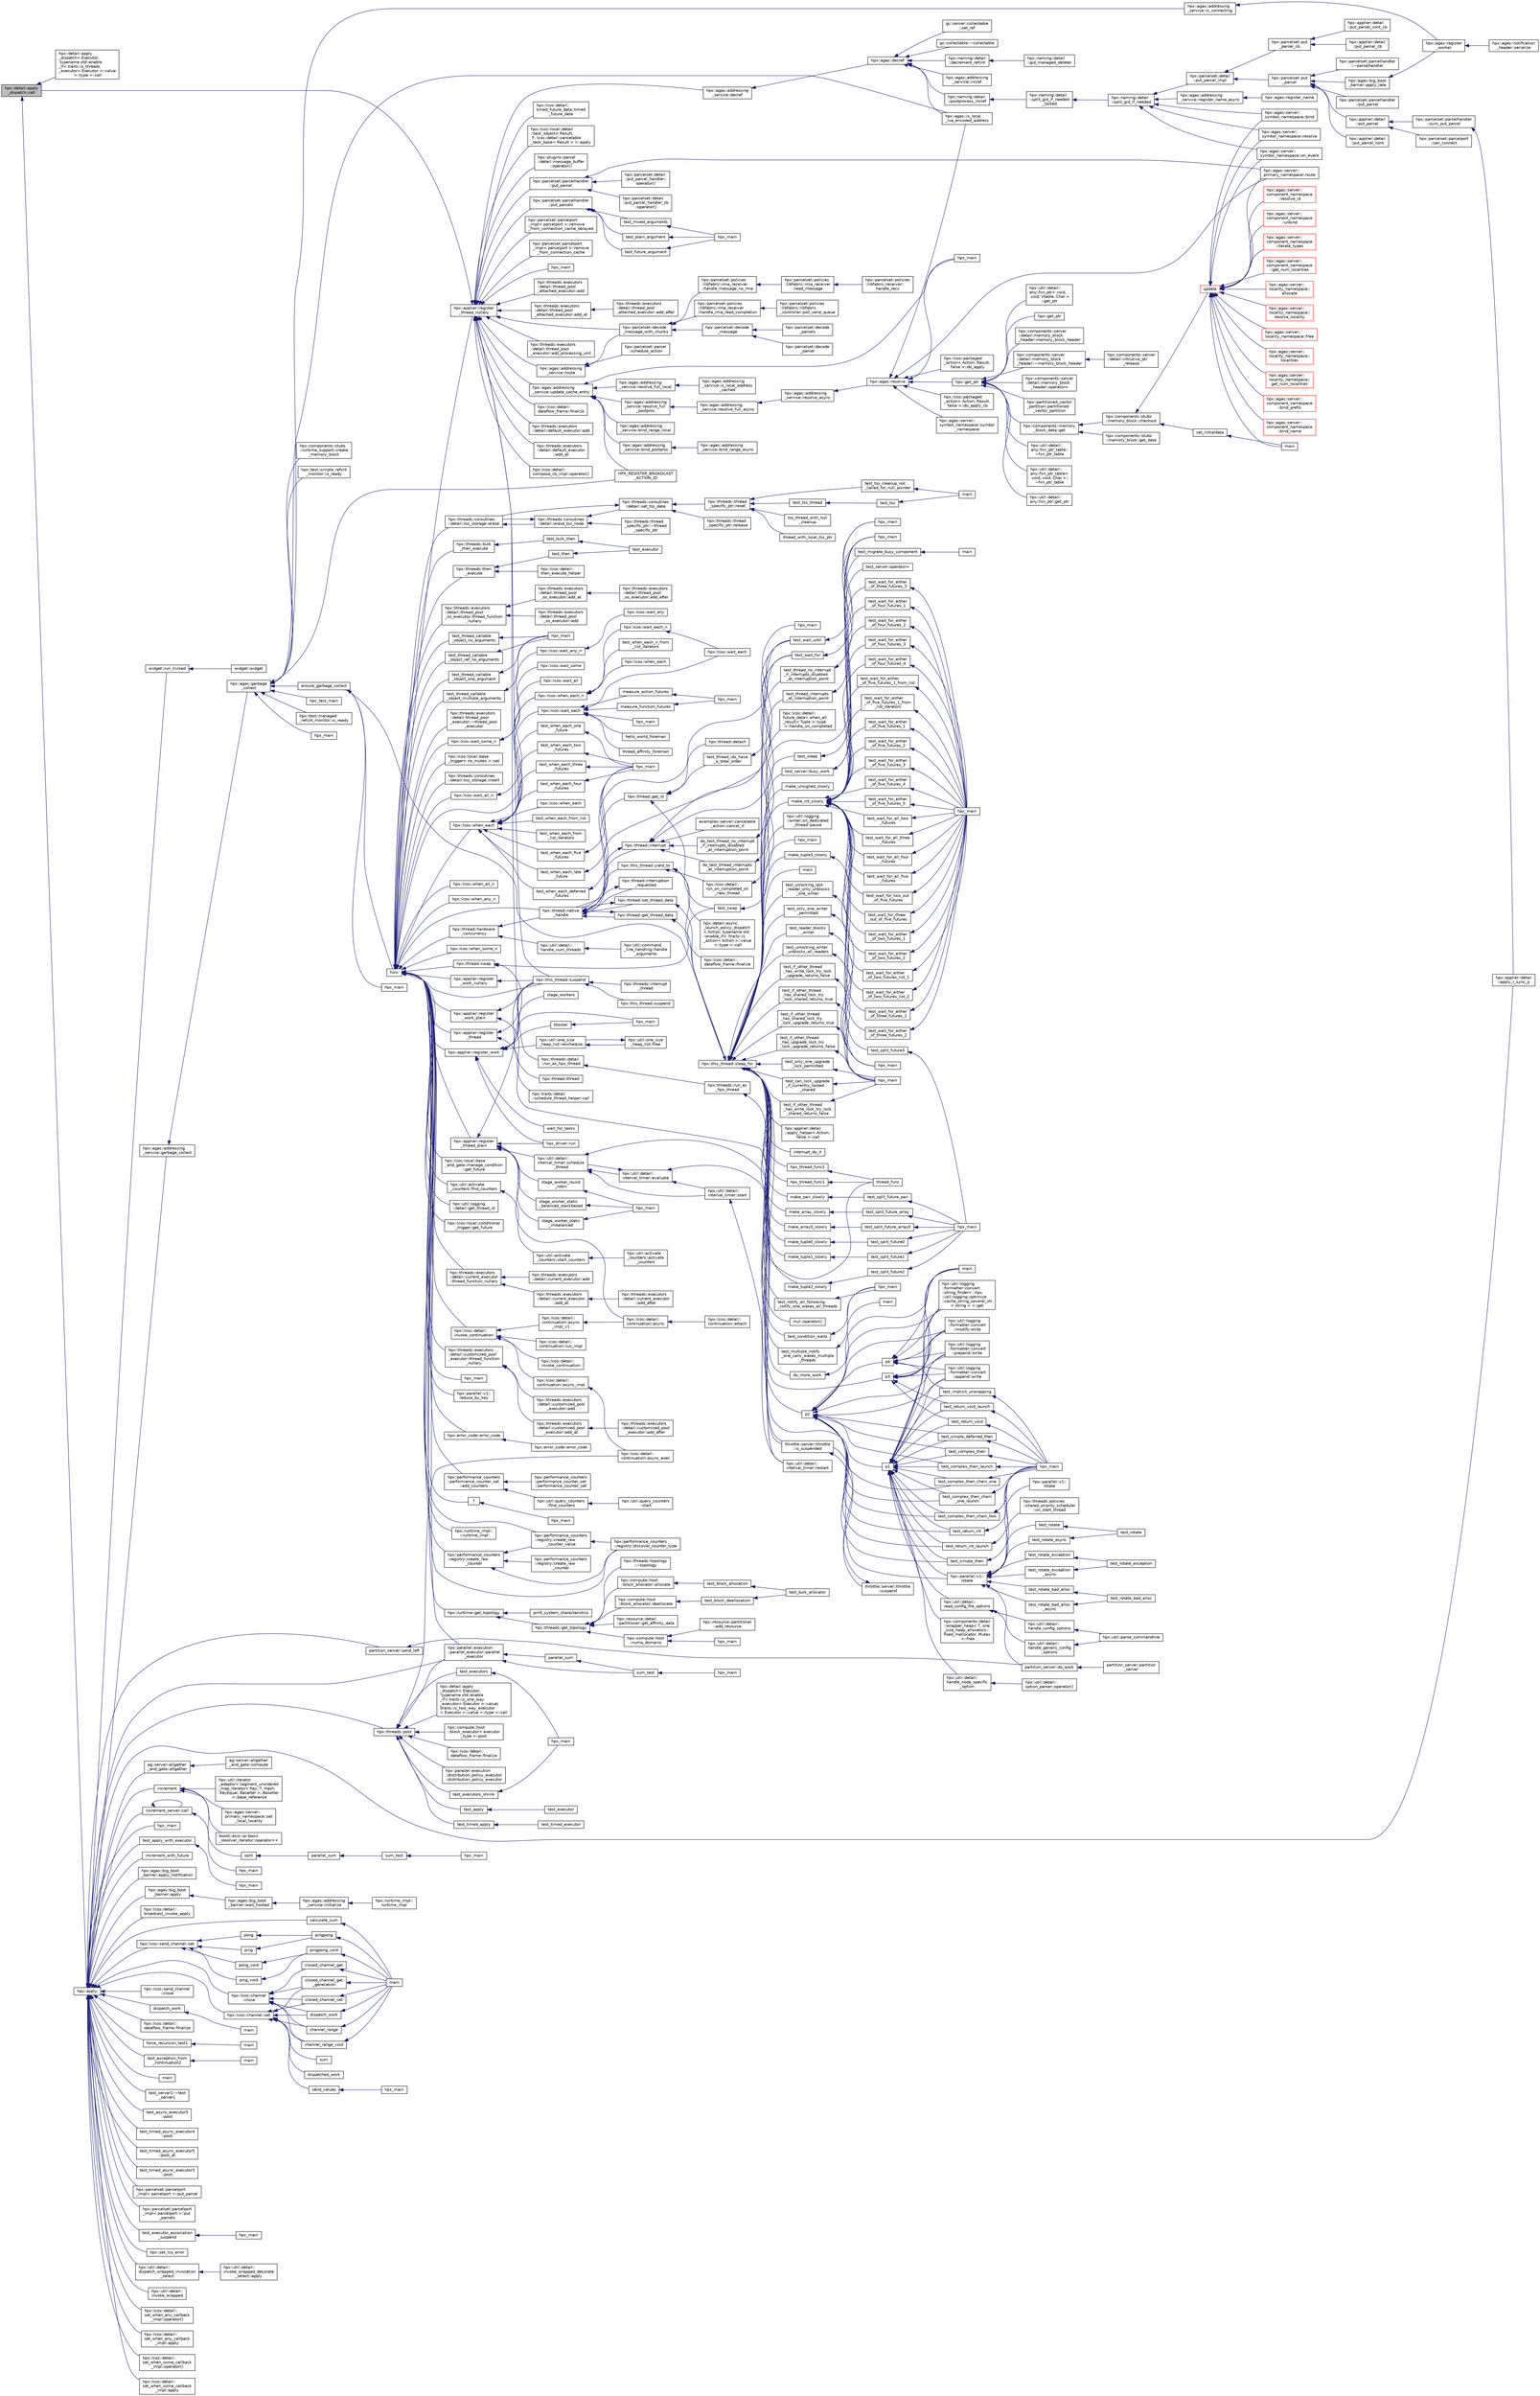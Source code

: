 digraph "hpx::detail::apply_dispatch::call"
{
  edge [fontname="Helvetica",fontsize="10",labelfontname="Helvetica",labelfontsize="10"];
  node [fontname="Helvetica",fontsize="10",shape=record];
  rankdir="LR";
  Node82 [label="hpx::detail::apply\l_dispatch::call",height=0.2,width=0.4,color="black", fillcolor="grey75", style="filled", fontcolor="black"];
  Node82 -> Node83 [dir="back",color="midnightblue",fontsize="10",style="solid",fontname="Helvetica"];
  Node83 [label="hpx::detail::apply\l_dispatch\< Executor,\l typename std::enable\l_if\< traits::is_threads\l_executor\< Executor \>::value\l \>::type \>::call",height=0.2,width=0.4,color="black", fillcolor="white", style="filled",URL="$d2/d36/structhpx_1_1detail_1_1apply__dispatch_3_01_executor_00_01typename_01std_1_1enable__if_3_01traitace0e78b4eed46f7469a5d3012e80024.html#a3cf0ca78ec85af06d8c729e4bd1b8ab4"];
  Node82 -> Node84 [dir="back",color="midnightblue",fontsize="10",style="solid",fontname="Helvetica"];
  Node84 [label="hpx::apply",height=0.2,width=0.4,color="black", fillcolor="white", style="filled",URL="$d8/d83/namespacehpx.html#aa87762f0db0731d385f3fdfdb25d59fc"];
  Node84 -> Node85 [dir="back",color="midnightblue",fontsize="10",style="solid",fontname="Helvetica"];
  Node85 [label="hpx::agas::addressing\l_service::garbage_collect",height=0.2,width=0.4,color="black", fillcolor="white", style="filled",URL="$db/d58/structhpx_1_1agas_1_1addressing__service.html#a87dcae0eacf6e62d5103ebf516d86f63"];
  Node85 -> Node86 [dir="back",color="midnightblue",fontsize="10",style="solid",fontname="Helvetica"];
  Node86 [label="hpx::agas::garbage\l_collect",height=0.2,width=0.4,color="black", fillcolor="white", style="filled",URL="$dc/d54/namespacehpx_1_1agas.html#a951337adc4f9bd6df00a50737468e911"];
  Node86 -> Node87 [dir="back",color="midnightblue",fontsize="10",style="solid",fontname="Helvetica"];
  Node87 [label="hpx::agas::addressing\l_service::is_connecting",height=0.2,width=0.4,color="black", fillcolor="white", style="filled",URL="$db/d58/structhpx_1_1agas_1_1addressing__service.html#a0155cfd6dbb903623ae403c6f53b86c3",tooltip="Returns whether this addressing_service is connecting to a running application. "];
  Node87 -> Node88 [dir="back",color="midnightblue",fontsize="10",style="solid",fontname="Helvetica"];
  Node88 [label="hpx::agas::register\l_worker",height=0.2,width=0.4,color="black", fillcolor="white", style="filled",URL="$dc/d54/namespacehpx_1_1agas.html#a3c98dc053a97fca0f3f3b5719d9f8336"];
  Node88 -> Node89 [dir="back",color="midnightblue",fontsize="10",style="solid",fontname="Helvetica"];
  Node89 [label="hpx::agas::notification\l_header::serialize",height=0.2,width=0.4,color="black", fillcolor="white", style="filled",URL="$de/dae/structhpx_1_1agas_1_1notification__header.html#aa028cf0e80baf9259523c340c4568634"];
  Node86 -> Node90 [dir="back",color="midnightblue",fontsize="10",style="solid",fontname="Helvetica"];
  Node90 [label="hpx_test_main",height=0.2,width=0.4,color="black", fillcolor="white", style="filled",URL="$d6/d80/credit__exhaustion_8cpp.html#a9a1c75cfa4bc8637fb9e22dfdca0891a"];
  Node86 -> Node91 [dir="back",color="midnightblue",fontsize="10",style="solid",fontname="Helvetica"];
  Node91 [label="ensure_garbage_collect",height=0.2,width=0.4,color="black", fillcolor="white", style="filled",URL="$d8/dfd/id__type__ref__counting__1032_8cpp.html#a5264b94bf7c262ac0e521fb290d476d5"];
  Node91 -> Node92 [dir="back",color="midnightblue",fontsize="10",style="solid",fontname="Helvetica"];
  Node92 [label="func",height=0.2,width=0.4,color="black", fillcolor="white", style="filled",URL="$d8/dfd/id__type__ref__counting__1032_8cpp.html#ab811b86ea5107ffb3351fcaa29d2c652"];
  Node92 -> Node93 [dir="back",color="midnightblue",fontsize="10",style="solid",fontname="Helvetica"];
  Node93 [label="hpx::util::activate\l_counters::find_counters",height=0.2,width=0.4,color="black", fillcolor="white", style="filled",URL="$d9/d0b/classhpx_1_1util_1_1activate__counters.html#a797f766dd5e2416f54a5a91b267bedd4"];
  Node93 -> Node94 [dir="back",color="midnightblue",fontsize="10",style="solid",fontname="Helvetica"];
  Node94 [label="hpx::util::activate\l_counters::start_counters",height=0.2,width=0.4,color="black", fillcolor="white", style="filled",URL="$d9/d0b/classhpx_1_1util_1_1activate__counters.html#af2193bbb81054707baea1f8f19d63ddf"];
  Node94 -> Node95 [dir="back",color="midnightblue",fontsize="10",style="solid",fontname="Helvetica"];
  Node95 [label="hpx::util::activate\l_counters::activate\l_counters",height=0.2,width=0.4,color="black", fillcolor="white", style="filled",URL="$d9/d0b/classhpx_1_1util_1_1activate__counters.html#a58030114fe706c120ec4d6d793da25d7"];
  Node92 -> Node96 [dir="back",color="midnightblue",fontsize="10",style="solid",fontname="Helvetica"];
  Node96 [label="hpx::lcos::local::base\l_and_gate::manage_condition\l::get_future",height=0.2,width=0.4,color="black", fillcolor="white", style="filled",URL="$d2/d39/structhpx_1_1lcos_1_1local_1_1base__and__gate_1_1manage__condition.html#ac4f65bf84421c3d2e1e40e986d8d8e62"];
  Node92 -> Node97 [dir="back",color="midnightblue",fontsize="10",style="solid",fontname="Helvetica"];
  Node97 [label="hpx::applier::register\l_thread_nullary",height=0.2,width=0.4,color="black", fillcolor="white", style="filled",URL="$d8/dcb/namespacehpx_1_1applier.html#a401cd1145927e58d74d1eb52aaccd936"];
  Node97 -> Node98 [dir="back",color="midnightblue",fontsize="10",style="solid",fontname="Helvetica"];
  Node98 [label="hpx::agas::addressing\l_service::route",height=0.2,width=0.4,color="black", fillcolor="white", style="filled",URL="$db/d58/structhpx_1_1agas_1_1addressing__service.html#a7ba78aaaea353576c92e10899bbbb471",tooltip="Route the given parcel to the appropriate AGAS service instance. "];
  Node98 -> Node99 [dir="back",color="midnightblue",fontsize="10",style="solid",fontname="Helvetica"];
  Node99 [label="hpx::parcelset::decode\l_message_with_chunks",height=0.2,width=0.4,color="black", fillcolor="white", style="filled",URL="$d4/d41/namespacehpx_1_1parcelset.html#abb7d99e0c8aaa983f0851d9c5d4e78bf"];
  Node99 -> Node100 [dir="back",color="midnightblue",fontsize="10",style="solid",fontname="Helvetica"];
  Node100 [label="hpx::parcelset::decode\l_message",height=0.2,width=0.4,color="black", fillcolor="white", style="filled",URL="$d4/d41/namespacehpx_1_1parcelset.html#ab5f27461c52dbbfeab29fe8a37986faa"];
  Node100 -> Node101 [dir="back",color="midnightblue",fontsize="10",style="solid",fontname="Helvetica"];
  Node101 [label="hpx::parcelset::decode\l_parcel",height=0.2,width=0.4,color="black", fillcolor="white", style="filled",URL="$d4/d41/namespacehpx_1_1parcelset.html#a0199ca3fa04e8fa08c9e6b9eec41ebb5"];
  Node100 -> Node102 [dir="back",color="midnightblue",fontsize="10",style="solid",fontname="Helvetica"];
  Node102 [label="hpx::parcelset::decode\l_parcels",height=0.2,width=0.4,color="black", fillcolor="white", style="filled",URL="$d4/d41/namespacehpx_1_1parcelset.html#aa7b4acdaa73e95824f4406d316551b51"];
  Node99 -> Node103 [dir="back",color="midnightblue",fontsize="10",style="solid",fontname="Helvetica"];
  Node103 [label="hpx::parcelset::policies\l::libfabric::rma_receiver\l::handle_message_no_rma",height=0.2,width=0.4,color="black", fillcolor="white", style="filled",URL="$d4/d56/structhpx_1_1parcelset_1_1policies_1_1libfabric_1_1rma__receiver.html#a9ee3082ad51ee63cf85049b8126580f0"];
  Node103 -> Node104 [dir="back",color="midnightblue",fontsize="10",style="solid",fontname="Helvetica"];
  Node104 [label="hpx::parcelset::policies\l::libfabric::rma_receiver\l::read_message",height=0.2,width=0.4,color="black", fillcolor="white", style="filled",URL="$d4/d56/structhpx_1_1parcelset_1_1policies_1_1libfabric_1_1rma__receiver.html#a687e3e9569a57b6bd48220ecd7ef2394"];
  Node104 -> Node105 [dir="back",color="midnightblue",fontsize="10",style="solid",fontname="Helvetica"];
  Node105 [label="hpx::parcelset::policies\l::libfabric::receiver::\lhandle_recv",height=0.2,width=0.4,color="black", fillcolor="white", style="filled",URL="$d9/df5/structhpx_1_1parcelset_1_1policies_1_1libfabric_1_1receiver.html#ae18eac5b1593bc79ba31cf828177d611"];
  Node99 -> Node106 [dir="back",color="midnightblue",fontsize="10",style="solid",fontname="Helvetica"];
  Node106 [label="hpx::parcelset::policies\l::libfabric::rma_receiver\l::handle_rma_read_completion",height=0.2,width=0.4,color="black", fillcolor="white", style="filled",URL="$d4/d56/structhpx_1_1parcelset_1_1policies_1_1libfabric_1_1rma__receiver.html#a77182bc65fb4dd0fc0737d87bec05a72"];
  Node106 -> Node107 [dir="back",color="midnightblue",fontsize="10",style="solid",fontname="Helvetica"];
  Node107 [label="hpx::parcelset::policies\l::libfabric::libfabric\l_controller::poll_send_queue",height=0.2,width=0.4,color="black", fillcolor="white", style="filled",URL="$db/d9f/classhpx_1_1parcelset_1_1policies_1_1libfabric_1_1libfabric__controller.html#afaa02e122be1ea6800a245af7b3a9cf8"];
  Node98 -> Node108 [dir="back",color="midnightblue",fontsize="10",style="solid",fontname="Helvetica"];
  Node108 [label="hpx::parcelset::parcel\l::schedule_action",height=0.2,width=0.4,color="black", fillcolor="white", style="filled",URL="$d7/d11/classhpx_1_1parcelset_1_1parcel.html#a48b0c65d702bd4b1c4234de252246eb5"];
  Node97 -> Node109 [dir="back",color="midnightblue",fontsize="10",style="solid",fontname="Helvetica"];
  Node109 [label="hpx::agas::addressing\l_service::decref",height=0.2,width=0.4,color="black", fillcolor="white", style="filled",URL="$db/d58/structhpx_1_1agas_1_1addressing__service.html#a0f18342491c8f0398bc0747a0634658b",tooltip="Decrement the global reference count for the given id. "];
  Node109 -> Node110 [dir="back",color="midnightblue",fontsize="10",style="solid",fontname="Helvetica"];
  Node110 [label="hpx::agas::decref",height=0.2,width=0.4,color="black", fillcolor="white", style="filled",URL="$dc/d54/namespacehpx_1_1agas.html#a08f10ad4320050773ecaf08b7ad1ad3e"];
  Node110 -> Node111 [dir="back",color="midnightblue",fontsize="10",style="solid",fontname="Helvetica"];
  Node111 [label="hpx::agas::addressing\l_service::incref",height=0.2,width=0.4,color="black", fillcolor="white", style="filled",URL="$db/d58/structhpx_1_1agas_1_1addressing__service.html#a77add8ef493b3ff577876bbbde8b2ead"];
  Node110 -> Node112 [dir="back",color="midnightblue",fontsize="10",style="solid",fontname="Helvetica"];
  Node112 [label="hpx::agas::is_local\l_lva_encoded_address",height=0.2,width=0.4,color="black", fillcolor="white", style="filled",URL="$dc/d54/namespacehpx_1_1agas.html#abb5e5584ed3b536ace8e3f58415e24c2"];
  Node110 -> Node113 [dir="back",color="midnightblue",fontsize="10",style="solid",fontname="Helvetica"];
  Node113 [label="gc::server::collectable\l::set_ref",height=0.2,width=0.4,color="black", fillcolor="white", style="filled",URL="$da/d76/structgc_1_1server_1_1collectable.html#a8e123e39f5a85da593dc15b5f872748d"];
  Node110 -> Node114 [dir="back",color="midnightblue",fontsize="10",style="solid",fontname="Helvetica"];
  Node114 [label="gc::collectable::~collectable",height=0.2,width=0.4,color="black", fillcolor="white", style="filled",URL="$da/d23/structgc_1_1collectable.html#aa3ac1547c0889e84cc088090dafcad1e"];
  Node110 -> Node115 [dir="back",color="midnightblue",fontsize="10",style="solid",fontname="Helvetica"];
  Node115 [label="hpx::naming::detail\l::decrement_refcnt",height=0.2,width=0.4,color="black", fillcolor="white", style="filled",URL="$d5/d18/namespacehpx_1_1naming_1_1detail.html#a63ddb380473bdb8a186686ffe718b6e2"];
  Node115 -> Node116 [dir="back",color="midnightblue",fontsize="10",style="solid",fontname="Helvetica"];
  Node116 [label="hpx::naming::detail\l::gid_managed_deleter",height=0.2,width=0.4,color="black", fillcolor="white", style="filled",URL="$d5/d18/namespacehpx_1_1naming_1_1detail.html#a4a5ba88a0340322e30f2d7b160a4568f"];
  Node110 -> Node117 [dir="back",color="midnightblue",fontsize="10",style="solid",fontname="Helvetica"];
  Node117 [label="hpx::naming::detail\l::postprocess_incref",height=0.2,width=0.4,color="black", fillcolor="white", style="filled",URL="$d5/d18/namespacehpx_1_1naming_1_1detail.html#a9d2708b2b1a4087d64195137b077ef1d"];
  Node117 -> Node118 [dir="back",color="midnightblue",fontsize="10",style="solid",fontname="Helvetica"];
  Node118 [label="hpx::naming::detail\l::split_gid_if_needed\l_locked",height=0.2,width=0.4,color="black", fillcolor="white", style="filled",URL="$d5/d18/namespacehpx_1_1naming_1_1detail.html#a8a41d874bb719f702a76d483293d9d56"];
  Node118 -> Node119 [dir="back",color="midnightblue",fontsize="10",style="solid",fontname="Helvetica"];
  Node119 [label="hpx::naming::detail\l::split_gid_if_needed",height=0.2,width=0.4,color="black", fillcolor="white", style="filled",URL="$d5/d18/namespacehpx_1_1naming_1_1detail.html#a106949fcb9087fb6bdca67d048d6568f"];
  Node119 -> Node120 [dir="back",color="midnightblue",fontsize="10",style="solid",fontname="Helvetica"];
  Node120 [label="hpx::agas::addressing\l_service::register_name_async",height=0.2,width=0.4,color="black", fillcolor="white", style="filled",URL="$db/d58/structhpx_1_1agas_1_1addressing__service.html#adfd0ce835927a3c0396b6fc9e9fbb3cf"];
  Node120 -> Node121 [dir="back",color="midnightblue",fontsize="10",style="solid",fontname="Helvetica"];
  Node121 [label="hpx::agas::register_name",height=0.2,width=0.4,color="black", fillcolor="white", style="filled",URL="$dc/d54/namespacehpx_1_1agas.html#adc43905ef74ad9948375f3948b64fc2f"];
  Node119 -> Node122 [dir="back",color="midnightblue",fontsize="10",style="solid",fontname="Helvetica"];
  Node122 [label="hpx::parcelset::detail\l::put_parcel_impl",height=0.2,width=0.4,color="black", fillcolor="white", style="filled",URL="$dc/d4e/namespacehpx_1_1parcelset_1_1detail.html#a0dfe29365976960c7f5db6388e8ce603"];
  Node122 -> Node123 [dir="back",color="midnightblue",fontsize="10",style="solid",fontname="Helvetica"];
  Node123 [label="hpx::parcelset::put\l_parcel",height=0.2,width=0.4,color="black", fillcolor="white", style="filled",URL="$d4/d41/namespacehpx_1_1parcelset.html#a53a9f5c6cf260dc8d06d194c96182b65"];
  Node123 -> Node124 [dir="back",color="midnightblue",fontsize="10",style="solid",fontname="Helvetica"];
  Node124 [label="hpx::applier::detail\l::put_parcel",height=0.2,width=0.4,color="black", fillcolor="white", style="filled",URL="$d1/d2a/namespacehpx_1_1applier_1_1detail.html#a4d568b8071bb894a09fabfba232c2663"];
  Node124 -> Node125 [dir="back",color="midnightblue",fontsize="10",style="solid",fontname="Helvetica"];
  Node125 [label="hpx::parcelset::parcelhandler\l::sync_put_parcel",height=0.2,width=0.4,color="black", fillcolor="white", style="filled",URL="$d4/d2f/classhpx_1_1parcelset_1_1parcelhandler.html#ad478f8b244ec822fcbcb84aa67b17497"];
  Node125 -> Node126 [dir="back",color="midnightblue",fontsize="10",style="solid",fontname="Helvetica"];
  Node126 [label="hpx::applier::detail\l::apply_r_sync_p",height=0.2,width=0.4,color="black", fillcolor="white", style="filled",URL="$d1/d2a/namespacehpx_1_1applier_1_1detail.html#ab69485311adeb590afa621a4b4be595d"];
  Node124 -> Node127 [dir="back",color="midnightblue",fontsize="10",style="solid",fontname="Helvetica"];
  Node127 [label="hpx::parcelset::parcelport\l::can_connect",height=0.2,width=0.4,color="black", fillcolor="white", style="filled",URL="$d9/d67/classhpx_1_1parcelset_1_1parcelport.html#a68bd6750625124e4de6309e74283a767"];
  Node123 -> Node128 [dir="back",color="midnightblue",fontsize="10",style="solid",fontname="Helvetica"];
  Node128 [label="hpx::applier::detail\l::put_parcel_cont",height=0.2,width=0.4,color="black", fillcolor="white", style="filled",URL="$d1/d2a/namespacehpx_1_1applier_1_1detail.html#aa5119ce6a8f642d2bacf23dc42ade0f9"];
  Node123 -> Node129 [dir="back",color="midnightblue",fontsize="10",style="solid",fontname="Helvetica"];
  Node129 [label="hpx::agas::big_boot\l_barrier::apply_late",height=0.2,width=0.4,color="black", fillcolor="white", style="filled",URL="$d8/db6/structhpx_1_1agas_1_1big__boot__barrier.html#a9148a04a25bea5a37d77b3ff20e1ebfb"];
  Node129 -> Node88 [dir="back",color="midnightblue",fontsize="10",style="solid",fontname="Helvetica"];
  Node123 -> Node130 [dir="back",color="midnightblue",fontsize="10",style="solid",fontname="Helvetica"];
  Node130 [label="hpx::parcelset::parcelhandler\l::~parcelhandler",height=0.2,width=0.4,color="black", fillcolor="white", style="filled",URL="$d4/d2f/classhpx_1_1parcelset_1_1parcelhandler.html#a938c1c4259b1be845dc0197465969a17"];
  Node123 -> Node131 [dir="back",color="midnightblue",fontsize="10",style="solid",fontname="Helvetica"];
  Node131 [label="hpx::parcelset::parcelhandler\l::put_parcel",height=0.2,width=0.4,color="black", fillcolor="white", style="filled",URL="$d4/d2f/classhpx_1_1parcelset_1_1parcelhandler.html#aad45344f98c3f15456325c7270ae5ade"];
  Node122 -> Node132 [dir="back",color="midnightblue",fontsize="10",style="solid",fontname="Helvetica"];
  Node132 [label="hpx::parcelset::put\l_parcel_cb",height=0.2,width=0.4,color="black", fillcolor="white", style="filled",URL="$d4/d41/namespacehpx_1_1parcelset.html#a44a60f48094a44cbb7f52b7807dc56ff"];
  Node132 -> Node133 [dir="back",color="midnightblue",fontsize="10",style="solid",fontname="Helvetica"];
  Node133 [label="hpx::applier::detail\l::put_parcel_cb",height=0.2,width=0.4,color="black", fillcolor="white", style="filled",URL="$d1/d2a/namespacehpx_1_1applier_1_1detail.html#a96b7471f7a59fa4d3d298e562507c339"];
  Node132 -> Node134 [dir="back",color="midnightblue",fontsize="10",style="solid",fontname="Helvetica"];
  Node134 [label="hpx::applier::detail\l::put_parcel_cont_cb",height=0.2,width=0.4,color="black", fillcolor="white", style="filled",URL="$d1/d2a/namespacehpx_1_1applier_1_1detail.html#acb5d7569cd53998c51e4b48f09d62e83"];
  Node119 -> Node135 [dir="back",color="midnightblue",fontsize="10",style="solid",fontname="Helvetica"];
  Node135 [label="hpx::agas::server::\lsymbol_namespace::bind",height=0.2,width=0.4,color="black", fillcolor="white", style="filled",URL="$dc/da6/structhpx_1_1agas_1_1server_1_1symbol__namespace.html#a229ead0876ac8c5754793a2ca68de559"];
  Node119 -> Node136 [dir="back",color="midnightblue",fontsize="10",style="solid",fontname="Helvetica"];
  Node136 [label="hpx::agas::server::\lsymbol_namespace::resolve",height=0.2,width=0.4,color="black", fillcolor="white", style="filled",URL="$dc/da6/structhpx_1_1agas_1_1server_1_1symbol__namespace.html#aec3fc24e40dc96142eb77537945e92d5"];
  Node119 -> Node137 [dir="back",color="midnightblue",fontsize="10",style="solid",fontname="Helvetica"];
  Node137 [label="hpx::agas::server::\lsymbol_namespace::on_event",height=0.2,width=0.4,color="black", fillcolor="white", style="filled",URL="$dc/da6/structhpx_1_1agas_1_1server_1_1symbol__namespace.html#abbfcf18e8d40612e4fa618a39a2fc492"];
  Node97 -> Node138 [dir="back",color="midnightblue",fontsize="10",style="solid",fontname="Helvetica"];
  Node138 [label="hpx::agas::addressing\l_service::update_cache_entry",height=0.2,width=0.4,color="black", fillcolor="white", style="filled",URL="$db/d58/structhpx_1_1agas_1_1addressing__service.html#ab49f7530592fc5c804c94720b8ffd61d"];
  Node138 -> Node139 [dir="back",color="midnightblue",fontsize="10",style="solid",fontname="Helvetica"];
  Node139 [label="hpx::agas::addressing\l_service::bind_range_local",height=0.2,width=0.4,color="black", fillcolor="white", style="filled",URL="$db/d58/structhpx_1_1agas_1_1addressing__service.html#ab1d0ff454f580a5082a9b5d25b4f06fd",tooltip="Bind unique range of global ids to given base address. "];
  Node138 -> Node140 [dir="back",color="midnightblue",fontsize="10",style="solid",fontname="Helvetica"];
  Node140 [label="hpx::agas::addressing\l_service::bind_postproc",height=0.2,width=0.4,color="black", fillcolor="white", style="filled",URL="$db/d58/structhpx_1_1agas_1_1addressing__service.html#ae6f42662e19483b27cbf2e2779104b6c"];
  Node140 -> Node141 [dir="back",color="midnightblue",fontsize="10",style="solid",fontname="Helvetica"];
  Node141 [label="hpx::agas::addressing\l_service::bind_range_async",height=0.2,width=0.4,color="black", fillcolor="white", style="filled",URL="$db/d58/structhpx_1_1agas_1_1addressing__service.html#ad125f48a33347da6ab20c84f57822af7"];
  Node138 -> Node142 [dir="back",color="midnightblue",fontsize="10",style="solid",fontname="Helvetica"];
  Node142 [label="hpx::agas::addressing\l_service::resolve_full_local",height=0.2,width=0.4,color="black", fillcolor="white", style="filled",URL="$db/d58/structhpx_1_1agas_1_1addressing__service.html#af089b92023be321f1e101f8666f79d56"];
  Node142 -> Node143 [dir="back",color="midnightblue",fontsize="10",style="solid",fontname="Helvetica"];
  Node143 [label="hpx::agas::addressing\l_service::is_local_address\l_cached",height=0.2,width=0.4,color="black", fillcolor="white", style="filled",URL="$db/d58/structhpx_1_1agas_1_1addressing__service.html#ac22315a71f47927a730953d44c01e119"];
  Node138 -> Node144 [dir="back",color="midnightblue",fontsize="10",style="solid",fontname="Helvetica"];
  Node144 [label="hpx::agas::addressing\l_service::resolve_full\l_postproc",height=0.2,width=0.4,color="black", fillcolor="white", style="filled",URL="$db/d58/structhpx_1_1agas_1_1addressing__service.html#a9adf9683a9e200a15224e7c04f8d6339"];
  Node144 -> Node145 [dir="back",color="midnightblue",fontsize="10",style="solid",fontname="Helvetica"];
  Node145 [label="hpx::agas::addressing\l_service::resolve_full_async",height=0.2,width=0.4,color="black", fillcolor="white", style="filled",URL="$db/d58/structhpx_1_1agas_1_1addressing__service.html#af678e6288e0f302b9c96b813a8e660ef"];
  Node145 -> Node146 [dir="back",color="midnightblue",fontsize="10",style="solid",fontname="Helvetica"];
  Node146 [label="hpx::agas::addressing\l_service::resolve_async",height=0.2,width=0.4,color="black", fillcolor="white", style="filled",URL="$db/d58/structhpx_1_1agas_1_1addressing__service.html#a3344990e7d5c255f51bf89a8fb2828eb"];
  Node146 -> Node147 [dir="back",color="midnightblue",fontsize="10",style="solid",fontname="Helvetica"];
  Node147 [label="hpx::agas::resolve",height=0.2,width=0.4,color="black", fillcolor="white", style="filled",URL="$dc/d54/namespacehpx_1_1agas.html#aa3252ce39fbc229439bb0d85875b01fb"];
  Node147 -> Node148 [dir="back",color="midnightblue",fontsize="10",style="solid",fontname="Helvetica"];
  Node148 [label="hpx::get_ptr",height=0.2,width=0.4,color="black", fillcolor="white", style="filled",URL="$d8/d83/namespacehpx.html#aeb814737de830a2e8e340ca052d5ebfa",tooltip="Returns a future referring to the pointer to the underlying memory of a component. "];
  Node148 -> Node149 [dir="back",color="midnightblue",fontsize="10",style="solid",fontname="Helvetica"];
  Node149 [label="hpx::util::detail::\lany::fxn_ptr_table::\l~fxn_ptr_table",height=0.2,width=0.4,color="black", fillcolor="white", style="filled",URL="$d4/d23/structhpx_1_1util_1_1detail_1_1any_1_1fxn__ptr__table.html#abec0243c15a22c17b416628b8de59111"];
  Node148 -> Node150 [dir="back",color="midnightblue",fontsize="10",style="solid",fontname="Helvetica"];
  Node150 [label="hpx::util::detail::\lany::fxn_ptr_table\<\l void, void, Char \>::\l~fxn_ptr_table",height=0.2,width=0.4,color="black", fillcolor="white", style="filled",URL="$d3/d8f/structhpx_1_1util_1_1detail_1_1any_1_1fxn__ptr__table_3_01void_00_01void_00_01_char_01_4.html#aa98a639e98218646776adc0f4d0c4f68"];
  Node148 -> Node151 [dir="back",color="midnightblue",fontsize="10",style="solid",fontname="Helvetica"];
  Node151 [label="hpx::util::detail::\lany::fxn_ptr::get_ptr",height=0.2,width=0.4,color="black", fillcolor="white", style="filled",URL="$d7/dcb/structhpx_1_1util_1_1detail_1_1any_1_1fxn__ptr.html#a43d78a2ab4dd4b2149f361b38eeac853"];
  Node148 -> Node152 [dir="back",color="midnightblue",fontsize="10",style="solid",fontname="Helvetica"];
  Node152 [label="hpx::util::detail::\lany::fxn_ptr\< void,\l void, Vtable, Char \>\l::get_ptr",height=0.2,width=0.4,color="black", fillcolor="white", style="filled",URL="$d4/dfd/structhpx_1_1util_1_1detail_1_1any_1_1fxn__ptr_3_01void_00_01void_00_01_vtable_00_01_char_01_4.html#a92b4217797102bca7f9ebe903be1cbbe"];
  Node148 -> Node153 [dir="back",color="midnightblue",fontsize="10",style="solid",fontname="Helvetica"];
  Node153 [label="hpx::get_ptr",height=0.2,width=0.4,color="black", fillcolor="white", style="filled",URL="$d8/d83/namespacehpx.html#a488c36e8791a0f000ffce5ce86994602",tooltip="Returns a future referring to the pointer to the underlying memory of a component. "];
  Node148 -> Node154 [dir="back",color="midnightblue",fontsize="10",style="solid",fontname="Helvetica"];
  Node154 [label="hpx::components::server\l::detail::memory_block\l_header::memory_block_header",height=0.2,width=0.4,color="black", fillcolor="white", style="filled",URL="$d7/d1b/classhpx_1_1components_1_1server_1_1detail_1_1memory__block__header.html#aed5e8cf63bf5845d4e1e6d24c5ff36fe"];
  Node148 -> Node155 [dir="back",color="midnightblue",fontsize="10",style="solid",fontname="Helvetica"];
  Node155 [label="hpx::components::server\l::detail::memory_block\l_header::~memory_block_header",height=0.2,width=0.4,color="black", fillcolor="white", style="filled",URL="$d7/d1b/classhpx_1_1components_1_1server_1_1detail_1_1memory__block__header.html#a64944da9256f10c75be3c4683f978314"];
  Node155 -> Node156 [dir="back",color="midnightblue",fontsize="10",style="solid",fontname="Helvetica"];
  Node156 [label="hpx::components::server\l::detail::intrusive_ptr\l_release",height=0.2,width=0.4,color="black", fillcolor="white", style="filled",URL="$d8/d25/namespacehpx_1_1components_1_1server_1_1detail.html#a17d9da126dd7a005fe03586fc75ca180"];
  Node148 -> Node157 [dir="back",color="midnightblue",fontsize="10",style="solid",fontname="Helvetica"];
  Node157 [label="hpx::components::server\l::detail::memory_block\l_header::operator=",height=0.2,width=0.4,color="black", fillcolor="white", style="filled",URL="$d7/d1b/classhpx_1_1components_1_1server_1_1detail_1_1memory__block__header.html#a9f0f60ded060c5333875f47c4d36df16"];
  Node148 -> Node158 [dir="back",color="midnightblue",fontsize="10",style="solid",fontname="Helvetica"];
  Node158 [label="hpx::components::memory\l_block_data::get",height=0.2,width=0.4,color="black", fillcolor="white", style="filled",URL="$d5/d76/classhpx_1_1components_1_1memory__block__data.html#a97ce2f01b730d8d90d329c1642fc0b28"];
  Node158 -> Node159 [dir="back",color="midnightblue",fontsize="10",style="solid",fontname="Helvetica"];
  Node159 [label="hpx::components::stubs\l::memory_block::get_data",height=0.2,width=0.4,color="black", fillcolor="white", style="filled",URL="$d2/d46/structhpx_1_1components_1_1stubs_1_1memory__block.html#ac16c7812886244945987a05d7cb9b6e2"];
  Node158 -> Node160 [dir="back",color="midnightblue",fontsize="10",style="solid",fontname="Helvetica"];
  Node160 [label="hpx::components::stubs\l::memory_block::checkout",height=0.2,width=0.4,color="black", fillcolor="white", style="filled",URL="$d2/d46/structhpx_1_1components_1_1stubs_1_1memory__block.html#a37128bbb38e0ee31010f3d06d6de4e66"];
  Node160 -> Node161 [dir="back",color="midnightblue",fontsize="10",style="solid",fontname="Helvetica"];
  Node161 [label="set_initialdata",height=0.2,width=0.4,color="black", fillcolor="white", style="filled",URL="$d7/d8b/non__atomic__rma_8cpp.html#a8088a219b6b7da870545f4ec73f80930"];
  Node161 -> Node162 [dir="back",color="midnightblue",fontsize="10",style="solid",fontname="Helvetica"];
  Node162 [label="main",height=0.2,width=0.4,color="black", fillcolor="white", style="filled",URL="$d7/d8b/non__atomic__rma_8cpp.html#a0ddf1224851353fc92bfbff6f499fa97"];
  Node160 -> Node163 [dir="back",color="midnightblue",fontsize="10",style="solid",fontname="Helvetica"];
  Node163 [label="update",height=0.2,width=0.4,color="red", fillcolor="white", style="filled",URL="$d7/d8b/non__atomic__rma_8cpp.html#a1f6c9aa3449cfad360e892c9c0bb7773"];
  Node163 -> Node164 [dir="back",color="midnightblue",fontsize="10",style="solid",fontname="Helvetica"];
  Node164 [label="hpx::agas::server::\lcomponent_namespace\l::bind_prefix",height=0.2,width=0.4,color="red", fillcolor="white", style="filled",URL="$d4/dc8/structhpx_1_1agas_1_1server_1_1component__namespace.html#aa0f1e073d2837e493bbb13ffd5c06dc7"];
  Node163 -> Node168 [dir="back",color="midnightblue",fontsize="10",style="solid",fontname="Helvetica"];
  Node168 [label="hpx::agas::server::\lcomponent_namespace\l::bind_name",height=0.2,width=0.4,color="red", fillcolor="white", style="filled",URL="$d4/dc8/structhpx_1_1agas_1_1server_1_1component__namespace.html#ac81ad0c6b5a63d0af3299207949b4749"];
  Node163 -> Node170 [dir="back",color="midnightblue",fontsize="10",style="solid",fontname="Helvetica"];
  Node170 [label="hpx::agas::server::\lcomponent_namespace\l::resolve_id",height=0.2,width=0.4,color="red", fillcolor="white", style="filled",URL="$d4/dc8/structhpx_1_1agas_1_1server_1_1component__namespace.html#acee1577d340b0c3af69fea410a97e760"];
  Node163 -> Node172 [dir="back",color="midnightblue",fontsize="10",style="solid",fontname="Helvetica"];
  Node172 [label="hpx::agas::server::\lcomponent_namespace\l::unbind",height=0.2,width=0.4,color="red", fillcolor="white", style="filled",URL="$d4/dc8/structhpx_1_1agas_1_1server_1_1component__namespace.html#a6a1c04b36c3f7c2a61dba64cf586f2b7"];
  Node163 -> Node174 [dir="back",color="midnightblue",fontsize="10",style="solid",fontname="Helvetica"];
  Node174 [label="hpx::agas::server::\lcomponent_namespace\l::iterate_types",height=0.2,width=0.4,color="red", fillcolor="white", style="filled",URL="$d4/dc8/structhpx_1_1agas_1_1server_1_1component__namespace.html#a841f64a9b93bb658091f80fa5019c42c"];
  Node163 -> Node176 [dir="back",color="midnightblue",fontsize="10",style="solid",fontname="Helvetica"];
  Node176 [label="hpx::agas::server::\lcomponent_namespace\l::get_num_localities",height=0.2,width=0.4,color="red", fillcolor="white", style="filled",URL="$d4/dc8/structhpx_1_1agas_1_1server_1_1component__namespace.html#ae4612aa43bf1a3173cc0a17f78593a1f"];
  Node163 -> Node178 [dir="back",color="midnightblue",fontsize="10",style="solid",fontname="Helvetica"];
  Node178 [label="hpx::agas::server::\llocality_namespace::\lallocate",height=0.2,width=0.4,color="red", fillcolor="white", style="filled",URL="$dc/d72/structhpx_1_1agas_1_1server_1_1locality__namespace.html#a584777211619893840252d5c72b726ac"];
  Node163 -> Node182 [dir="back",color="midnightblue",fontsize="10",style="solid",fontname="Helvetica"];
  Node182 [label="hpx::agas::server::\llocality_namespace::\lresolve_locality",height=0.2,width=0.4,color="red", fillcolor="white", style="filled",URL="$dc/d72/structhpx_1_1agas_1_1server_1_1locality__namespace.html#acc664dc0ee762d5b35802aa60ac9f6e7"];
  Node163 -> Node184 [dir="back",color="midnightblue",fontsize="10",style="solid",fontname="Helvetica"];
  Node184 [label="hpx::agas::server::\llocality_namespace::free",height=0.2,width=0.4,color="red", fillcolor="white", style="filled",URL="$dc/d72/structhpx_1_1agas_1_1server_1_1locality__namespace.html#a53c05de8b43cbdb17edf4930b0fc0ac6"];
  Node163 -> Node186 [dir="back",color="midnightblue",fontsize="10",style="solid",fontname="Helvetica"];
  Node186 [label="hpx::agas::server::\llocality_namespace::\llocalities",height=0.2,width=0.4,color="red", fillcolor="white", style="filled",URL="$dc/d72/structhpx_1_1agas_1_1server_1_1locality__namespace.html#ab0ecc44f496ee5011c8ba2c73ea4e5e5"];
  Node163 -> Node188 [dir="back",color="midnightblue",fontsize="10",style="solid",fontname="Helvetica"];
  Node188 [label="hpx::agas::server::\llocality_namespace::\lget_num_localities",height=0.2,width=0.4,color="red", fillcolor="white", style="filled",URL="$dc/d72/structhpx_1_1agas_1_1server_1_1locality__namespace.html#a0df77ad95317a3800a9ae69e8a7ebbe8"];
  Node163 -> Node162 [dir="back",color="midnightblue",fontsize="10",style="solid",fontname="Helvetica"];
  Node163 -> Node200 [dir="back",color="midnightblue",fontsize="10",style="solid",fontname="Helvetica"];
  Node200 [label="hpx::agas::server::\lprimary_namespace::route",height=0.2,width=0.4,color="black", fillcolor="white", style="filled",URL="$d7/d3a/structhpx_1_1agas_1_1server_1_1primary__namespace.html#a9037a1baa55fb13097a541bc365f2d0b"];
  Node163 -> Node135 [dir="back",color="midnightblue",fontsize="10",style="solid",fontname="Helvetica"];
  Node163 -> Node136 [dir="back",color="midnightblue",fontsize="10",style="solid",fontname="Helvetica"];
  Node163 -> Node137 [dir="back",color="midnightblue",fontsize="10",style="solid",fontname="Helvetica"];
  Node148 -> Node203 [dir="back",color="midnightblue",fontsize="10",style="solid",fontname="Helvetica"];
  Node203 [label="hpx::partitioned_vector\l_partition::partitioned\l_vector_partition",height=0.2,width=0.4,color="black", fillcolor="white", style="filled",URL="$da/d87/classhpx_1_1partitioned__vector__partition.html#a85078a778fae06c9d51315c2775227c2"];
  Node147 -> Node112 [dir="back",color="midnightblue",fontsize="10",style="solid",fontname="Helvetica"];
  Node147 -> Node204 [dir="back",color="midnightblue",fontsize="10",style="solid",fontname="Helvetica"];
  Node204 [label="hpx_main",height=0.2,width=0.4,color="black", fillcolor="white", style="filled",URL="$d1/d4f/local__address__rebind_8cpp.html#aaf67a3863f19ff7033e239ebb1204fb7"];
  Node147 -> Node205 [dir="back",color="midnightblue",fontsize="10",style="solid",fontname="Helvetica"];
  Node205 [label="hpx::lcos::packaged\l_action\< Action, Result,\l false \>::do_apply",height=0.2,width=0.4,color="black", fillcolor="white", style="filled",URL="$df/da7/classhpx_1_1lcos_1_1packaged__action_3_01_action_00_01_result_00_01false_01_4.html#a7b4b07dc448c4f1e41b2d0dd4db0766d"];
  Node147 -> Node206 [dir="back",color="midnightblue",fontsize="10",style="solid",fontname="Helvetica"];
  Node206 [label="hpx::lcos::packaged\l_action\< Action, Result,\l false \>::do_apply_cb",height=0.2,width=0.4,color="black", fillcolor="white", style="filled",URL="$df/da7/classhpx_1_1lcos_1_1packaged__action_3_01_action_00_01_result_00_01false_01_4.html#ae9e7cb83096eb3fd1b748c39545d66a7"];
  Node147 -> Node200 [dir="back",color="midnightblue",fontsize="10",style="solid",fontname="Helvetica"];
  Node147 -> Node207 [dir="back",color="midnightblue",fontsize="10",style="solid",fontname="Helvetica"];
  Node207 [label="hpx::agas::server::\lsymbol_namespace::symbol\l_namespace",height=0.2,width=0.4,color="black", fillcolor="white", style="filled",URL="$dc/da6/structhpx_1_1agas_1_1server_1_1symbol__namespace.html#a47e93a69f95628011765023a666b6619"];
  Node138 -> Node204 [dir="back",color="midnightblue",fontsize="10",style="solid",fontname="Helvetica"];
  Node138 -> Node208 [dir="back",color="midnightblue",fontsize="10",style="solid",fontname="Helvetica"];
  Node208 [label="HPX_REGISTER_BROADCAST\l_ACTION_ID",height=0.2,width=0.4,color="black", fillcolor="white", style="filled",URL="$de/d5c/runtime__support__server_8cpp.html#a2c7fd60adfab122ae67b173ad73fc706"];
  Node97 -> Node82 [dir="back",color="midnightblue",fontsize="10",style="solid",fontname="Helvetica"];
  Node97 -> Node209 [dir="back",color="midnightblue",fontsize="10",style="solid",fontname="Helvetica"];
  Node209 [label="hpx::lcos::detail::\ldataflow_frame::finalize",height=0.2,width=0.4,color="black", fillcolor="white", style="filled",URL="$db/df7/structhpx_1_1lcos_1_1detail_1_1dataflow__frame.html#a8362188843157a8e1b95f27c5946dcec"];
  Node97 -> Node99 [dir="back",color="midnightblue",fontsize="10",style="solid",fontname="Helvetica"];
  Node97 -> Node210 [dir="back",color="midnightblue",fontsize="10",style="solid",fontname="Helvetica"];
  Node210 [label="hpx::threads::executors\l::detail::default_executor::add",height=0.2,width=0.4,color="black", fillcolor="white", style="filled",URL="$dd/df3/classhpx_1_1threads_1_1executors_1_1detail_1_1default__executor.html#ac6a5870c95d77716fc87f189b412eff5"];
  Node97 -> Node211 [dir="back",color="midnightblue",fontsize="10",style="solid",fontname="Helvetica"];
  Node211 [label="hpx::threads::executors\l::detail::default_executor\l::add_at",height=0.2,width=0.4,color="black", fillcolor="white", style="filled",URL="$dd/df3/classhpx_1_1threads_1_1executors_1_1detail_1_1default__executor.html#a1093430680e0b7de889020efb0137cb0"];
  Node97 -> Node212 [dir="back",color="midnightblue",fontsize="10",style="solid",fontname="Helvetica"];
  Node212 [label="hpx::lcos::detail::\lcompose_cb_impl::operator()",height=0.2,width=0.4,color="black", fillcolor="white", style="filled",URL="$d5/d49/structhpx_1_1lcos_1_1detail_1_1compose__cb__impl.html#a38b9993288d614ec534e157910f9e44b"];
  Node97 -> Node213 [dir="back",color="midnightblue",fontsize="10",style="solid",fontname="Helvetica"];
  Node213 [label="hpx::lcos::detail::\ltimed_future_data::timed\l_future_data",height=0.2,width=0.4,color="black", fillcolor="white", style="filled",URL="$d2/d3d/structhpx_1_1lcos_1_1detail_1_1timed__future__data.html#aef36ff98593378896469fa3edbaf682a"];
  Node97 -> Node214 [dir="back",color="midnightblue",fontsize="10",style="solid",fontname="Helvetica"];
  Node214 [label="hpx::lcos::local::detail\l::task_object\< Result,\l F, lcos::detail::cancelable\l_task_base\< Result \> \>::apply",height=0.2,width=0.4,color="black", fillcolor="white", style="filled",URL="$dc/d6b/structhpx_1_1lcos_1_1local_1_1detail_1_1task__object.html#a91bc64f63186ce887cafd5878a9a6150"];
  Node97 -> Node215 [dir="back",color="midnightblue",fontsize="10",style="solid",fontname="Helvetica"];
  Node215 [label="hpx::plugins::parcel\l::detail::message_buffer\l::operator()",height=0.2,width=0.4,color="black", fillcolor="white", style="filled",URL="$d8/de1/classhpx_1_1plugins_1_1parcel_1_1detail_1_1message__buffer.html#a52fbcceecc1365b7361e1888453fd1bd"];
  Node97 -> Node216 [dir="back",color="midnightblue",fontsize="10",style="solid",fontname="Helvetica"];
  Node216 [label="hpx::parcelset::parcelhandler\l::put_parcel",height=0.2,width=0.4,color="black", fillcolor="white", style="filled",URL="$d4/d2f/classhpx_1_1parcelset_1_1parcelhandler.html#ac47bfb07dba5c3273d36fabe0868d43b"];
  Node216 -> Node217 [dir="back",color="midnightblue",fontsize="10",style="solid",fontname="Helvetica"];
  Node217 [label="hpx::parcelset::detail\l::put_parcel_handler::\loperator()",height=0.2,width=0.4,color="black", fillcolor="white", style="filled",URL="$d6/d81/structhpx_1_1parcelset_1_1detail_1_1put__parcel__handler.html#a108c3182042dc70fac236ffefd75df24"];
  Node216 -> Node218 [dir="back",color="midnightblue",fontsize="10",style="solid",fontname="Helvetica"];
  Node218 [label="hpx::parcelset::detail\l::put_parcel_handler_cb\l::operator()",height=0.2,width=0.4,color="black", fillcolor="white", style="filled",URL="$d1/df2/structhpx_1_1parcelset_1_1detail_1_1put__parcel__handler__cb.html#a2748057527af1b9f5f5984703b59d8f8"];
  Node216 -> Node200 [dir="back",color="midnightblue",fontsize="10",style="solid",fontname="Helvetica"];
  Node97 -> Node219 [dir="back",color="midnightblue",fontsize="10",style="solid",fontname="Helvetica"];
  Node219 [label="hpx::parcelset::parcelhandler\l::put_parcels",height=0.2,width=0.4,color="black", fillcolor="white", style="filled",URL="$d4/d2f/classhpx_1_1parcelset_1_1parcelhandler.html#a32ef958ef057a82fe01c70df5da51c6a"];
  Node219 -> Node220 [dir="back",color="midnightblue",fontsize="10",style="solid",fontname="Helvetica"];
  Node220 [label="test_plain_argument",height=0.2,width=0.4,color="black", fillcolor="white", style="filled",URL="$df/d23/put__parcels_8cpp.html#a60e7e37daaa74f7106c7cf614d219a87"];
  Node220 -> Node221 [dir="back",color="midnightblue",fontsize="10",style="solid",fontname="Helvetica"];
  Node221 [label="hpx_main",height=0.2,width=0.4,color="black", fillcolor="white", style="filled",URL="$df/d23/put__parcels_8cpp.html#a4ca51ec94fa82421fc621b58eef7b01c"];
  Node219 -> Node222 [dir="back",color="midnightblue",fontsize="10",style="solid",fontname="Helvetica"];
  Node222 [label="test_future_argument",height=0.2,width=0.4,color="black", fillcolor="white", style="filled",URL="$df/d23/put__parcels_8cpp.html#aaffb237829db631d8aaaf45d07e1ad9b"];
  Node222 -> Node221 [dir="back",color="midnightblue",fontsize="10",style="solid",fontname="Helvetica"];
  Node219 -> Node223 [dir="back",color="midnightblue",fontsize="10",style="solid",fontname="Helvetica"];
  Node223 [label="test_mixed_arguments",height=0.2,width=0.4,color="black", fillcolor="white", style="filled",URL="$df/d23/put__parcels_8cpp.html#a24eb81d6a10219027bfd00fa26f0d382"];
  Node223 -> Node221 [dir="back",color="midnightblue",fontsize="10",style="solid",fontname="Helvetica"];
  Node97 -> Node224 [dir="back",color="midnightblue",fontsize="10",style="solid",fontname="Helvetica"];
  Node224 [label="hpx::parcelset::parcelport\l_impl\< parcelport \>::remove\l_from_connection_cache_delayed",height=0.2,width=0.4,color="black", fillcolor="white", style="filled",URL="$db/d0a/classhpx_1_1parcelset_1_1parcelport__impl.html#a2e68b3710539134ca11a8107d0254f4c",tooltip="Cache specific functionality. "];
  Node97 -> Node225 [dir="back",color="midnightblue",fontsize="10",style="solid",fontname="Helvetica"];
  Node225 [label="hpx::parcelset::parcelport\l_impl\< parcelport \>::remove\l_from_connection_cache",height=0.2,width=0.4,color="black", fillcolor="white", style="filled",URL="$db/d0a/classhpx_1_1parcelset_1_1parcelport__impl.html#a149bc3e468662956e469f68bac4041c4"];
  Node97 -> Node226 [dir="back",color="midnightblue",fontsize="10",style="solid",fontname="Helvetica"];
  Node226 [label="hpx::threads::detail\l::run_as_hpx_thread",height=0.2,width=0.4,color="black", fillcolor="white", style="filled",URL="$d2/dd1/namespacehpx_1_1threads_1_1detail.html#a85172e2f1993dc0ac59b9ae27cae2ef7"];
  Node226 -> Node227 [dir="back",color="midnightblue",fontsize="10",style="solid",fontname="Helvetica"];
  Node227 [label="hpx::threads::run_as\l_hpx_thread",height=0.2,width=0.4,color="black", fillcolor="white", style="filled",URL="$d7/d28/namespacehpx_1_1threads.html#a1c655e5aae2bca8c3807003a97d23d46"];
  Node227 -> Node228 [dir="back",color="midnightblue",fontsize="10",style="solid",fontname="Helvetica"];
  Node228 [label="thread_func",height=0.2,width=0.4,color="black", fillcolor="white", style="filled",URL="$d6/dad/init__globally_8cpp.html#ab5d95e2be7087fd86a4362fddccf42b3"];
  Node97 -> Node229 [dir="back",color="midnightblue",fontsize="10",style="solid",fontname="Helvetica"];
  Node229 [label="hpx_main",height=0.2,width=0.4,color="black", fillcolor="white", style="filled",URL="$d4/d81/set__thread__state_8cpp.html#aaf67a3863f19ff7033e239ebb1204fb7"];
  Node97 -> Node230 [dir="back",color="midnightblue",fontsize="10",style="solid",fontname="Helvetica"];
  Node230 [label="hpx::this_thread::suspend",height=0.2,width=0.4,color="black", fillcolor="white", style="filled",URL="$d9/d52/namespacehpx_1_1this__thread.html#a15c12bd6b0b99c9a65e1a3669492805d"];
  Node230 -> Node231 [dir="back",color="midnightblue",fontsize="10",style="solid",fontname="Helvetica"];
  Node231 [label="hpx::threads::interrupt\l_thread",height=0.2,width=0.4,color="black", fillcolor="white", style="filled",URL="$d7/d28/namespacehpx_1_1threads.html#ae3f683ad072d61249bf20c67134d604c"];
  Node230 -> Node232 [dir="back",color="midnightblue",fontsize="10",style="solid",fontname="Helvetica"];
  Node232 [label="hpx::this_thread::suspend",height=0.2,width=0.4,color="black", fillcolor="white", style="filled",URL="$d9/d52/namespacehpx_1_1this__thread.html#a13faad4167a300676b16c76733aac1df"];
  Node97 -> Node233 [dir="back",color="midnightblue",fontsize="10",style="solid",fontname="Helvetica"];
  Node233 [label="hpx::threads::executors\l::detail::thread_pool\l_attached_executor::add",height=0.2,width=0.4,color="black", fillcolor="white", style="filled",URL="$d6/de7/classhpx_1_1threads_1_1executors_1_1detail_1_1thread__pool__attached__executor.html#a09bb90c45df59b2d683106955c9f6566"];
  Node97 -> Node234 [dir="back",color="midnightblue",fontsize="10",style="solid",fontname="Helvetica"];
  Node234 [label="hpx::threads::executors\l::detail::thread_pool\l_attached_executor::add_at",height=0.2,width=0.4,color="black", fillcolor="white", style="filled",URL="$d6/de7/classhpx_1_1threads_1_1executors_1_1detail_1_1thread__pool__attached__executor.html#a3480cb0c6e0daaa7252799464a8f744d"];
  Node234 -> Node235 [dir="back",color="midnightblue",fontsize="10",style="solid",fontname="Helvetica"];
  Node235 [label="hpx::threads::executors\l::detail::thread_pool\l_attached_executor::add_after",height=0.2,width=0.4,color="black", fillcolor="white", style="filled",URL="$d6/de7/classhpx_1_1threads_1_1executors_1_1detail_1_1thread__pool__attached__executor.html#a1778f47a48bbdf70e346d22f6641d284"];
  Node97 -> Node236 [dir="back",color="midnightblue",fontsize="10",style="solid",fontname="Helvetica"];
  Node236 [label="hpx::threads::executors\l::detail::thread_pool\l_executor::add_processing_unit",height=0.2,width=0.4,color="black", fillcolor="white", style="filled",URL="$d0/d20/classhpx_1_1threads_1_1executors_1_1detail_1_1thread__pool__executor.html#a52151455f87a20966d3b7d0aad634213"];
  Node92 -> Node237 [dir="back",color="midnightblue",fontsize="10",style="solid",fontname="Helvetica"];
  Node237 [label="hpx::applier::register\l_thread",height=0.2,width=0.4,color="black", fillcolor="white", style="filled",URL="$d8/dcb/namespacehpx_1_1applier.html#aa385dd8c421f374f5b672a60aef36df4"];
  Node237 -> Node230 [dir="back",color="midnightblue",fontsize="10",style="solid",fontname="Helvetica"];
  Node237 -> Node238 [dir="back",color="midnightblue",fontsize="10",style="solid",fontname="Helvetica"];
  Node238 [label="throttle::server::throttle\l::is_suspended",height=0.2,width=0.4,color="black", fillcolor="white", style="filled",URL="$df/ddc/classthrottle_1_1server_1_1throttle.html#a049732ad9c4e70a61accca4b50874b7d"];
  Node238 -> Node239 [dir="back",color="midnightblue",fontsize="10",style="solid",fontname="Helvetica"];
  Node239 [label="throttle::server::throttle\l::suspend",height=0.2,width=0.4,color="black", fillcolor="white", style="filled",URL="$df/ddc/classthrottle_1_1server_1_1throttle.html#ac4a593e4e48066b2ee29fb54bdd862a1"];
  Node239 -> Node238 [dir="back",color="midnightblue",fontsize="10",style="solid",fontname="Helvetica"];
  Node92 -> Node240 [dir="back",color="midnightblue",fontsize="10",style="solid",fontname="Helvetica"];
  Node240 [label="hpx::applier::register\l_thread_plain",height=0.2,width=0.4,color="black", fillcolor="white", style="filled",URL="$d8/dcb/namespacehpx_1_1applier.html#af52189d319dd2fa91d63dff6fcef6097"];
  Node240 -> Node241 [dir="back",color="midnightblue",fontsize="10",style="solid",fontname="Helvetica"];
  Node241 [label="hpx_driver::run",height=0.2,width=0.4,color="black", fillcolor="white", style="filled",URL="$df/d10/structhpx__driver.html#a18f4851aebac8f2b382fae393675108f"];
  Node240 -> Node242 [dir="back",color="midnightblue",fontsize="10",style="solid",fontname="Helvetica"];
  Node242 [label="hpx::util::detail::\linterval_timer::schedule\l_thread",height=0.2,width=0.4,color="black", fillcolor="white", style="filled",URL="$d9/dc4/classhpx_1_1util_1_1detail_1_1interval__timer.html#a1d016ac6de8d3e796e7e0e0e26b93aa0"];
  Node242 -> Node243 [dir="back",color="midnightblue",fontsize="10",style="solid",fontname="Helvetica"];
  Node243 [label="hpx::util::detail::\linterval_timer::start",height=0.2,width=0.4,color="black", fillcolor="white", style="filled",URL="$d9/dc4/classhpx_1_1util_1_1detail_1_1interval__timer.html#a4e828ee56e41d8f50dc946452b15e3a6"];
  Node243 -> Node244 [dir="back",color="midnightblue",fontsize="10",style="solid",fontname="Helvetica"];
  Node244 [label="hpx::util::detail::\linterval_timer::restart",height=0.2,width=0.4,color="black", fillcolor="white", style="filled",URL="$d9/dc4/classhpx_1_1util_1_1detail_1_1interval__timer.html#aef44e704e69523484a42421ffcf114b2"];
  Node242 -> Node244 [dir="back",color="midnightblue",fontsize="10",style="solid",fontname="Helvetica"];
  Node242 -> Node245 [dir="back",color="midnightblue",fontsize="10",style="solid",fontname="Helvetica"];
  Node245 [label="hpx::util::detail::\linterval_timer::evaluate",height=0.2,width=0.4,color="black", fillcolor="white", style="filled",URL="$d9/dc4/classhpx_1_1util_1_1detail_1_1interval__timer.html#ad9b01abbf45233ff46e5bc8b19ed013e"];
  Node245 -> Node243 [dir="back",color="midnightblue",fontsize="10",style="solid",fontname="Helvetica"];
  Node245 -> Node244 [dir="back",color="midnightblue",fontsize="10",style="solid",fontname="Helvetica"];
  Node245 -> Node242 [dir="back",color="midnightblue",fontsize="10",style="solid",fontname="Helvetica"];
  Node240 -> Node246 [dir="back",color="midnightblue",fontsize="10",style="solid",fontname="Helvetica"];
  Node246 [label="hpx::lcos::detail::\lcontinuation::async",height=0.2,width=0.4,color="black", fillcolor="white", style="filled",URL="$d9/dc0/classhpx_1_1lcos_1_1detail_1_1continuation.html#ae19e236c1a0425365f20635099c8c7d6"];
  Node246 -> Node247 [dir="back",color="midnightblue",fontsize="10",style="solid",fontname="Helvetica"];
  Node247 [label="hpx::lcos::detail::\lcontinuation::attach",height=0.2,width=0.4,color="black", fillcolor="white", style="filled",URL="$d9/dc0/classhpx_1_1lcos_1_1detail_1_1continuation.html#ae02745f5df5af32bf6926943833634ac"];
  Node240 -> Node230 [dir="back",color="midnightblue",fontsize="10",style="solid",fontname="Helvetica"];
  Node240 -> Node248 [dir="back",color="midnightblue",fontsize="10",style="solid",fontname="Helvetica"];
  Node248 [label="stage_worker_static\l_balanced_stackbased",height=0.2,width=0.4,color="black", fillcolor="white", style="filled",URL="$df/de1/timed__task__spawn_8cpp.html#a080d49e6f3dbf611dc09b4eefb05c56a"];
  Node248 -> Node249 [dir="back",color="midnightblue",fontsize="10",style="solid",fontname="Helvetica"];
  Node249 [label="hpx_main",height=0.2,width=0.4,color="black", fillcolor="white", style="filled",URL="$df/de1/timed__task__spawn_8cpp.html#aaf67a3863f19ff7033e239ebb1204fb7"];
  Node240 -> Node250 [dir="back",color="midnightblue",fontsize="10",style="solid",fontname="Helvetica"];
  Node250 [label="stage_worker_static\l_imbalanced",height=0.2,width=0.4,color="black", fillcolor="white", style="filled",URL="$df/de1/timed__task__spawn_8cpp.html#aad6e9a3c933772b7c4adda28ebe9dfe3"];
  Node250 -> Node249 [dir="back",color="midnightblue",fontsize="10",style="solid",fontname="Helvetica"];
  Node240 -> Node251 [dir="back",color="midnightblue",fontsize="10",style="solid",fontname="Helvetica"];
  Node251 [label="stage_worker_round\l_robin",height=0.2,width=0.4,color="black", fillcolor="white", style="filled",URL="$df/de1/timed__task__spawn_8cpp.html#a5afc40d88dc0b3aa1bc973ea37ffcd4b"];
  Node251 -> Node249 [dir="back",color="midnightblue",fontsize="10",style="solid",fontname="Helvetica"];
  Node92 -> Node252 [dir="back",color="midnightblue",fontsize="10",style="solid",fontname="Helvetica"];
  Node252 [label="hpx::applier::register\l_work_nullary",height=0.2,width=0.4,color="black", fillcolor="white", style="filled",URL="$d8/dcb/namespacehpx_1_1applier.html#a5149fbf2ef4b2b306c0750a79f79b228"];
  Node252 -> Node230 [dir="back",color="midnightblue",fontsize="10",style="solid",fontname="Helvetica"];
  Node92 -> Node253 [dir="back",color="midnightblue",fontsize="10",style="solid",fontname="Helvetica"];
  Node253 [label="hpx::applier::register_work",height=0.2,width=0.4,color="black", fillcolor="white", style="filled",URL="$d8/dcb/namespacehpx_1_1applier.html#a6559f27d0f1b7e11aa932035c9aad33a"];
  Node253 -> Node254 [dir="back",color="midnightblue",fontsize="10",style="solid",fontname="Helvetica"];
  Node254 [label="blocker",height=0.2,width=0.4,color="black", fillcolor="white", style="filled",URL="$d7/d92/block__os__threads__1036_8cpp.html#ae9ddc20736959bf5b800cd4660f2a0a1"];
  Node254 -> Node255 [dir="back",color="midnightblue",fontsize="10",style="solid",fontname="Helvetica"];
  Node255 [label="hpx_main",height=0.2,width=0.4,color="black", fillcolor="white", style="filled",URL="$d7/d92/block__os__threads__1036_8cpp.html#aefd26dd818037509b2241068d57e3e1d"];
  Node253 -> Node255 [dir="back",color="midnightblue",fontsize="10",style="solid",fontname="Helvetica"];
  Node253 -> Node241 [dir="back",color="midnightblue",fontsize="10",style="solid",fontname="Helvetica"];
  Node253 -> Node256 [dir="back",color="midnightblue",fontsize="10",style="solid",fontname="Helvetica"];
  Node256 [label="hpx::util::one_size\l_heap_list::reschedule",height=0.2,width=0.4,color="black", fillcolor="white", style="filled",URL="$dd/d40/classhpx_1_1util_1_1one__size__heap__list.html#adb4c24b314dfba950b55a641bbbbd7b4"];
  Node256 -> Node257 [dir="back",color="midnightblue",fontsize="10",style="solid",fontname="Helvetica"];
  Node257 [label="hpx::util::one_size\l_heap_list::free",height=0.2,width=0.4,color="black", fillcolor="white", style="filled",URL="$dd/d40/classhpx_1_1util_1_1one__size__heap__list.html#a7b3caa304f907038a3d51ee27d674e8d"];
  Node257 -> Node256 [dir="back",color="midnightblue",fontsize="10",style="solid",fontname="Helvetica"];
  Node253 -> Node230 [dir="back",color="midnightblue",fontsize="10",style="solid",fontname="Helvetica"];
  Node253 -> Node258 [dir="back",color="midnightblue",fontsize="10",style="solid",fontname="Helvetica"];
  Node258 [label="wait_for_tasks",height=0.2,width=0.4,color="black", fillcolor="white", style="filled",URL="$df/de1/timed__task__spawn_8cpp.html#a9343f118f9876c51c2ce9a733a41320f"];
  Node253 -> Node259 [dir="back",color="midnightblue",fontsize="10",style="solid",fontname="Helvetica"];
  Node259 [label="stage_workers",height=0.2,width=0.4,color="black", fillcolor="white", style="filled",URL="$df/de1/timed__task__spawn_8cpp.html#ac922a66704f973e08e6680fb368830df"];
  Node92 -> Node260 [dir="back",color="midnightblue",fontsize="10",style="solid",fontname="Helvetica"];
  Node260 [label="hpx::applier::register\l_work_plain",height=0.2,width=0.4,color="black", fillcolor="white", style="filled",URL="$d8/dcb/namespacehpx_1_1applier.html#a26ab853d968792ac9f5e91208144bb60"];
  Node260 -> Node261 [dir="back",color="midnightblue",fontsize="10",style="solid",fontname="Helvetica"];
  Node261 [label="hpx::traits::detail\l::schedule_thread_helper::call",height=0.2,width=0.4,color="black", fillcolor="white", style="filled",URL="$d8/df4/structhpx_1_1traits_1_1detail_1_1schedule__thread__helper.html#a8b2e568d21b98102e4197faff2ac0365"];
  Node260 -> Node230 [dir="back",color="midnightblue",fontsize="10",style="solid",fontname="Helvetica"];
  Node92 -> Node262 [dir="back",color="midnightblue",fontsize="10",style="solid",fontname="Helvetica"];
  Node262 [label="hpx::util::logging\l::detail::get_thread_id",height=0.2,width=0.4,color="black", fillcolor="white", style="filled",URL="$d0/d2f/namespacehpx_1_1util_1_1logging_1_1detail.html#ac61675fce29f1a84ec55b2fc758bb95a"];
  Node92 -> Node263 [dir="back",color="midnightblue",fontsize="10",style="solid",fontname="Helvetica"];
  Node263 [label="hpx::lcos::local::conditional\l_trigger::get_future",height=0.2,width=0.4,color="black", fillcolor="white", style="filled",URL="$da/d03/structhpx_1_1lcos_1_1local_1_1conditional__trigger.html#a696c83c578542704cdc4f27dab3c9ff3",tooltip="get a future allowing to wait for the trigger to fire "];
  Node92 -> Node264 [dir="back",color="midnightblue",fontsize="10",style="solid",fontname="Helvetica"];
  Node264 [label="hpx::threads::executors\l::detail::current_executor\l::thread_function_nullary",height=0.2,width=0.4,color="black", fillcolor="white", style="filled",URL="$d9/d5b/classhpx_1_1threads_1_1executors_1_1detail_1_1current__executor.html#af27e2c9d756418a50a8c107bdecbbacc"];
  Node264 -> Node265 [dir="back",color="midnightblue",fontsize="10",style="solid",fontname="Helvetica"];
  Node265 [label="hpx::threads::executors\l::detail::current_executor::add",height=0.2,width=0.4,color="black", fillcolor="white", style="filled",URL="$d9/d5b/classhpx_1_1threads_1_1executors_1_1detail_1_1current__executor.html#ac8579cca96abcccec14b69200aa32d06"];
  Node264 -> Node266 [dir="back",color="midnightblue",fontsize="10",style="solid",fontname="Helvetica"];
  Node266 [label="hpx::threads::executors\l::detail::current_executor\l::add_at",height=0.2,width=0.4,color="black", fillcolor="white", style="filled",URL="$d9/d5b/classhpx_1_1threads_1_1executors_1_1detail_1_1current__executor.html#a776cf0363bb6621f2490b07e62d8f1b6"];
  Node266 -> Node267 [dir="back",color="midnightblue",fontsize="10",style="solid",fontname="Helvetica"];
  Node267 [label="hpx::threads::executors\l::detail::current_executor\l::add_after",height=0.2,width=0.4,color="black", fillcolor="white", style="filled",URL="$d9/d5b/classhpx_1_1threads_1_1executors_1_1detail_1_1current__executor.html#a2b63b16283f6784d8a5561cf44cd89bd"];
  Node92 -> Node268 [dir="back",color="midnightblue",fontsize="10",style="solid",fontname="Helvetica"];
  Node268 [label="hpx::threads::executors\l::detail::customized_pool\l_executor::thread_function\l_nullary",height=0.2,width=0.4,color="black", fillcolor="white", style="filled",URL="$db/de5/classhpx_1_1threads_1_1executors_1_1detail_1_1customized__pool__executor.html#a5aef1a11367cb15e621903bd9464ae5b"];
  Node268 -> Node269 [dir="back",color="midnightblue",fontsize="10",style="solid",fontname="Helvetica"];
  Node269 [label="hpx::threads::executors\l::detail::customized_pool\l_executor::add",height=0.2,width=0.4,color="black", fillcolor="white", style="filled",URL="$db/de5/classhpx_1_1threads_1_1executors_1_1detail_1_1customized__pool__executor.html#a44511790715d0e244f3194ecf1ad7d3f"];
  Node268 -> Node270 [dir="back",color="midnightblue",fontsize="10",style="solid",fontname="Helvetica"];
  Node270 [label="hpx::threads::executors\l::detail::customized_pool\l_executor::add_at",height=0.2,width=0.4,color="black", fillcolor="white", style="filled",URL="$db/de5/classhpx_1_1threads_1_1executors_1_1detail_1_1customized__pool__executor.html#a2411947bd4813aa7896be31506795701"];
  Node270 -> Node271 [dir="back",color="midnightblue",fontsize="10",style="solid",fontname="Helvetica"];
  Node271 [label="hpx::threads::executors\l::detail::customized_pool\l_executor::add_after",height=0.2,width=0.4,color="black", fillcolor="white", style="filled",URL="$db/de5/classhpx_1_1threads_1_1executors_1_1detail_1_1customized__pool__executor.html#ada6e2ee61ac75795e5d97d58ea198d70"];
  Node92 -> Node272 [dir="back",color="midnightblue",fontsize="10",style="solid",fontname="Helvetica"];
  Node272 [label="hpx::error_code::error_code",height=0.2,width=0.4,color="black", fillcolor="white", style="filled",URL="$d0/ddf/classhpx_1_1error__code.html#ab10fcf6785420832f8cae2aef8f01f83"];
  Node272 -> Node273 [dir="back",color="midnightblue",fontsize="10",style="solid",fontname="Helvetica"];
  Node273 [label="hpx::error_code::error_code",height=0.2,width=0.4,color="black", fillcolor="white", style="filled",URL="$d0/ddf/classhpx_1_1error__code.html#ae935c2ac12b6424073bb293514fe8c87"];
  Node92 -> Node274 [dir="back",color="midnightblue",fontsize="10",style="solid",fontname="Helvetica"];
  Node274 [label="f",height=0.2,width=0.4,color="black", fillcolor="white", style="filled",URL="$db/da3/function__argument_8cpp.html#a318289864baaeda929b66b7e6d7c32ef"];
  Node274 -> Node275 [dir="back",color="midnightblue",fontsize="10",style="solid",fontname="Helvetica"];
  Node275 [label="hpx_main",height=0.2,width=0.4,color="black", fillcolor="white", style="filled",URL="$db/da3/function__argument_8cpp.html#a255f773d830db5ca937cff11c2692fa2"];
  Node92 -> Node276 [dir="back",color="midnightblue",fontsize="10",style="solid",fontname="Helvetica"];
  Node276 [label="hpx::lcos::detail::\linvoke_continuation",height=0.2,width=0.4,color="black", fillcolor="white", style="filled",URL="$d4/d6c/namespacehpx_1_1lcos_1_1detail.html#aef74b00bc89edddcacdecfc577fa46b4"];
  Node276 -> Node277 [dir="back",color="midnightblue",fontsize="10",style="solid",fontname="Helvetica"];
  Node277 [label="hpx::lcos::detail::\linvoke_continuation",height=0.2,width=0.4,color="black", fillcolor="white", style="filled",URL="$d4/d6c/namespacehpx_1_1lcos_1_1detail.html#aca295bbfaa94d86f705f50bf16a3c9ff"];
  Node276 -> Node278 [dir="back",color="midnightblue",fontsize="10",style="solid",fontname="Helvetica"];
  Node278 [label="hpx::lcos::detail::\lcontinuation::run_impl",height=0.2,width=0.4,color="black", fillcolor="white", style="filled",URL="$d9/dc0/classhpx_1_1lcos_1_1detail_1_1continuation.html#a555d772423d741adb2fa2eaac466aba1"];
  Node276 -> Node279 [dir="back",color="midnightblue",fontsize="10",style="solid",fontname="Helvetica"];
  Node279 [label="hpx::lcos::detail::\lcontinuation::async\l_impl_v1",height=0.2,width=0.4,color="black", fillcolor="white", style="filled",URL="$d9/dc0/classhpx_1_1lcos_1_1detail_1_1continuation.html#ade0faf4d8a8e4780efe8739b9136591c"];
  Node279 -> Node246 [dir="back",color="midnightblue",fontsize="10",style="solid",fontname="Helvetica"];
  Node276 -> Node280 [dir="back",color="midnightblue",fontsize="10",style="solid",fontname="Helvetica"];
  Node280 [label="hpx::lcos::detail::\lcontinuation::async_impl",height=0.2,width=0.4,color="black", fillcolor="white", style="filled",URL="$d9/dc0/classhpx_1_1lcos_1_1detail_1_1continuation.html#afe0b32ebe4006c1f75393e17553af725"];
  Node280 -> Node281 [dir="back",color="midnightblue",fontsize="10",style="solid",fontname="Helvetica"];
  Node281 [label="hpx::lcos::detail::\lcontinuation::async_exec",height=0.2,width=0.4,color="black", fillcolor="white", style="filled",URL="$d9/dc0/classhpx_1_1lcos_1_1detail_1_1continuation.html#abc17bb1a37a58062be9afcb9262708b7"];
  Node92 -> Node282 [dir="back",color="midnightblue",fontsize="10",style="solid",fontname="Helvetica"];
  Node282 [label="hpx::parallel::execution\l::parallel_executor::parallel\l_executor",height=0.2,width=0.4,color="black", fillcolor="white", style="filled",URL="$db/d9b/structhpx_1_1parallel_1_1execution_1_1parallel__executor.html#a87246529171e7bcd646a34da98ccb4ea",tooltip="Create a new parallel executor. "];
  Node282 -> Node283 [dir="back",color="midnightblue",fontsize="10",style="solid",fontname="Helvetica"];
  Node283 [label="parallel_sum",height=0.2,width=0.4,color="black", fillcolor="white", style="filled",URL="$de/ddd/created__executor__v1_8cpp.html#a80274c30da23d7824ffc381645cbcfeb"];
  Node283 -> Node284 [dir="back",color="midnightblue",fontsize="10",style="solid",fontname="Helvetica"];
  Node284 [label="sum_test",height=0.2,width=0.4,color="black", fillcolor="white", style="filled",URL="$de/ddd/created__executor__v1_8cpp.html#a00698497aebbb08ccb1fafc32f2e52a2"];
  Node284 -> Node285 [dir="back",color="midnightblue",fontsize="10",style="solid",fontname="Helvetica"];
  Node285 [label="hpx_main",height=0.2,width=0.4,color="black", fillcolor="white", style="filled",URL="$de/ddd/created__executor__v1_8cpp.html#a4ca51ec94fa82421fc621b58eef7b01c"];
  Node282 -> Node284 [dir="back",color="midnightblue",fontsize="10",style="solid",fontname="Helvetica"];
  Node92 -> Node286 [dir="back",color="midnightblue",fontsize="10",style="solid",fontname="Helvetica"];
  Node286 [label="hpx::performance_counters\l::performance_counter_set\l::add_counters",height=0.2,width=0.4,color="black", fillcolor="white", style="filled",URL="$df/d08/classhpx_1_1performance__counters_1_1performance__counter__set.html#a82a5e55260f2b6380aea7a67db23ee37"];
  Node286 -> Node287 [dir="back",color="midnightblue",fontsize="10",style="solid",fontname="Helvetica"];
  Node287 [label="hpx::performance_counters\l::performance_counter_set\l::performance_counter_set",height=0.2,width=0.4,color="black", fillcolor="white", style="filled",URL="$df/d08/classhpx_1_1performance__counters_1_1performance__counter__set.html#a98a228aa71d402b00fb39dcd660aa80f"];
  Node286 -> Node288 [dir="back",color="midnightblue",fontsize="10",style="solid",fontname="Helvetica"];
  Node288 [label="hpx::util::query_counters\l::find_counters",height=0.2,width=0.4,color="black", fillcolor="white", style="filled",URL="$de/ddf/classhpx_1_1util_1_1query__counters.html#a5348e11b9ef51989bcebe43621816a28"];
  Node288 -> Node289 [dir="back",color="midnightblue",fontsize="10",style="solid",fontname="Helvetica"];
  Node289 [label="hpx::util::query_counters\l::start",height=0.2,width=0.4,color="black", fillcolor="white", style="filled",URL="$de/ddf/classhpx_1_1util_1_1query__counters.html#aa24a6ab24531938c6bd7b143bc8857ad"];
  Node92 -> Node290 [dir="back",color="midnightblue",fontsize="10",style="solid",fontname="Helvetica"];
  Node290 [label="hpx_main",height=0.2,width=0.4,color="black", fillcolor="white", style="filled",URL="$d4/def/plain__action__1330_8cpp.html#ab1825231fb9efbfb464404767c072654"];
  Node92 -> Node291 [dir="back",color="midnightblue",fontsize="10",style="solid",fontname="Helvetica"];
  Node291 [label="hpx::parallel::v1::\lreduce_by_key",height=0.2,width=0.4,color="black", fillcolor="white", style="filled",URL="$db/db9/namespacehpx_1_1parallel_1_1v1.html#a0b80d8a80e5aa228a042b180cab772e2"];
  Node92 -> Node292 [dir="back",color="midnightblue",fontsize="10",style="solid",fontname="Helvetica"];
  Node292 [label="hpx::performance_counters\l::registry::create_raw\l_counter_value",height=0.2,width=0.4,color="black", fillcolor="white", style="filled",URL="$d2/d02/classhpx_1_1performance__counters_1_1registry.html#ae62a3b3a510612a40cbe50cb59082197",tooltip="Create a new performance counter instance of type raw_counter based on given counter value..."];
  Node292 -> Node293 [dir="back",color="midnightblue",fontsize="10",style="solid",fontname="Helvetica"];
  Node293 [label="hpx::performance_counters\l::registry::discover_counter_type",height=0.2,width=0.4,color="black", fillcolor="white", style="filled",URL="$d2/d02/classhpx_1_1performance__counters_1_1registry.html#af060ad9ba59fefe302c89bd8e80227d9"];
  Node92 -> Node294 [dir="back",color="midnightblue",fontsize="10",style="solid",fontname="Helvetica"];
  Node294 [label="hpx::performance_counters\l::registry::create_raw\l_counter",height=0.2,width=0.4,color="black", fillcolor="white", style="filled",URL="$d2/d02/classhpx_1_1performance__counters_1_1registry.html#a14f535ae7f7532ea036c1e1f56cedad2",tooltip="Create a new performance counter instance of type raw_counter based on given function returning the c..."];
  Node294 -> Node292 [dir="back",color="midnightblue",fontsize="10",style="solid",fontname="Helvetica"];
  Node294 -> Node295 [dir="back",color="midnightblue",fontsize="10",style="solid",fontname="Helvetica"];
  Node295 [label="hpx::performance_counters\l::registry::create_raw\l_counter",height=0.2,width=0.4,color="black", fillcolor="white", style="filled",URL="$d2/d02/classhpx_1_1performance__counters_1_1registry.html#a332a2871793b5913192cc50d42333d38",tooltip="Create a new performance counter instance of type raw_counter based on given function returning the c..."];
  Node294 -> Node293 [dir="back",color="midnightblue",fontsize="10",style="solid",fontname="Helvetica"];
  Node92 -> Node293 [dir="back",color="midnightblue",fontsize="10",style="solid",fontname="Helvetica"];
  Node92 -> Node296 [dir="back",color="midnightblue",fontsize="10",style="solid",fontname="Helvetica"];
  Node296 [label="hpx::runtime::get_topology",height=0.2,width=0.4,color="black", fillcolor="white", style="filled",URL="$d0/d7b/classhpx_1_1runtime.html#aa55a57060c6d0c1ea5ce4e6ef818526e"];
  Node296 -> Node297 [dir="back",color="midnightblue",fontsize="10",style="solid",fontname="Helvetica"];
  Node297 [label="print_system_characteristics",height=0.2,width=0.4,color="black", fillcolor="white", style="filled",URL="$d0/d07/system__characteristics_8hpp.html#ab89dcd3f8f12bd35634d3849f0e93d90"];
  Node296 -> Node298 [dir="back",color="midnightblue",fontsize="10",style="solid",fontname="Helvetica"];
  Node298 [label="hpx::threads::get_topology",height=0.2,width=0.4,color="black", fillcolor="white", style="filled",URL="$d7/d28/namespacehpx_1_1threads.html#a2d22148118979eb7cad63c6ae4cab1c7"];
  Node298 -> Node299 [dir="back",color="midnightblue",fontsize="10",style="solid",fontname="Helvetica"];
  Node299 [label="hpx::compute::host\l::block_allocator::allocate",height=0.2,width=0.4,color="black", fillcolor="white", style="filled",URL="$d2/de8/structhpx_1_1compute_1_1host_1_1block__allocator.html#a4e7e43af2aebdd6b603730bc1e5bdd7c"];
  Node299 -> Node300 [dir="back",color="midnightblue",fontsize="10",style="solid",fontname="Helvetica"];
  Node300 [label="test_block_allocation",height=0.2,width=0.4,color="black", fillcolor="white", style="filled",URL="$dc/d4a/block__allocator_8cpp.html#a7724967e3eafa4b9cfd8f80dad98af00"];
  Node300 -> Node301 [dir="back",color="midnightblue",fontsize="10",style="solid",fontname="Helvetica"];
  Node301 [label="test_bulk_allocator",height=0.2,width=0.4,color="black", fillcolor="white", style="filled",URL="$dc/d4a/block__allocator_8cpp.html#aad021fb470ac159eac4609ba96066d4d"];
  Node298 -> Node302 [dir="back",color="midnightblue",fontsize="10",style="solid",fontname="Helvetica"];
  Node302 [label="hpx::compute::host\l::block_allocator::deallocate",height=0.2,width=0.4,color="black", fillcolor="white", style="filled",URL="$d2/de8/structhpx_1_1compute_1_1host_1_1block__allocator.html#a58162ea233b9f35cbb076a0b449e2767"];
  Node302 -> Node303 [dir="back",color="midnightblue",fontsize="10",style="solid",fontname="Helvetica"];
  Node303 [label="test_block_deallocation",height=0.2,width=0.4,color="black", fillcolor="white", style="filled",URL="$dc/d4a/block__allocator_8cpp.html#aa27a8ee0dd50d1f98b2b0d39a3d93618"];
  Node303 -> Node301 [dir="back",color="midnightblue",fontsize="10",style="solid",fontname="Helvetica"];
  Node298 -> Node304 [dir="back",color="midnightblue",fontsize="10",style="solid",fontname="Helvetica"];
  Node304 [label="hpx::compute::host\l::numa_domains",height=0.2,width=0.4,color="black", fillcolor="white", style="filled",URL="$d4/da7/namespacehpx_1_1compute_1_1host.html#a148bd526927f3b5f85a108c890973588"];
  Node304 -> Node305 [dir="back",color="midnightblue",fontsize="10",style="solid",fontname="Helvetica"];
  Node305 [label="hpx::resource::partitioner\l::add_resource",height=0.2,width=0.4,color="black", fillcolor="white", style="filled",URL="$dc/d38/classhpx_1_1resource_1_1partitioner.html#ae994b2afde4fe9414c8e0b158615387b"];
  Node304 -> Node306 [dir="back",color="midnightblue",fontsize="10",style="solid",fontname="Helvetica"];
  Node306 [label="hpx_main",height=0.2,width=0.4,color="black", fillcolor="white", style="filled",URL="$da/d5f/stream_8cpp.html#a4ca51ec94fa82421fc621b58eef7b01c"];
  Node298 -> Node307 [dir="back",color="midnightblue",fontsize="10",style="solid",fontname="Helvetica"];
  Node307 [label="hpx::resource::detail\l::partitioner::get_affinity_data",height=0.2,width=0.4,color="black", fillcolor="white", style="filled",URL="$d0/dab/classhpx_1_1resource_1_1detail_1_1partitioner.html#a932efced0bbfee361094b8552334d931"];
  Node298 -> Node308 [dir="back",color="midnightblue",fontsize="10",style="solid",fontname="Helvetica"];
  Node308 [label="hpx::threads::topology\l::~topology",height=0.2,width=0.4,color="black", fillcolor="white", style="filled",URL="$d5/daf/structhpx_1_1threads_1_1topology.html#a67c5a4444b8889b1de56aa7a17459734"];
  Node92 -> Node309 [dir="back",color="midnightblue",fontsize="10",style="solid",fontname="Helvetica"];
  Node309 [label="hpx::runtime_impl::\l~runtime_impl",height=0.2,width=0.4,color="black", fillcolor="white", style="filled",URL="$dc/d80/classhpx_1_1runtime__impl.html#a701851190a0f98e3ed6d94c2bde4b6f8",tooltip="The destructor makes sure all HPX runtime services are properly shut down before exiting. "];
  Node92 -> Node310 [dir="back",color="midnightblue",fontsize="10",style="solid",fontname="Helvetica"];
  Node310 [label="hpx::thread::swap",height=0.2,width=0.4,color="black", fillcolor="white", style="filled",URL="$de/d9b/classhpx_1_1thread.html#a6926e6415397708fa7c316689742d92b"];
  Node310 -> Node311 [dir="back",color="midnightblue",fontsize="10",style="solid",fontname="Helvetica"];
  Node311 [label="test_swap",height=0.2,width=0.4,color="black", fillcolor="white", style="filled",URL="$d0/d4e/tests_2unit_2threads_2thread_8cpp.html#aa9645d2d1912efd27e83867429e862d0"];
  Node311 -> Node312 [dir="back",color="midnightblue",fontsize="10",style="solid",fontname="Helvetica"];
  Node312 [label="hpx_main",height=0.2,width=0.4,color="black", fillcolor="white", style="filled",URL="$d0/d4e/tests_2unit_2threads_2thread_8cpp.html#a255f773d830db5ca937cff11c2692fa2"];
  Node310 -> Node313 [dir="back",color="midnightblue",fontsize="10",style="solid",fontname="Helvetica"];
  Node313 [label="hpx::thread::thread",height=0.2,width=0.4,color="black", fillcolor="white", style="filled",URL="$de/d9b/classhpx_1_1thread.html#ac7d76cb7c26536a238a3f0694f765735"];
  Node92 -> Node314 [dir="back",color="midnightblue",fontsize="10",style="solid",fontname="Helvetica"];
  Node314 [label="hpx::thread::hardware\l_concurrency",height=0.2,width=0.4,color="black", fillcolor="white", style="filled",URL="$de/d9b/classhpx_1_1thread.html#a8e4fff210e02485ba493bc3a2a956c03"];
  Node314 -> Node315 [dir="back",color="midnightblue",fontsize="10",style="solid",fontname="Helvetica"];
  Node315 [label="hpx::util::detail::\lhandle_num_threads",height=0.2,width=0.4,color="black", fillcolor="white", style="filled",URL="$d2/d8e/namespacehpx_1_1util_1_1detail.html#a8a8566d3479868554568678b9e5ebcf2"];
  Node315 -> Node316 [dir="back",color="midnightblue",fontsize="10",style="solid",fontname="Helvetica"];
  Node316 [label="hpx::util::command\l_line_handling::handle\l_arguments",height=0.2,width=0.4,color="black", fillcolor="white", style="filled",URL="$d2/df0/structhpx_1_1util_1_1command__line__handling.html#a1aa8a009a61fe583bf8de6e144846eee"];
  Node314 -> Node317 [dir="back",color="midnightblue",fontsize="10",style="solid",fontname="Helvetica"];
  Node317 [label="hpx::thread::native\l_handle",height=0.2,width=0.4,color="black", fillcolor="white", style="filled",URL="$de/d9b/classhpx_1_1thread.html#acf48190d264ab64c1c4ec99d0b421b5a"];
  Node317 -> Node318 [dir="back",color="midnightblue",fontsize="10",style="solid",fontname="Helvetica"];
  Node318 [label="test_wait_for",height=0.2,width=0.4,color="black", fillcolor="white", style="filled",URL="$de/d7d/future__timed__wait__1025_8cpp.html#a0e3d5409a174e5dac600412849dc9d93"];
  Node318 -> Node319 [dir="back",color="midnightblue",fontsize="10",style="solid",fontname="Helvetica"];
  Node319 [label="hpx_main",height=0.2,width=0.4,color="black", fillcolor="white", style="filled",URL="$de/d7d/future__timed__wait__1025_8cpp.html#a255f773d830db5ca937cff11c2692fa2"];
  Node317 -> Node320 [dir="back",color="midnightblue",fontsize="10",style="solid",fontname="Helvetica"];
  Node320 [label="test_wait_until",height=0.2,width=0.4,color="black", fillcolor="white", style="filled",URL="$de/d7d/future__timed__wait__1025_8cpp.html#af6d52682ea10ff7a073cce3b5708c7c9"];
  Node320 -> Node319 [dir="back",color="midnightblue",fontsize="10",style="solid",fontname="Helvetica"];
  Node317 -> Node321 [dir="back",color="midnightblue",fontsize="10",style="solid",fontname="Helvetica"];
  Node321 [label="hpx::thread::get_id",height=0.2,width=0.4,color="black", fillcolor="white", style="filled",URL="$de/d9b/classhpx_1_1thread.html#aec031f492a39c521c2c78e0cd47c4ed8"];
  Node321 -> Node311 [dir="back",color="midnightblue",fontsize="10",style="solid",fontname="Helvetica"];
  Node321 -> Node322 [dir="back",color="midnightblue",fontsize="10",style="solid",fontname="Helvetica"];
  Node322 [label="hpx::thread::detach",height=0.2,width=0.4,color="black", fillcolor="white", style="filled",URL="$de/d9b/classhpx_1_1thread.html#a65d7f6e9f4bb311d73c40a2f74976ede"];
  Node321 -> Node323 [dir="back",color="midnightblue",fontsize="10",style="solid",fontname="Helvetica"];
  Node323 [label="test_thread_ids_have\l_a_total_order",height=0.2,width=0.4,color="black", fillcolor="white", style="filled",URL="$df/d88/thread__id_8cpp.html#a95604be93f5422b5bc87778cff21bde1"];
  Node323 -> Node324 [dir="back",color="midnightblue",fontsize="10",style="solid",fontname="Helvetica"];
  Node324 [label="hpx_main",height=0.2,width=0.4,color="black", fillcolor="white", style="filled",URL="$df/d88/thread__id_8cpp.html#a255f773d830db5ca937cff11c2692fa2"];
  Node317 -> Node325 [dir="back",color="midnightblue",fontsize="10",style="solid",fontname="Helvetica"];
  Node325 [label="hpx::thread::interrupt",height=0.2,width=0.4,color="black", fillcolor="white", style="filled",URL="$de/d9b/classhpx_1_1thread.html#ac34d0d033aa743c476a79dbc2e1a8a39"];
  Node325 -> Node326 [dir="back",color="midnightblue",fontsize="10",style="solid",fontname="Helvetica"];
  Node326 [label="examples::server::cancelable\l_action::cancel_it",height=0.2,width=0.4,color="black", fillcolor="white", style="filled",URL="$da/d82/classexamples_1_1server_1_1cancelable__action.html#a411ff697f6719bdf2db9df63e7ce0d1a"];
  Node325 -> Node318 [dir="back",color="midnightblue",fontsize="10",style="solid",fontname="Helvetica"];
  Node325 -> Node320 [dir="back",color="midnightblue",fontsize="10",style="solid",fontname="Helvetica"];
  Node325 -> Node327 [dir="back",color="midnightblue",fontsize="10",style="solid",fontname="Helvetica"];
  Node327 [label="do_test_thread_interrupts\l_at_interruption_point",height=0.2,width=0.4,color="black", fillcolor="white", style="filled",URL="$d0/d4e/tests_2unit_2threads_2thread_8cpp.html#a1592be75203d2ef54f0a19832cacecf8"];
  Node327 -> Node328 [dir="back",color="midnightblue",fontsize="10",style="solid",fontname="Helvetica"];
  Node328 [label="test_thread_interrupts\l_at_interruption_point",height=0.2,width=0.4,color="black", fillcolor="white", style="filled",URL="$d0/d4e/tests_2unit_2threads_2thread_8cpp.html#a4a6a8c2918dcd825da0102f3a63bf24a"];
  Node328 -> Node312 [dir="back",color="midnightblue",fontsize="10",style="solid",fontname="Helvetica"];
  Node325 -> Node329 [dir="back",color="midnightblue",fontsize="10",style="solid",fontname="Helvetica"];
  Node329 [label="do_test_thread_no_interrupt\l_if_interrupts_disabled\l_at_interruption_point",height=0.2,width=0.4,color="black", fillcolor="white", style="filled",URL="$d0/d4e/tests_2unit_2threads_2thread_8cpp.html#a83a3b29d9f2edb5952625e72f9651985"];
  Node329 -> Node330 [dir="back",color="midnightblue",fontsize="10",style="solid",fontname="Helvetica"];
  Node330 [label="test_thread_no_interrupt\l_if_interrupts_disabled\l_at_interruption_point",height=0.2,width=0.4,color="black", fillcolor="white", style="filled",URL="$d0/d4e/tests_2unit_2threads_2thread_8cpp.html#ae8589f467c87f24293dd95710b4d8374"];
  Node330 -> Node312 [dir="back",color="midnightblue",fontsize="10",style="solid",fontname="Helvetica"];
  Node325 -> Node317 [dir="back",color="midnightblue",fontsize="10",style="solid",fontname="Helvetica"];
  Node317 -> Node331 [dir="back",color="midnightblue",fontsize="10",style="solid",fontname="Helvetica"];
  Node331 [label="hpx::thread::interruption\l_requested",height=0.2,width=0.4,color="black", fillcolor="white", style="filled",URL="$de/d9b/classhpx_1_1thread.html#a33276bb4c20bbb0b1978944e18ef71b8"];
  Node331 -> Node317 [dir="back",color="midnightblue",fontsize="10",style="solid",fontname="Helvetica"];
  Node317 -> Node332 [dir="back",color="midnightblue",fontsize="10",style="solid",fontname="Helvetica"];
  Node332 [label="hpx::thread::get_thread_data",height=0.2,width=0.4,color="black", fillcolor="white", style="filled",URL="$de/d9b/classhpx_1_1thread.html#a4535ef82cec3b953d2c941d20e3e3904"];
  Node332 -> Node317 [dir="back",color="midnightblue",fontsize="10",style="solid",fontname="Helvetica"];
  Node332 -> Node333 [dir="back",color="midnightblue",fontsize="10",style="solid",fontname="Helvetica"];
  Node333 [label="hpx::this_thread::sleep_for",height=0.2,width=0.4,color="black", fillcolor="white", style="filled",URL="$d9/d52/namespacehpx_1_1this__thread.html#afc042a5a5fa52eef2d1d177a343435cf"];
  Node333 -> Node334 [dir="back",color="midnightblue",fontsize="10",style="solid",fontname="Helvetica"];
  Node334 [label="hpx::applier::detail\l::apply_helper\< Action,\l false \>::call",height=0.2,width=0.4,color="black", fillcolor="white", style="filled",URL="$de/d9b/structhpx_1_1applier_1_1detail_1_1apply__helper_3_01_action_00_01false_01_4.html#a567fbb92986df0974d5b30ca9a002130"];
  Node333 -> Node335 [dir="back",color="midnightblue",fontsize="10",style="solid",fontname="Helvetica"];
  Node335 [label="interrupt_do_it",height=0.2,width=0.4,color="black", fillcolor="white", style="filled",URL="$d1/db8/cancelable__action__client_8cpp.html#a46617129de426f6e7ab5eb91b008cd9e"];
  Node333 -> Node336 [dir="back",color="midnightblue",fontsize="10",style="solid",fontname="Helvetica"];
  Node336 [label="test_multiple_notify\l_one_calls_wakes_multiple\l_threads",height=0.2,width=0.4,color="black", fillcolor="white", style="filled",URL="$d1/ded/tests_2unit_2lcos_2condition__variable_8cpp.html#a578d8e27a7396ab57393dea2b8badee3"];
  Node336 -> Node337 [dir="back",color="midnightblue",fontsize="10",style="solid",fontname="Helvetica"];
  Node337 [label="hpx_main",height=0.2,width=0.4,color="black", fillcolor="white", style="filled",URL="$d1/ded/tests_2unit_2lcos_2condition__variable_8cpp.html#a255f773d830db5ca937cff11c2692fa2"];
  Node333 -> Node338 [dir="back",color="midnightblue",fontsize="10",style="solid",fontname="Helvetica"];
  Node338 [label="test_notify_all_following\l_notify_one_wakes_all_threads",height=0.2,width=0.4,color="black", fillcolor="white", style="filled",URL="$d1/ded/tests_2unit_2lcos_2condition__variable_8cpp.html#a6dd6eca404b61c749747efb07bebe3fd"];
  Node338 -> Node337 [dir="back",color="midnightblue",fontsize="10",style="solid",fontname="Helvetica"];
  Node333 -> Node339 [dir="back",color="midnightblue",fontsize="10",style="solid",fontname="Helvetica"];
  Node339 [label="test_condition_waits",height=0.2,width=0.4,color="black", fillcolor="white", style="filled",URL="$d1/ded/tests_2unit_2lcos_2condition__variable_8cpp.html#a1dd2e7c76971df521b245377c9611cd9"];
  Node339 -> Node337 [dir="back",color="midnightblue",fontsize="10",style="solid",fontname="Helvetica"];
  Node333 -> Node340 [dir="back",color="midnightblue",fontsize="10",style="solid",fontname="Helvetica"];
  Node340 [label="mul::operator()",height=0.2,width=0.4,color="black", fillcolor="white", style="filled",URL="$d2/d02/structmul.html#ab5eaa3d788f0a8d13cc19948e528c0e5"];
  Node333 -> Node341 [dir="back",color="midnightblue",fontsize="10",style="solid",fontname="Helvetica"];
  Node341 [label="do_more_work",height=0.2,width=0.4,color="black", fillcolor="white", style="filled",URL="$d2/dfd/future__2667_8cpp.html#a9ceebb831160f2acf3a047384add9064"];
  Node341 -> Node342 [dir="back",color="midnightblue",fontsize="10",style="solid",fontname="Helvetica"];
  Node342 [label="main",height=0.2,width=0.4,color="black", fillcolor="white", style="filled",URL="$d2/dfd/future__2667_8cpp.html#ae66f6b31b5ad750f1fe042a706a4e3d4"];
  Node333 -> Node343 [dir="back",color="midnightblue",fontsize="10",style="solid",fontname="Helvetica"];
  Node343 [label="p1",height=0.2,width=0.4,color="black", fillcolor="white", style="filled",URL="$df/da5/future__then_8cpp.html#a8978a24b044bacf963e33824a4c1ac98"];
  Node343 -> Node344 [dir="back",color="midnightblue",fontsize="10",style="solid",fontname="Helvetica"];
  Node344 [label="main",height=0.2,width=0.4,color="black", fillcolor="white", style="filled",URL="$dd/ded/bind__placeholder__test_8cpp.html#ae66f6b31b5ad750f1fe042a706a4e3d4"];
  Node343 -> Node345 [dir="back",color="midnightblue",fontsize="10",style="solid",fontname="Helvetica"];
  Node345 [label="hpx::util::logging\l::formatter::convert\l::string_finder\< ::hpx\l::util::logging::optimize\l::cache_string_several_str\l\< string \> \>::get",height=0.2,width=0.4,color="black", fillcolor="white", style="filled",URL="$da/d09/structhpx_1_1util_1_1logging_1_1formatter_1_1convert_1_1string__finder_3_01_1_1hpx_1_1util_1_1loe3f73a176adffd0ee7d2c5e1121ceb93.html#a9f91bb7bb18f0c343f6f95448106ffe0"];
  Node343 -> Node346 [dir="back",color="midnightblue",fontsize="10",style="solid",fontname="Helvetica"];
  Node346 [label="hpx::util::logging\l::formatter::convert\l::prepend::write",height=0.2,width=0.4,color="black", fillcolor="white", style="filled",URL="$de/d08/namespacehpx_1_1util_1_1logging_1_1formatter_1_1convert_1_1prepend.html#a800b76595c1330001994b1279f93d7ee"];
  Node343 -> Node347 [dir="back",color="midnightblue",fontsize="10",style="solid",fontname="Helvetica"];
  Node347 [label="hpx::util::logging\l::formatter::convert\l::append::write",height=0.2,width=0.4,color="black", fillcolor="white", style="filled",URL="$da/d97/namespacehpx_1_1util_1_1logging_1_1formatter_1_1convert_1_1append.html#a719ba04af3b9146a733025e9518eab47"];
  Node343 -> Node348 [dir="back",color="midnightblue",fontsize="10",style="solid",fontname="Helvetica"];
  Node348 [label="hpx::util::logging\l::formatter::convert\l::modify::write",height=0.2,width=0.4,color="black", fillcolor="white", style="filled",URL="$df/d5f/namespacehpx_1_1util_1_1logging_1_1formatter_1_1convert_1_1modify.html#aa88c9565b436c49c89eac1cb2e0ec7c2"];
  Node343 -> Node349 [dir="back",color="midnightblue",fontsize="10",style="solid",fontname="Helvetica"];
  Node349 [label="test_return_int",height=0.2,width=0.4,color="black", fillcolor="white", style="filled",URL="$df/da5/future__then_8cpp.html#a4574c7d42a67c66efb94b4aad426e984"];
  Node349 -> Node350 [dir="back",color="midnightblue",fontsize="10",style="solid",fontname="Helvetica"];
  Node350 [label="hpx_main",height=0.2,width=0.4,color="black", fillcolor="white", style="filled",URL="$df/da5/future__then_8cpp.html#aefd26dd818037509b2241068d57e3e1d"];
  Node343 -> Node351 [dir="back",color="midnightblue",fontsize="10",style="solid",fontname="Helvetica"];
  Node351 [label="test_return_int_launch",height=0.2,width=0.4,color="black", fillcolor="white", style="filled",URL="$df/da5/future__then_8cpp.html#a4d59ccf0b01a1fa8fde2acc877f986a7"];
  Node351 -> Node350 [dir="back",color="midnightblue",fontsize="10",style="solid",fontname="Helvetica"];
  Node343 -> Node352 [dir="back",color="midnightblue",fontsize="10",style="solid",fontname="Helvetica"];
  Node352 [label="test_return_void",height=0.2,width=0.4,color="black", fillcolor="white", style="filled",URL="$df/da5/future__then_8cpp.html#a504f39b4d586615d5d1371c8dad56645"];
  Node352 -> Node350 [dir="back",color="midnightblue",fontsize="10",style="solid",fontname="Helvetica"];
  Node343 -> Node353 [dir="back",color="midnightblue",fontsize="10",style="solid",fontname="Helvetica"];
  Node353 [label="test_return_void_launch",height=0.2,width=0.4,color="black", fillcolor="white", style="filled",URL="$df/da5/future__then_8cpp.html#a6bca71baf1676513433d261fbffee4bc"];
  Node353 -> Node350 [dir="back",color="midnightblue",fontsize="10",style="solid",fontname="Helvetica"];
  Node343 -> Node354 [dir="back",color="midnightblue",fontsize="10",style="solid",fontname="Helvetica"];
  Node354 [label="test_implicit_unwrapping",height=0.2,width=0.4,color="black", fillcolor="white", style="filled",URL="$df/da5/future__then_8cpp.html#ad7b1b04c3515e5bf95459e94b1bdc337"];
  Node354 -> Node350 [dir="back",color="midnightblue",fontsize="10",style="solid",fontname="Helvetica"];
  Node343 -> Node355 [dir="back",color="midnightblue",fontsize="10",style="solid",fontname="Helvetica"];
  Node355 [label="test_simple_then",height=0.2,width=0.4,color="black", fillcolor="white", style="filled",URL="$df/da5/future__then_8cpp.html#aa74379f2bcdf911e278b78569028848b"];
  Node355 -> Node350 [dir="back",color="midnightblue",fontsize="10",style="solid",fontname="Helvetica"];
  Node343 -> Node356 [dir="back",color="midnightblue",fontsize="10",style="solid",fontname="Helvetica"];
  Node356 [label="test_simple_deferred_then",height=0.2,width=0.4,color="black", fillcolor="white", style="filled",URL="$df/da5/future__then_8cpp.html#a026670a80b5d18f81a87665f09f4b9e4"];
  Node356 -> Node350 [dir="back",color="midnightblue",fontsize="10",style="solid",fontname="Helvetica"];
  Node343 -> Node357 [dir="back",color="midnightblue",fontsize="10",style="solid",fontname="Helvetica"];
  Node357 [label="test_complex_then",height=0.2,width=0.4,color="black", fillcolor="white", style="filled",URL="$df/da5/future__then_8cpp.html#a65c0909ab7ad1dbde6b00a89e09d12ee"];
  Node357 -> Node350 [dir="back",color="midnightblue",fontsize="10",style="solid",fontname="Helvetica"];
  Node343 -> Node358 [dir="back",color="midnightblue",fontsize="10",style="solid",fontname="Helvetica"];
  Node358 [label="test_complex_then_launch",height=0.2,width=0.4,color="black", fillcolor="white", style="filled",URL="$df/da5/future__then_8cpp.html#a57e79de123fc4563e6535bcb0d510eb6"];
  Node358 -> Node350 [dir="back",color="midnightblue",fontsize="10",style="solid",fontname="Helvetica"];
  Node343 -> Node359 [dir="back",color="midnightblue",fontsize="10",style="solid",fontname="Helvetica"];
  Node359 [label="test_complex_then_chain_one",height=0.2,width=0.4,color="black", fillcolor="white", style="filled",URL="$df/da5/future__then_8cpp.html#aa9256ab654994c70d6de44c612f62ac1"];
  Node359 -> Node350 [dir="back",color="midnightblue",fontsize="10",style="solid",fontname="Helvetica"];
  Node343 -> Node360 [dir="back",color="midnightblue",fontsize="10",style="solid",fontname="Helvetica"];
  Node360 [label="test_complex_then_chain\l_one_launch",height=0.2,width=0.4,color="black", fillcolor="white", style="filled",URL="$df/da5/future__then_8cpp.html#acf17bb2a5182b9cb7667271f95a03704"];
  Node360 -> Node350 [dir="back",color="midnightblue",fontsize="10",style="solid",fontname="Helvetica"];
  Node343 -> Node361 [dir="back",color="midnightblue",fontsize="10",style="solid",fontname="Helvetica"];
  Node361 [label="test_complex_then_chain_two",height=0.2,width=0.4,color="black", fillcolor="white", style="filled",URL="$df/da5/future__then_8cpp.html#a877da4dafc5590d16fa0d3c57391c363"];
  Node361 -> Node350 [dir="back",color="midnightblue",fontsize="10",style="solid",fontname="Helvetica"];
  Node343 -> Node362 [dir="back",color="midnightblue",fontsize="10",style="solid",fontname="Helvetica"];
  Node362 [label="hpx::util::detail::\lhandle_node_specific\l_option",height=0.2,width=0.4,color="black", fillcolor="white", style="filled",URL="$d2/d8e/namespacehpx_1_1util_1_1detail.html#a43e5f30f676cfadaad879f991391ffab"];
  Node362 -> Node363 [dir="back",color="midnightblue",fontsize="10",style="solid",fontname="Helvetica"];
  Node363 [label="hpx::util::detail::\loption_parser::operator()",height=0.2,width=0.4,color="black", fillcolor="white", style="filled",URL="$de/dc5/structhpx_1_1util_1_1detail_1_1option__parser.html#a6062e5ee56b2e2efa8717e73e01dfc52"];
  Node343 -> Node364 [dir="back",color="midnightblue",fontsize="10",style="solid",fontname="Helvetica"];
  Node364 [label="hpx::util::detail::\lread_config_file_options",height=0.2,width=0.4,color="black", fillcolor="white", style="filled",URL="$d2/d8e/namespacehpx_1_1util_1_1detail.html#acc4cbf3746afbdeb02d4d79e65ec085d"];
  Node364 -> Node365 [dir="back",color="midnightblue",fontsize="10",style="solid",fontname="Helvetica"];
  Node365 [label="hpx::util::detail::\lhandle_generic_config\l_options",height=0.2,width=0.4,color="black", fillcolor="white", style="filled",URL="$d2/d8e/namespacehpx_1_1util_1_1detail.html#afe9d48863068cf6ab23661ea84aad13b"];
  Node365 -> Node366 [dir="back",color="midnightblue",fontsize="10",style="solid",fontname="Helvetica"];
  Node366 [label="hpx::util::parse_commandline",height=0.2,width=0.4,color="black", fillcolor="white", style="filled",URL="$df/dad/namespacehpx_1_1util.html#a19ecafa5a1d8009b5301f6d94f77b773"];
  Node364 -> Node367 [dir="back",color="midnightblue",fontsize="10",style="solid",fontname="Helvetica"];
  Node367 [label="hpx::util::detail::\lhandle_config_options",height=0.2,width=0.4,color="black", fillcolor="white", style="filled",URL="$d2/d8e/namespacehpx_1_1util_1_1detail.html#adf812f0307327e750a861a2ed15d9c1a"];
  Node367 -> Node366 [dir="back",color="midnightblue",fontsize="10",style="solid",fontname="Helvetica"];
  Node343 -> Node368 [dir="back",color="midnightblue",fontsize="10",style="solid",fontname="Helvetica"];
  Node368 [label="hpx::parallel::v1::\lrotate",height=0.2,width=0.4,color="black", fillcolor="white", style="filled",URL="$db/db9/namespacehpx_1_1parallel_1_1v1.html#a1186b3f6aa7198ada6c81f987e08f85b"];
  Node368 -> Node369 [dir="back",color="midnightblue",fontsize="10",style="solid",fontname="Helvetica"];
  Node369 [label="partition_server::do_work",height=0.2,width=0.4,color="black", fillcolor="white", style="filled",URL="$d9/dbd/structpartition__server.html#a6642286bc38b9bed88cc6423d181b87f"];
  Node369 -> Node370 [dir="back",color="midnightblue",fontsize="10",style="solid",fontname="Helvetica"];
  Node370 [label="partition_server::partition\l_server",height=0.2,width=0.4,color="black", fillcolor="white", style="filled",URL="$d9/dbd/structpartition__server.html#a80906893b5b6771003acbf3fcfec37cf"];
  Node368 -> Node371 [dir="back",color="midnightblue",fontsize="10",style="solid",fontname="Helvetica"];
  Node371 [label="test_rotate",height=0.2,width=0.4,color="black", fillcolor="white", style="filled",URL="$d7/d5d/rotate_8cpp.html#ab8a8520d8bdef3f9022bc5377426d949"];
  Node371 -> Node372 [dir="back",color="midnightblue",fontsize="10",style="solid",fontname="Helvetica"];
  Node372 [label="test_rotate",height=0.2,width=0.4,color="black", fillcolor="white", style="filled",URL="$d7/d5d/rotate_8cpp.html#ae9e7ca0d224acd1e52ac006b1b1249e6"];
  Node368 -> Node373 [dir="back",color="midnightblue",fontsize="10",style="solid",fontname="Helvetica"];
  Node373 [label="test_rotate_async",height=0.2,width=0.4,color="black", fillcolor="white", style="filled",URL="$d7/d5d/rotate_8cpp.html#ae3e37eb13d1c555e7ec861e99599cecb"];
  Node373 -> Node372 [dir="back",color="midnightblue",fontsize="10",style="solid",fontname="Helvetica"];
  Node368 -> Node374 [dir="back",color="midnightblue",fontsize="10",style="solid",fontname="Helvetica"];
  Node374 [label="test_rotate_exception",height=0.2,width=0.4,color="black", fillcolor="white", style="filled",URL="$d7/d5d/rotate_8cpp.html#a84f60bd76e1e8fe9ecce9b0b1ae38bea"];
  Node374 -> Node375 [dir="back",color="midnightblue",fontsize="10",style="solid",fontname="Helvetica"];
  Node375 [label="test_rotate_exception",height=0.2,width=0.4,color="black", fillcolor="white", style="filled",URL="$d7/d5d/rotate_8cpp.html#aa448ed0e1a24642b5baaa5bb029abfc1"];
  Node368 -> Node376 [dir="back",color="midnightblue",fontsize="10",style="solid",fontname="Helvetica"];
  Node376 [label="test_rotate_exception\l_async",height=0.2,width=0.4,color="black", fillcolor="white", style="filled",URL="$d7/d5d/rotate_8cpp.html#a472f3593addc133bd849ff486e2a4e9a"];
  Node376 -> Node375 [dir="back",color="midnightblue",fontsize="10",style="solid",fontname="Helvetica"];
  Node368 -> Node377 [dir="back",color="midnightblue",fontsize="10",style="solid",fontname="Helvetica"];
  Node377 [label="test_rotate_bad_alloc",height=0.2,width=0.4,color="black", fillcolor="white", style="filled",URL="$d7/d5d/rotate_8cpp.html#ae74a2766c7d66fa2c13743d2d7b75fa9"];
  Node377 -> Node378 [dir="back",color="midnightblue",fontsize="10",style="solid",fontname="Helvetica"];
  Node378 [label="test_rotate_bad_alloc",height=0.2,width=0.4,color="black", fillcolor="white", style="filled",URL="$d7/d5d/rotate_8cpp.html#a6945fe3952a002c1c4536cb98882a9bf"];
  Node368 -> Node379 [dir="back",color="midnightblue",fontsize="10",style="solid",fontname="Helvetica"];
  Node379 [label="test_rotate_bad_alloc\l_async",height=0.2,width=0.4,color="black", fillcolor="white", style="filled",URL="$d7/d5d/rotate_8cpp.html#a02745132ec799d5c6af870c3350a7454"];
  Node379 -> Node378 [dir="back",color="midnightblue",fontsize="10",style="solid",fontname="Helvetica"];
  Node368 -> Node380 [dir="back",color="midnightblue",fontsize="10",style="solid",fontname="Helvetica"];
  Node380 [label="hpx::parallel::v1::\lrotate",height=0.2,width=0.4,color="black", fillcolor="white", style="filled",URL="$db/db9/namespacehpx_1_1parallel_1_1v1.html#acc6f55c3bfc3aecae26cb8a73e3e2563"];
  Node368 -> Node381 [dir="back",color="midnightblue",fontsize="10",style="solid",fontname="Helvetica"];
  Node381 [label="hpx::threads::policies\l::shared_priority_scheduler\l::on_start_thread",height=0.2,width=0.4,color="black", fillcolor="white", style="filled",URL="$d8/d52/classhpx_1_1threads_1_1policies_1_1shared__priority__scheduler.html#a6b50d46539ac974cbe2706f56c2fbc3f"];
  Node343 -> Node382 [dir="back",color="midnightblue",fontsize="10",style="solid",fontname="Helvetica"];
  Node382 [label="hpx::components::detail\l::wrapper_heap\< T, one\l_size_heap_allocators::\lfixed_mallocator, Mutex\l \>::free",height=0.2,width=0.4,color="black", fillcolor="white", style="filled",URL="$d1/d6d/classhpx_1_1components_1_1detail_1_1wrapper__heap.html#aca09fd51113634e49b03973d49a01612"];
  Node333 -> Node383 [dir="back",color="midnightblue",fontsize="10",style="solid",fontname="Helvetica"];
  Node383 [label="p2",height=0.2,width=0.4,color="black", fillcolor="white", style="filled",URL="$df/da5/future__then_8cpp.html#a0dabf50b87b0ab6126c07663b7c82650"];
  Node383 -> Node344 [dir="back",color="midnightblue",fontsize="10",style="solid",fontname="Helvetica"];
  Node383 -> Node345 [dir="back",color="midnightblue",fontsize="10",style="solid",fontname="Helvetica"];
  Node383 -> Node346 [dir="back",color="midnightblue",fontsize="10",style="solid",fontname="Helvetica"];
  Node383 -> Node347 [dir="back",color="midnightblue",fontsize="10",style="solid",fontname="Helvetica"];
  Node383 -> Node348 [dir="back",color="midnightblue",fontsize="10",style="solid",fontname="Helvetica"];
  Node383 -> Node384 [dir="back",color="midnightblue",fontsize="10",style="solid",fontname="Helvetica"];
  Node384 [label="p4",height=0.2,width=0.4,color="black", fillcolor="white", style="filled",URL="$df/da5/future__then_8cpp.html#a2e41883da983a4e735ff63a070df689f"];
  Node384 -> Node344 [dir="back",color="midnightblue",fontsize="10",style="solid",fontname="Helvetica"];
  Node384 -> Node345 [dir="back",color="midnightblue",fontsize="10",style="solid",fontname="Helvetica"];
  Node384 -> Node346 [dir="back",color="midnightblue",fontsize="10",style="solid",fontname="Helvetica"];
  Node384 -> Node347 [dir="back",color="midnightblue",fontsize="10",style="solid",fontname="Helvetica"];
  Node384 -> Node348 [dir="back",color="midnightblue",fontsize="10",style="solid",fontname="Helvetica"];
  Node384 -> Node354 [dir="back",color="midnightblue",fontsize="10",style="solid",fontname="Helvetica"];
  Node383 -> Node349 [dir="back",color="midnightblue",fontsize="10",style="solid",fontname="Helvetica"];
  Node383 -> Node351 [dir="back",color="midnightblue",fontsize="10",style="solid",fontname="Helvetica"];
  Node383 -> Node355 [dir="back",color="midnightblue",fontsize="10",style="solid",fontname="Helvetica"];
  Node383 -> Node356 [dir="back",color="midnightblue",fontsize="10",style="solid",fontname="Helvetica"];
  Node383 -> Node357 [dir="back",color="midnightblue",fontsize="10",style="solid",fontname="Helvetica"];
  Node383 -> Node358 [dir="back",color="midnightblue",fontsize="10",style="solid",fontname="Helvetica"];
  Node383 -> Node359 [dir="back",color="midnightblue",fontsize="10",style="solid",fontname="Helvetica"];
  Node383 -> Node360 [dir="back",color="midnightblue",fontsize="10",style="solid",fontname="Helvetica"];
  Node383 -> Node361 [dir="back",color="midnightblue",fontsize="10",style="solid",fontname="Helvetica"];
  Node383 -> Node368 [dir="back",color="midnightblue",fontsize="10",style="solid",fontname="Helvetica"];
  Node333 -> Node385 [dir="back",color="midnightblue",fontsize="10",style="solid",fontname="Helvetica"];
  Node385 [label="p3",height=0.2,width=0.4,color="black", fillcolor="white", style="filled",URL="$df/da5/future__then_8cpp.html#ada3ca76feabb79611290ef351f1ad171"];
  Node385 -> Node344 [dir="back",color="midnightblue",fontsize="10",style="solid",fontname="Helvetica"];
  Node385 -> Node345 [dir="back",color="midnightblue",fontsize="10",style="solid",fontname="Helvetica"];
  Node385 -> Node346 [dir="back",color="midnightblue",fontsize="10",style="solid",fontname="Helvetica"];
  Node385 -> Node347 [dir="back",color="midnightblue",fontsize="10",style="solid",fontname="Helvetica"];
  Node385 -> Node348 [dir="back",color="midnightblue",fontsize="10",style="solid",fontname="Helvetica"];
  Node385 -> Node352 [dir="back",color="midnightblue",fontsize="10",style="solid",fontname="Helvetica"];
  Node385 -> Node353 [dir="back",color="midnightblue",fontsize="10",style="solid",fontname="Helvetica"];
  Node333 -> Node318 [dir="back",color="midnightblue",fontsize="10",style="solid",fontname="Helvetica"];
  Node333 -> Node320 [dir="back",color="midnightblue",fontsize="10",style="solid",fontname="Helvetica"];
  Node333 -> Node91 [dir="back",color="midnightblue",fontsize="10",style="solid",fontname="Helvetica"];
  Node333 -> Node386 [dir="back",color="midnightblue",fontsize="10",style="solid",fontname="Helvetica"];
  Node386 [label="hpx_thread_func1",height=0.2,width=0.4,color="black", fillcolor="white", style="filled",URL="$d6/dad/init__globally_8cpp.html#a8a8d615bebf690e74310a83cf727ee26"];
  Node386 -> Node228 [dir="back",color="midnightblue",fontsize="10",style="solid",fontname="Helvetica"];
  Node333 -> Node387 [dir="back",color="midnightblue",fontsize="10",style="solid",fontname="Helvetica"];
  Node387 [label="hpx_thread_func2",height=0.2,width=0.4,color="black", fillcolor="white", style="filled",URL="$d6/dad/init__globally_8cpp.html#ac5f2c84652d6978affc6c2debf76b77b"];
  Node387 -> Node228 [dir="back",color="midnightblue",fontsize="10",style="solid",fontname="Helvetica"];
  Node333 -> Node388 [dir="back",color="midnightblue",fontsize="10",style="solid",fontname="Helvetica"];
  Node388 [label="test_server::busy_work",height=0.2,width=0.4,color="black", fillcolor="white", style="filled",URL="$d5/d5d/structtest__server.html#ab9499c1c79f536f09e03614a78f35ebb"];
  Node388 -> Node389 [dir="back",color="midnightblue",fontsize="10",style="solid",fontname="Helvetica"];
  Node389 [label="test_server::operator=",height=0.2,width=0.4,color="black", fillcolor="white", style="filled",URL="$d5/d5d/structtest__server.html#a9fc54e19bd1cb503dfde371c252c9460"];
  Node388 -> Node390 [dir="back",color="midnightblue",fontsize="10",style="solid",fontname="Helvetica"];
  Node390 [label="test_migrate_busy_component",height=0.2,width=0.4,color="black", fillcolor="white", style="filled",URL="$dc/d78/migrate__component_8cpp.html#a0fc9d3d96995ebeb2fad19145263d711"];
  Node390 -> Node391 [dir="back",color="midnightblue",fontsize="10",style="solid",fontname="Helvetica"];
  Node391 [label="main",height=0.2,width=0.4,color="black", fillcolor="white", style="filled",URL="$dc/d78/migrate__component_8cpp.html#ae66f6b31b5ad750f1fe042a706a4e3d4"];
  Node333 -> Node392 [dir="back",color="midnightblue",fontsize="10",style="solid",fontname="Helvetica"];
  Node392 [label="hpx::util::logging\l::writer::on_dedicated\l_thread::pause",height=0.2,width=0.4,color="black", fillcolor="white", style="filled",URL="$d9/de5/structhpx_1_1util_1_1logging_1_1writer_1_1on__dedicated__thread.html#a7e1cdffd568d8087a2ed2245bdd327bb",tooltip="Pauses the writes, so that you can manipulate the base object (the formatters/destinations, for instance) "];
  Node333 -> Node393 [dir="back",color="midnightblue",fontsize="10",style="solid",fontname="Helvetica"];
  Node393 [label="hpx_main",height=0.2,width=0.4,color="black", fillcolor="white", style="filled",URL="$d2/d67/promise__1620_8cpp.html#ab1825231fb9efbfb464404767c072654"];
  Node333 -> Node394 [dir="back",color="midnightblue",fontsize="10",style="solid",fontname="Helvetica"];
  Node394 [label="make_int_slowly",height=0.2,width=0.4,color="black", fillcolor="white", style="filled",URL="$d3/d69/shared__future_8cpp.html#a705c7614d231fc70ec236f627c8287f1"];
  Node394 -> Node395 [dir="back",color="midnightblue",fontsize="10",style="solid",fontname="Helvetica"];
  Node395 [label="test_wait_for_either\l_of_two_futures_1",height=0.2,width=0.4,color="black", fillcolor="white", style="filled",URL="$d3/d69/shared__future_8cpp.html#a0fe65f588838d5c4dded2555157b102c"];
  Node395 -> Node396 [dir="back",color="midnightblue",fontsize="10",style="solid",fontname="Helvetica"];
  Node396 [label="hpx_main",height=0.2,width=0.4,color="black", fillcolor="white", style="filled",URL="$d3/d69/shared__future_8cpp.html#a255f773d830db5ca937cff11c2692fa2"];
  Node394 -> Node397 [dir="back",color="midnightblue",fontsize="10",style="solid",fontname="Helvetica"];
  Node397 [label="test_wait_for_either\l_of_two_futures_2",height=0.2,width=0.4,color="black", fillcolor="white", style="filled",URL="$d3/d69/shared__future_8cpp.html#a403675b9beb6dbb0aa1febc984edc637"];
  Node397 -> Node396 [dir="back",color="midnightblue",fontsize="10",style="solid",fontname="Helvetica"];
  Node394 -> Node398 [dir="back",color="midnightblue",fontsize="10",style="solid",fontname="Helvetica"];
  Node398 [label="test_wait_for_either\l_of_two_futures_list_1",height=0.2,width=0.4,color="black", fillcolor="white", style="filled",URL="$d3/d69/shared__future_8cpp.html#ad0de7fd02081a2c0279496bdd4390439"];
  Node398 -> Node396 [dir="back",color="midnightblue",fontsize="10",style="solid",fontname="Helvetica"];
  Node394 -> Node399 [dir="back",color="midnightblue",fontsize="10",style="solid",fontname="Helvetica"];
  Node399 [label="test_wait_for_either\l_of_two_futures_list_2",height=0.2,width=0.4,color="black", fillcolor="white", style="filled",URL="$d3/d69/shared__future_8cpp.html#ac51d083f8e841a5ca45e005633493791"];
  Node399 -> Node396 [dir="back",color="midnightblue",fontsize="10",style="solid",fontname="Helvetica"];
  Node394 -> Node400 [dir="back",color="midnightblue",fontsize="10",style="solid",fontname="Helvetica"];
  Node400 [label="test_wait_for_either\l_of_three_futures_1",height=0.2,width=0.4,color="black", fillcolor="white", style="filled",URL="$d3/d69/shared__future_8cpp.html#aefa9b06af0f02dd7578e77fa4c264adf"];
  Node400 -> Node396 [dir="back",color="midnightblue",fontsize="10",style="solid",fontname="Helvetica"];
  Node394 -> Node401 [dir="back",color="midnightblue",fontsize="10",style="solid",fontname="Helvetica"];
  Node401 [label="test_wait_for_either\l_of_three_futures_2",height=0.2,width=0.4,color="black", fillcolor="white", style="filled",URL="$d3/d69/shared__future_8cpp.html#ac75a0e2efcb7e64d45c67bd3aa252841"];
  Node401 -> Node396 [dir="back",color="midnightblue",fontsize="10",style="solid",fontname="Helvetica"];
  Node394 -> Node402 [dir="back",color="midnightblue",fontsize="10",style="solid",fontname="Helvetica"];
  Node402 [label="test_wait_for_either\l_of_three_futures_3",height=0.2,width=0.4,color="black", fillcolor="white", style="filled",URL="$d3/d69/shared__future_8cpp.html#aed0fff6532d19346b65fd62140ee736f"];
  Node402 -> Node396 [dir="back",color="midnightblue",fontsize="10",style="solid",fontname="Helvetica"];
  Node394 -> Node403 [dir="back",color="midnightblue",fontsize="10",style="solid",fontname="Helvetica"];
  Node403 [label="test_wait_for_either\l_of_four_futures_1",height=0.2,width=0.4,color="black", fillcolor="white", style="filled",URL="$d3/d69/shared__future_8cpp.html#ab09a4857e713885930fb7d8255c5d15a"];
  Node403 -> Node396 [dir="back",color="midnightblue",fontsize="10",style="solid",fontname="Helvetica"];
  Node394 -> Node404 [dir="back",color="midnightblue",fontsize="10",style="solid",fontname="Helvetica"];
  Node404 [label="test_wait_for_either\l_of_four_futures_2",height=0.2,width=0.4,color="black", fillcolor="white", style="filled",URL="$d3/d69/shared__future_8cpp.html#ae7441a6aefadeb87cc52770bb447c039"];
  Node404 -> Node396 [dir="back",color="midnightblue",fontsize="10",style="solid",fontname="Helvetica"];
  Node394 -> Node405 [dir="back",color="midnightblue",fontsize="10",style="solid",fontname="Helvetica"];
  Node405 [label="test_wait_for_either\l_of_four_futures_3",height=0.2,width=0.4,color="black", fillcolor="white", style="filled",URL="$d3/d69/shared__future_8cpp.html#adb2303ca25ec3ad14e65886da57d5c51"];
  Node405 -> Node396 [dir="back",color="midnightblue",fontsize="10",style="solid",fontname="Helvetica"];
  Node394 -> Node406 [dir="back",color="midnightblue",fontsize="10",style="solid",fontname="Helvetica"];
  Node406 [label="test_wait_for_either\l_of_four_futures_4",height=0.2,width=0.4,color="black", fillcolor="white", style="filled",URL="$d3/d69/shared__future_8cpp.html#a83ef43ff3250fbee9a35c8d9088434d0"];
  Node406 -> Node396 [dir="back",color="midnightblue",fontsize="10",style="solid",fontname="Helvetica"];
  Node394 -> Node407 [dir="back",color="midnightblue",fontsize="10",style="solid",fontname="Helvetica"];
  Node407 [label="test_wait_for_either\l_of_five_futures_1_from_list",height=0.2,width=0.4,color="black", fillcolor="white", style="filled",URL="$d3/d69/shared__future_8cpp.html#a188ec84caaa6a200db2331ae2d113aef"];
  Node407 -> Node396 [dir="back",color="midnightblue",fontsize="10",style="solid",fontname="Helvetica"];
  Node394 -> Node408 [dir="back",color="midnightblue",fontsize="10",style="solid",fontname="Helvetica"];
  Node408 [label="test_wait_for_either\l_of_five_futures_1_from\l_list_iterators",height=0.2,width=0.4,color="black", fillcolor="white", style="filled",URL="$d3/d69/shared__future_8cpp.html#ac89c998c3a0340e610739ccc85c86345"];
  Node408 -> Node396 [dir="back",color="midnightblue",fontsize="10",style="solid",fontname="Helvetica"];
  Node394 -> Node409 [dir="back",color="midnightblue",fontsize="10",style="solid",fontname="Helvetica"];
  Node409 [label="test_wait_for_either\l_of_five_futures_1",height=0.2,width=0.4,color="black", fillcolor="white", style="filled",URL="$d3/d69/shared__future_8cpp.html#abd556f4967bae3e14f9e58fc72f6525e"];
  Node409 -> Node396 [dir="back",color="midnightblue",fontsize="10",style="solid",fontname="Helvetica"];
  Node394 -> Node410 [dir="back",color="midnightblue",fontsize="10",style="solid",fontname="Helvetica"];
  Node410 [label="test_wait_for_either\l_of_five_futures_2",height=0.2,width=0.4,color="black", fillcolor="white", style="filled",URL="$d3/d69/shared__future_8cpp.html#a6685e7ecbe5b59000e0a3aa295a51f7f"];
  Node410 -> Node396 [dir="back",color="midnightblue",fontsize="10",style="solid",fontname="Helvetica"];
  Node394 -> Node411 [dir="back",color="midnightblue",fontsize="10",style="solid",fontname="Helvetica"];
  Node411 [label="test_wait_for_either\l_of_five_futures_3",height=0.2,width=0.4,color="black", fillcolor="white", style="filled",URL="$d3/d69/shared__future_8cpp.html#aeb8efb027a0b02bb7ed48060adadab46"];
  Node411 -> Node396 [dir="back",color="midnightblue",fontsize="10",style="solid",fontname="Helvetica"];
  Node394 -> Node412 [dir="back",color="midnightblue",fontsize="10",style="solid",fontname="Helvetica"];
  Node412 [label="test_wait_for_either\l_of_five_futures_4",height=0.2,width=0.4,color="black", fillcolor="white", style="filled",URL="$d3/d69/shared__future_8cpp.html#aa82e162ccfc81cd7721cf085080190e2"];
  Node412 -> Node396 [dir="back",color="midnightblue",fontsize="10",style="solid",fontname="Helvetica"];
  Node394 -> Node413 [dir="back",color="midnightblue",fontsize="10",style="solid",fontname="Helvetica"];
  Node413 [label="test_wait_for_either\l_of_five_futures_5",height=0.2,width=0.4,color="black", fillcolor="white", style="filled",URL="$d3/d69/shared__future_8cpp.html#aa10656155435aa7a219f9d93a06da428"];
  Node413 -> Node396 [dir="back",color="midnightblue",fontsize="10",style="solid",fontname="Helvetica"];
  Node394 -> Node414 [dir="back",color="midnightblue",fontsize="10",style="solid",fontname="Helvetica"];
  Node414 [label="test_wait_for_all_two\l_futures",height=0.2,width=0.4,color="black", fillcolor="white", style="filled",URL="$d3/d69/shared__future_8cpp.html#a4b155a72d5a2675631a35dbda5c4e017"];
  Node414 -> Node396 [dir="back",color="midnightblue",fontsize="10",style="solid",fontname="Helvetica"];
  Node394 -> Node415 [dir="back",color="midnightblue",fontsize="10",style="solid",fontname="Helvetica"];
  Node415 [label="test_wait_for_all_three\l_futures",height=0.2,width=0.4,color="black", fillcolor="white", style="filled",URL="$d3/d69/shared__future_8cpp.html#aeabf601683ffcbfdd1e520a0fb3dd0f1"];
  Node415 -> Node396 [dir="back",color="midnightblue",fontsize="10",style="solid",fontname="Helvetica"];
  Node394 -> Node416 [dir="back",color="midnightblue",fontsize="10",style="solid",fontname="Helvetica"];
  Node416 [label="test_wait_for_all_four\l_futures",height=0.2,width=0.4,color="black", fillcolor="white", style="filled",URL="$d3/d69/shared__future_8cpp.html#a6f397b472846a22a981117c6984a1dea"];
  Node416 -> Node396 [dir="back",color="midnightblue",fontsize="10",style="solid",fontname="Helvetica"];
  Node394 -> Node417 [dir="back",color="midnightblue",fontsize="10",style="solid",fontname="Helvetica"];
  Node417 [label="test_wait_for_all_five\l_futures",height=0.2,width=0.4,color="black", fillcolor="white", style="filled",URL="$d3/d69/shared__future_8cpp.html#abd0a7d139e5e783cd2d6d00aafe1cd24"];
  Node417 -> Node396 [dir="back",color="midnightblue",fontsize="10",style="solid",fontname="Helvetica"];
  Node394 -> Node418 [dir="back",color="midnightblue",fontsize="10",style="solid",fontname="Helvetica"];
  Node418 [label="test_wait_for_two_out\l_of_five_futures",height=0.2,width=0.4,color="black", fillcolor="white", style="filled",URL="$d3/d69/shared__future_8cpp.html#a758e71b543c6f57cc16a66a709f54344"];
  Node418 -> Node396 [dir="back",color="midnightblue",fontsize="10",style="solid",fontname="Helvetica"];
  Node394 -> Node419 [dir="back",color="midnightblue",fontsize="10",style="solid",fontname="Helvetica"];
  Node419 [label="test_wait_for_three\l_out_of_five_futures",height=0.2,width=0.4,color="black", fillcolor="white", style="filled",URL="$d3/d69/shared__future_8cpp.html#afb196c115d061bea3ded4e9fae6c1a9d"];
  Node419 -> Node396 [dir="back",color="midnightblue",fontsize="10",style="solid",fontname="Helvetica"];
  Node333 -> Node420 [dir="back",color="midnightblue",fontsize="10",style="solid",fontname="Helvetica"];
  Node420 [label="main",height=0.2,width=0.4,color="black", fillcolor="white", style="filled",URL="$da/d0b/shared__mutex_8cpp.html#ae66f6b31b5ad750f1fe042a706a4e3d4"];
  Node333 -> Node421 [dir="back",color="midnightblue",fontsize="10",style="solid",fontname="Helvetica"];
  Node421 [label="test_only_one_writer\l_permitted",height=0.2,width=0.4,color="black", fillcolor="white", style="filled",URL="$d8/d57/shared__mutex1_8cpp.html#a7e6cff03e4e39beaddad71d1e6f86822"];
  Node421 -> Node422 [dir="back",color="midnightblue",fontsize="10",style="solid",fontname="Helvetica"];
  Node422 [label="hpx_main",height=0.2,width=0.4,color="black", fillcolor="white", style="filled",URL="$d8/d57/shared__mutex1_8cpp.html#aefd26dd818037509b2241068d57e3e1d"];
  Node333 -> Node423 [dir="back",color="midnightblue",fontsize="10",style="solid",fontname="Helvetica"];
  Node423 [label="test_reader_blocks\l_writer",height=0.2,width=0.4,color="black", fillcolor="white", style="filled",URL="$d8/d57/shared__mutex1_8cpp.html#a09a6e935cb3d020800c953b77c7acfce"];
  Node423 -> Node422 [dir="back",color="midnightblue",fontsize="10",style="solid",fontname="Helvetica"];
  Node333 -> Node424 [dir="back",color="midnightblue",fontsize="10",style="solid",fontname="Helvetica"];
  Node424 [label="test_unlocking_writer\l_unblocks_all_readers",height=0.2,width=0.4,color="black", fillcolor="white", style="filled",URL="$d8/d57/shared__mutex1_8cpp.html#adafce733b086f2745649aa4fe059ea2d"];
  Node424 -> Node422 [dir="back",color="midnightblue",fontsize="10",style="solid",fontname="Helvetica"];
  Node333 -> Node425 [dir="back",color="midnightblue",fontsize="10",style="solid",fontname="Helvetica"];
  Node425 [label="test_unlocking_last\l_reader_only_unblocks\l_one_writer",height=0.2,width=0.4,color="black", fillcolor="white", style="filled",URL="$d8/d57/shared__mutex1_8cpp.html#a6bae4077436aa83b700879278b66d86e"];
  Node425 -> Node422 [dir="back",color="midnightblue",fontsize="10",style="solid",fontname="Helvetica"];
  Node333 -> Node426 [dir="back",color="midnightblue",fontsize="10",style="solid",fontname="Helvetica"];
  Node426 [label="test_only_one_upgrade\l_lock_permitted",height=0.2,width=0.4,color="black", fillcolor="white", style="filled",URL="$d1/d40/shared__mutex2_8cpp.html#a3b416ff0daae0b32baa4a12321489b78"];
  Node426 -> Node427 [dir="back",color="midnightblue",fontsize="10",style="solid",fontname="Helvetica"];
  Node427 [label="hpx_main",height=0.2,width=0.4,color="black", fillcolor="white", style="filled",URL="$d1/d40/shared__mutex2_8cpp.html#aefd26dd818037509b2241068d57e3e1d"];
  Node333 -> Node428 [dir="back",color="midnightblue",fontsize="10",style="solid",fontname="Helvetica"];
  Node428 [label="test_can_lock_upgrade\l_if_currently_locked\l_shared",height=0.2,width=0.4,color="black", fillcolor="white", style="filled",URL="$d1/d40/shared__mutex2_8cpp.html#ac255d0d05ec2ff8919f94c4660c236cb"];
  Node428 -> Node427 [dir="back",color="midnightblue",fontsize="10",style="solid",fontname="Helvetica"];
  Node333 -> Node429 [dir="back",color="midnightblue",fontsize="10",style="solid",fontname="Helvetica"];
  Node429 [label="test_if_other_thread\l_has_write_lock_try_lock\l_shared_returns_false",height=0.2,width=0.4,color="black", fillcolor="white", style="filled",URL="$d1/d40/shared__mutex2_8cpp.html#ae14092e4dc7e9e7a09c0ae66f2e7c7de"];
  Node429 -> Node427 [dir="back",color="midnightblue",fontsize="10",style="solid",fontname="Helvetica"];
  Node333 -> Node430 [dir="back",color="midnightblue",fontsize="10",style="solid",fontname="Helvetica"];
  Node430 [label="test_if_other_thread\l_has_write_lock_try_lock\l_upgrade_returns_false",height=0.2,width=0.4,color="black", fillcolor="white", style="filled",URL="$d1/d40/shared__mutex2_8cpp.html#a1ff1d2c578b1519417397d4d686168e0"];
  Node430 -> Node427 [dir="back",color="midnightblue",fontsize="10",style="solid",fontname="Helvetica"];
  Node333 -> Node431 [dir="back",color="midnightblue",fontsize="10",style="solid",fontname="Helvetica"];
  Node431 [label="test_if_other_thread\l_has_shared_lock_try\l_lock_shared_returns_true",height=0.2,width=0.4,color="black", fillcolor="white", style="filled",URL="$d1/d40/shared__mutex2_8cpp.html#aef7e49788250daad7cbb0d7e2a148549"];
  Node431 -> Node427 [dir="back",color="midnightblue",fontsize="10",style="solid",fontname="Helvetica"];
  Node333 -> Node432 [dir="back",color="midnightblue",fontsize="10",style="solid",fontname="Helvetica"];
  Node432 [label="test_if_other_thread\l_has_shared_lock_try\l_lock_upgrade_returns_true",height=0.2,width=0.4,color="black", fillcolor="white", style="filled",URL="$d1/d40/shared__mutex2_8cpp.html#a4d0b5f662bddc8db38e41c5fddb90b7b"];
  Node432 -> Node427 [dir="back",color="midnightblue",fontsize="10",style="solid",fontname="Helvetica"];
  Node333 -> Node433 [dir="back",color="midnightblue",fontsize="10",style="solid",fontname="Helvetica"];
  Node433 [label="test_if_other_thread\l_has_upgrade_lock_try\l_lock_upgrade_returns_false",height=0.2,width=0.4,color="black", fillcolor="white", style="filled",URL="$d1/d40/shared__mutex2_8cpp.html#a4c8a69fd444994b0c9758f722a75ae98"];
  Node433 -> Node427 [dir="back",color="midnightblue",fontsize="10",style="solid",fontname="Helvetica"];
  Node333 -> Node434 [dir="back",color="midnightblue",fontsize="10",style="solid",fontname="Helvetica"];
  Node434 [label="make_tuple0_slowly",height=0.2,width=0.4,color="black", fillcolor="white", style="filled",URL="$d0/d69/split__future_8cpp.html#a80889e6e6f5561cff1178805ab1e5901"];
  Node434 -> Node435 [dir="back",color="midnightblue",fontsize="10",style="solid",fontname="Helvetica"];
  Node435 [label="test_split_future0",height=0.2,width=0.4,color="black", fillcolor="white", style="filled",URL="$d0/d69/split__future_8cpp.html#ac923d31a6d5f9fbbabec7b8d17afdaac"];
  Node435 -> Node436 [dir="back",color="midnightblue",fontsize="10",style="solid",fontname="Helvetica"];
  Node436 [label="hpx_main",height=0.2,width=0.4,color="black", fillcolor="white", style="filled",URL="$d0/d69/split__future_8cpp.html#ab1825231fb9efbfb464404767c072654"];
  Node333 -> Node437 [dir="back",color="midnightblue",fontsize="10",style="solid",fontname="Helvetica"];
  Node437 [label="make_tuple1_slowly",height=0.2,width=0.4,color="black", fillcolor="white", style="filled",URL="$d0/d69/split__future_8cpp.html#ab83c8df3dddd50a92f5a237faa3bbd3b"];
  Node437 -> Node438 [dir="back",color="midnightblue",fontsize="10",style="solid",fontname="Helvetica"];
  Node438 [label="test_split_future1",height=0.2,width=0.4,color="black", fillcolor="white", style="filled",URL="$d0/d69/split__future_8cpp.html#a4d5f70488a9e5829bda9ad302bf43686"];
  Node438 -> Node436 [dir="back",color="midnightblue",fontsize="10",style="solid",fontname="Helvetica"];
  Node333 -> Node439 [dir="back",color="midnightblue",fontsize="10",style="solid",fontname="Helvetica"];
  Node439 [label="make_tuple2_slowly",height=0.2,width=0.4,color="black", fillcolor="white", style="filled",URL="$d0/d69/split__future_8cpp.html#a5c96c1fcaa07fd3dfd58c7c42e33b8a4"];
  Node439 -> Node440 [dir="back",color="midnightblue",fontsize="10",style="solid",fontname="Helvetica"];
  Node440 [label="test_split_future2",height=0.2,width=0.4,color="black", fillcolor="white", style="filled",URL="$d0/d69/split__future_8cpp.html#ab7dd91948c054670a8ee76864dd100ad"];
  Node440 -> Node436 [dir="back",color="midnightblue",fontsize="10",style="solid",fontname="Helvetica"];
  Node333 -> Node441 [dir="back",color="midnightblue",fontsize="10",style="solid",fontname="Helvetica"];
  Node441 [label="make_tuple3_slowly",height=0.2,width=0.4,color="black", fillcolor="white", style="filled",URL="$d0/d69/split__future_8cpp.html#a4d9700415f90a11a2e142226f3a7fc43"];
  Node441 -> Node442 [dir="back",color="midnightblue",fontsize="10",style="solid",fontname="Helvetica"];
  Node442 [label="test_split_future3",height=0.2,width=0.4,color="black", fillcolor="white", style="filled",URL="$d0/d69/split__future_8cpp.html#ace57ed7cbc9f57cc620aece614163c39"];
  Node442 -> Node436 [dir="back",color="midnightblue",fontsize="10",style="solid",fontname="Helvetica"];
  Node333 -> Node443 [dir="back",color="midnightblue",fontsize="10",style="solid",fontname="Helvetica"];
  Node443 [label="make_pair_slowly",height=0.2,width=0.4,color="black", fillcolor="white", style="filled",URL="$d0/d69/split__future_8cpp.html#aee73c8698d7fdad26631aa651429f12d"];
  Node443 -> Node444 [dir="back",color="midnightblue",fontsize="10",style="solid",fontname="Helvetica"];
  Node444 [label="test_split_future_pair",height=0.2,width=0.4,color="black", fillcolor="white", style="filled",URL="$d0/d69/split__future_8cpp.html#a62f88b5d2a2e41522d11dc295e7c6156"];
  Node444 -> Node436 [dir="back",color="midnightblue",fontsize="10",style="solid",fontname="Helvetica"];
  Node333 -> Node445 [dir="back",color="midnightblue",fontsize="10",style="solid",fontname="Helvetica"];
  Node445 [label="make_array0_slowly",height=0.2,width=0.4,color="black", fillcolor="white", style="filled",URL="$d0/d69/split__future_8cpp.html#af8566e03323cfdfef51d2bd8ea0c8ad9"];
  Node445 -> Node446 [dir="back",color="midnightblue",fontsize="10",style="solid",fontname="Helvetica"];
  Node446 [label="test_split_future_array0",height=0.2,width=0.4,color="black", fillcolor="white", style="filled",URL="$d0/d69/split__future_8cpp.html#a32758c37c18db716d9ebc794e49cd9ae"];
  Node446 -> Node436 [dir="back",color="midnightblue",fontsize="10",style="solid",fontname="Helvetica"];
  Node333 -> Node447 [dir="back",color="midnightblue",fontsize="10",style="solid",fontname="Helvetica"];
  Node447 [label="make_array_slowly",height=0.2,width=0.4,color="black", fillcolor="white", style="filled",URL="$d0/d69/split__future_8cpp.html#ae2b24798bf5cf57dad1627d510c9a5af"];
  Node447 -> Node448 [dir="back",color="midnightblue",fontsize="10",style="solid",fontname="Helvetica"];
  Node448 [label="test_split_future_array",height=0.2,width=0.4,color="black", fillcolor="white", style="filled",URL="$d0/d69/split__future_8cpp.html#af9c07b7d3eb646e31b2da83c333c6109"];
  Node448 -> Node436 [dir="back",color="midnightblue",fontsize="10",style="solid",fontname="Helvetica"];
  Node333 -> Node449 [dir="back",color="midnightblue",fontsize="10",style="solid",fontname="Helvetica"];
  Node449 [label="test_sleep",height=0.2,width=0.4,color="black", fillcolor="white", style="filled",URL="$d0/d4e/tests_2unit_2threads_2thread_8cpp.html#adec4347033eb01a71a73b15eafb2a8c3"];
  Node449 -> Node312 [dir="back",color="midnightblue",fontsize="10",style="solid",fontname="Helvetica"];
  Node333 -> Node238 [dir="back",color="midnightblue",fontsize="10",style="solid",fontname="Helvetica"];
  Node333 -> Node450 [dir="back",color="midnightblue",fontsize="10",style="solid",fontname="Helvetica"];
  Node450 [label="make_unsigned_slowly",height=0.2,width=0.4,color="black", fillcolor="white", style="filled",URL="$d0/d95/when__each_8cpp.html#a27bcaa2e7706d5613129208e1358a75e"];
  Node317 -> Node451 [dir="back",color="midnightblue",fontsize="10",style="solid",fontname="Helvetica"];
  Node451 [label="hpx::thread::set_thread_data",height=0.2,width=0.4,color="black", fillcolor="white", style="filled",URL="$de/d9b/classhpx_1_1thread.html#a7317a3cf5251f3b33c990449570d4cea"];
  Node451 -> Node317 [dir="back",color="midnightblue",fontsize="10",style="solid",fontname="Helvetica"];
  Node451 -> Node333 [dir="back",color="midnightblue",fontsize="10",style="solid",fontname="Helvetica"];
  Node317 -> Node452 [dir="back",color="midnightblue",fontsize="10",style="solid",fontname="Helvetica"];
  Node452 [label="hpx::this_thread::yield_to",height=0.2,width=0.4,color="black", fillcolor="white", style="filled",URL="$d9/d52/namespacehpx_1_1this__thread.html#a60baac157054035f3d1aec354d0a1ed3"];
  Node452 -> Node453 [dir="back",color="midnightblue",fontsize="10",style="solid",fontname="Helvetica"];
  Node453 [label="hpx::detail::async\l_launch_policy_dispatch\l\< Action, typename std\l::enable_if\< !traits::is\l_action\< Action \>::value\l \>::type \>::call",height=0.2,width=0.4,color="black", fillcolor="white", style="filled",URL="$d3/db2/structhpx_1_1detail_1_1async__launch__policy__dispatch_3_01_action_00_01typename_01std_1_1enablec29ea3d820bc0d42698191ccbc2f4967.html#acd584fad896ffc5f00b443c7f0fdf0a1"];
  Node452 -> Node454 [dir="back",color="midnightblue",fontsize="10",style="solid",fontname="Helvetica"];
  Node454 [label="hpx::lcos::detail::\ldataflow_frame::finalize",height=0.2,width=0.4,color="black", fillcolor="white", style="filled",URL="$db/df7/structhpx_1_1lcos_1_1detail_1_1dataflow__frame.html#aa089a632c1245f3a21a4710140fdf589"];
  Node452 -> Node455 [dir="back",color="midnightblue",fontsize="10",style="solid",fontname="Helvetica"];
  Node455 [label="hpx::lcos::detail::\lrun_on_completed_on\l_new_thread",height=0.2,width=0.4,color="black", fillcolor="white", style="filled",URL="$d4/d6c/namespacehpx_1_1lcos_1_1detail.html#a79136154f953edeeec68a6bbe296010c"];
  Node455 -> Node456 [dir="back",color="midnightblue",fontsize="10",style="solid",fontname="Helvetica"];
  Node456 [label="hpx::lcos::detail::\lfuture_data\< when_all\l_result\< Tuple \>::type\l \>::handle_on_completed",height=0.2,width=0.4,color="black", fillcolor="white", style="filled",URL="$d9/dfd/structhpx_1_1lcos_1_1detail_1_1future__data.html#a61ebb8bee6419e6c3d591b1b88e50641"];
  Node92 -> Node317 [dir="back",color="midnightblue",fontsize="10",style="solid",fontname="Helvetica"];
  Node92 -> Node457 [dir="back",color="midnightblue",fontsize="10",style="solid",fontname="Helvetica"];
  Node457 [label="hpx::threads::then\l_execute",height=0.2,width=0.4,color="black", fillcolor="white", style="filled",URL="$d7/d28/namespacehpx_1_1threads.html#a031a2594524c966fa0cb24810642e638"];
  Node457 -> Node458 [dir="back",color="midnightblue",fontsize="10",style="solid",fontname="Helvetica"];
  Node458 [label="test_then",height=0.2,width=0.4,color="black", fillcolor="white", style="filled",URL="$d3/ded/minimal__sync__executor_8cpp.html#ac9bebaf8a90aa4c7a059491ce5d5a6d1"];
  Node458 -> Node459 [dir="back",color="midnightblue",fontsize="10",style="solid",fontname="Helvetica"];
  Node459 [label="test_executor",height=0.2,width=0.4,color="black", fillcolor="white", style="filled",URL="$d3/ded/minimal__sync__executor_8cpp.html#a8be873dc57706a919fc844205f8f49cf"];
  Node457 -> Node460 [dir="back",color="midnightblue",fontsize="10",style="solid",fontname="Helvetica"];
  Node460 [label="hpx::lcos::detail::\lthen_execute_helper",height=0.2,width=0.4,color="black", fillcolor="white", style="filled",URL="$d4/d6c/namespacehpx_1_1lcos_1_1detail.html#aa2f09fc873f31b53014224f6fdc387a5"];
  Node92 -> Node461 [dir="back",color="midnightblue",fontsize="10",style="solid",fontname="Helvetica"];
  Node461 [label="hpx::threads::bulk\l_then_execute",height=0.2,width=0.4,color="black", fillcolor="white", style="filled",URL="$d7/d28/namespacehpx_1_1threads.html#a7be5345a3cc8d7b47995419675bccc8f"];
  Node461 -> Node462 [dir="back",color="midnightblue",fontsize="10",style="solid",fontname="Helvetica"];
  Node462 [label="test_bulk_then",height=0.2,width=0.4,color="black", fillcolor="white", style="filled",URL="$d3/ded/minimal__sync__executor_8cpp.html#aa0b96150051fd25fe94c64dd0ac97038"];
  Node462 -> Node459 [dir="back",color="midnightblue",fontsize="10",style="solid",fontname="Helvetica"];
  Node92 -> Node230 [dir="back",color="midnightblue",fontsize="10",style="solid",fontname="Helvetica"];
  Node92 -> Node463 [dir="back",color="midnightblue",fontsize="10",style="solid",fontname="Helvetica"];
  Node463 [label="test_thread_callable\l_object_no_arguments",height=0.2,width=0.4,color="black", fillcolor="white", style="filled",URL="$dd/ddf/thread__launching_8cpp.html#a1ca73a9dd10070749de88d5923f4f614"];
  Node463 -> Node464 [dir="back",color="midnightblue",fontsize="10",style="solid",fontname="Helvetica"];
  Node464 [label="hpx_main",height=0.2,width=0.4,color="black", fillcolor="white", style="filled",URL="$dd/ddf/thread__launching_8cpp.html#a255f773d830db5ca937cff11c2692fa2"];
  Node92 -> Node465 [dir="back",color="midnightblue",fontsize="10",style="solid",fontname="Helvetica"];
  Node465 [label="test_thread_callable\l_object_ref_no_arguments",height=0.2,width=0.4,color="black", fillcolor="white", style="filled",URL="$dd/ddf/thread__launching_8cpp.html#ac3021a6b3b54042a66dd9e1bd2d503be"];
  Node465 -> Node464 [dir="back",color="midnightblue",fontsize="10",style="solid",fontname="Helvetica"];
  Node92 -> Node466 [dir="back",color="midnightblue",fontsize="10",style="solid",fontname="Helvetica"];
  Node466 [label="test_thread_callable\l_object_one_argument",height=0.2,width=0.4,color="black", fillcolor="white", style="filled",URL="$dd/ddf/thread__launching_8cpp.html#a479c6bfbe2b52349dae9ce07862d0b70"];
  Node466 -> Node464 [dir="back",color="midnightblue",fontsize="10",style="solid",fontname="Helvetica"];
  Node92 -> Node467 [dir="back",color="midnightblue",fontsize="10",style="solid",fontname="Helvetica"];
  Node467 [label="test_thread_callable\l_object_multiple_arguments",height=0.2,width=0.4,color="black", fillcolor="white", style="filled",URL="$dd/ddf/thread__launching_8cpp.html#a244e40d08ad65cc3a8f277adbe4fb93e"];
  Node467 -> Node464 [dir="back",color="midnightblue",fontsize="10",style="solid",fontname="Helvetica"];
  Node92 -> Node468 [dir="back",color="midnightblue",fontsize="10",style="solid",fontname="Helvetica"];
  Node468 [label="hpx::threads::executors\l::detail::thread_pool\l_executor::~thread_pool\l_executor",height=0.2,width=0.4,color="black", fillcolor="white", style="filled",URL="$d0/d20/classhpx_1_1threads_1_1executors_1_1detail_1_1thread__pool__executor.html#a985ac5d8e9202879fdfb64789caf44ea"];
  Node92 -> Node469 [dir="back",color="midnightblue",fontsize="10",style="solid",fontname="Helvetica"];
  Node469 [label="hpx::threads::executors\l::detail::thread_pool\l_os_executor::thread_function\l_nullary",height=0.2,width=0.4,color="black", fillcolor="white", style="filled",URL="$da/dda/classhpx_1_1threads_1_1executors_1_1detail_1_1thread__pool__os__executor.html#a970fc9b895368d96ece97d544ea19f82"];
  Node469 -> Node470 [dir="back",color="midnightblue",fontsize="10",style="solid",fontname="Helvetica"];
  Node470 [label="hpx::threads::executors\l::detail::thread_pool\l_os_executor::add",height=0.2,width=0.4,color="black", fillcolor="white", style="filled",URL="$da/dda/classhpx_1_1threads_1_1executors_1_1detail_1_1thread__pool__os__executor.html#a59f27076dec3827adefbe7d77dec8b2b"];
  Node469 -> Node471 [dir="back",color="midnightblue",fontsize="10",style="solid",fontname="Helvetica"];
  Node471 [label="hpx::threads::executors\l::detail::thread_pool\l_os_executor::add_at",height=0.2,width=0.4,color="black", fillcolor="white", style="filled",URL="$da/dda/classhpx_1_1threads_1_1executors_1_1detail_1_1thread__pool__os__executor.html#a7f1060769a4eceeb7672ef7a9b43dcfe"];
  Node471 -> Node472 [dir="back",color="midnightblue",fontsize="10",style="solid",fontname="Helvetica"];
  Node472 [label="hpx::threads::executors\l::detail::thread_pool\l_os_executor::add_after",height=0.2,width=0.4,color="black", fillcolor="white", style="filled",URL="$da/dda/classhpx_1_1threads_1_1executors_1_1detail_1_1thread__pool__os__executor.html#ad14e3be57c3738ce6dd3186bf65000ec"];
  Node92 -> Node473 [dir="back",color="midnightblue",fontsize="10",style="solid",fontname="Helvetica"];
  Node473 [label="hpx::lcos::local::base\l_trigger\< no_mutex \>::set",height=0.2,width=0.4,color="black", fillcolor="white", style="filled",URL="$df/d87/structhpx_1_1lcos_1_1local_1_1base__trigger.html#ab0598904ad3c4e3f4cd0175d28ba0122",tooltip="Trigger this object. "];
  Node92 -> Node474 [dir="back",color="midnightblue",fontsize="10",style="solid",fontname="Helvetica"];
  Node474 [label="hpx::threads::coroutines\l::detail::tss_storage::insert",height=0.2,width=0.4,color="black", fillcolor="white", style="filled",URL="$d3/dbe/classhpx_1_1threads_1_1coroutines_1_1detail_1_1tss__storage.html#a421624c7e52533c88ea62521af55d87b"];
  Node92 -> Node475 [dir="back",color="midnightblue",fontsize="10",style="solid",fontname="Helvetica"];
  Node475 [label="hpx::threads::coroutines\l::detail::tss_storage::erase",height=0.2,width=0.4,color="black", fillcolor="white", style="filled",URL="$d3/dbe/classhpx_1_1threads_1_1coroutines_1_1detail_1_1tss__storage.html#a451f63a99f268755c501200b504e8058"];
  Node475 -> Node476 [dir="back",color="midnightblue",fontsize="10",style="solid",fontname="Helvetica"];
  Node476 [label="hpx::threads::coroutines\l::detail::erase_tss_node",height=0.2,width=0.4,color="black", fillcolor="white", style="filled",URL="$d2/dfe/namespacehpx_1_1threads_1_1coroutines_1_1detail.html#a0015b3872ea3c32ecfdc3da42ce132e8"];
  Node476 -> Node477 [dir="back",color="midnightblue",fontsize="10",style="solid",fontname="Helvetica"];
  Node477 [label="hpx::threads::thread\l_specific_ptr::~thread\l_specific_ptr",height=0.2,width=0.4,color="black", fillcolor="white", style="filled",URL="$d1/dd4/classhpx_1_1threads_1_1thread__specific__ptr.html#ad3e46c15fe05e660ad592e0c9797f018"];
  Node476 -> Node478 [dir="back",color="midnightblue",fontsize="10",style="solid",fontname="Helvetica"];
  Node478 [label="hpx::threads::coroutines\l::detail::set_tss_data",height=0.2,width=0.4,color="black", fillcolor="white", style="filled",URL="$d2/dfe/namespacehpx_1_1threads_1_1coroutines_1_1detail.html#a85126f59ca3809c64cfcfcae99429a67"];
  Node478 -> Node479 [dir="back",color="midnightblue",fontsize="10",style="solid",fontname="Helvetica"];
  Node479 [label="hpx::threads::thread\l_specific_ptr::release",height=0.2,width=0.4,color="black", fillcolor="white", style="filled",URL="$d1/dd4/classhpx_1_1threads_1_1thread__specific__ptr.html#a8e31cd7392d00aabdc93aa9e358be1b7"];
  Node478 -> Node480 [dir="back",color="midnightblue",fontsize="10",style="solid",fontname="Helvetica"];
  Node480 [label="hpx::threads::thread\l_specific_ptr::reset",height=0.2,width=0.4,color="black", fillcolor="white", style="filled",URL="$d1/dd4/classhpx_1_1threads_1_1thread__specific__ptr.html#af0654936c456eaf9700979a6b43a0c85"];
  Node480 -> Node481 [dir="back",color="midnightblue",fontsize="10",style="solid",fontname="Helvetica"];
  Node481 [label="test_tss_thread",height=0.2,width=0.4,color="black", fillcolor="white", style="filled",URL="$dc/d69/tests_2unit_2threads_2tss_8cpp.html#a34a05b59682be89efcb6f071094b0580"];
  Node481 -> Node482 [dir="back",color="midnightblue",fontsize="10",style="solid",fontname="Helvetica"];
  Node482 [label="test_tss",height=0.2,width=0.4,color="black", fillcolor="white", style="filled",URL="$dc/d69/tests_2unit_2threads_2tss_8cpp.html#a0d9e811cdb56a2a84ce48358e890563b"];
  Node482 -> Node483 [dir="back",color="midnightblue",fontsize="10",style="solid",fontname="Helvetica"];
  Node483 [label="main",height=0.2,width=0.4,color="black", fillcolor="white", style="filled",URL="$dc/d69/tests_2unit_2threads_2tss_8cpp.html#a3c04138a5bfe5d72780bb7e82a18e627"];
  Node480 -> Node484 [dir="back",color="midnightblue",fontsize="10",style="solid",fontname="Helvetica"];
  Node484 [label="tss_thread_with_null\l_cleanup",height=0.2,width=0.4,color="black", fillcolor="white", style="filled",URL="$dc/d69/tests_2unit_2threads_2tss_8cpp.html#adff6b518b18df76950dbeede8633289a"];
  Node480 -> Node485 [dir="back",color="midnightblue",fontsize="10",style="solid",fontname="Helvetica"];
  Node485 [label="thread_with_local_tss_ptr",height=0.2,width=0.4,color="black", fillcolor="white", style="filled",URL="$dc/d69/tests_2unit_2threads_2tss_8cpp.html#ae5a8982f0cfef7dc0e34d5c518b44e58"];
  Node480 -> Node486 [dir="back",color="midnightblue",fontsize="10",style="solid",fontname="Helvetica"];
  Node486 [label="test_tss_cleanup_not\l_called_for_null_pointer",height=0.2,width=0.4,color="black", fillcolor="white", style="filled",URL="$dc/d69/tests_2unit_2threads_2tss_8cpp.html#a3c76bb8ad4d9b03d2b075212b535e212"];
  Node486 -> Node483 [dir="back",color="midnightblue",fontsize="10",style="solid",fontname="Helvetica"];
  Node478 -> Node475 [dir="back",color="midnightblue",fontsize="10",style="solid",fontname="Helvetica"];
  Node476 -> Node475 [dir="back",color="midnightblue",fontsize="10",style="solid",fontname="Helvetica"];
  Node92 -> Node487 [dir="back",color="midnightblue",fontsize="10",style="solid",fontname="Helvetica"];
  Node487 [label="hpx::lcos::wait_all_n",height=0.2,width=0.4,color="black", fillcolor="white", style="filled",URL="$d2/dc9/namespacehpx_1_1lcos.html#a3453c851de574d5bd18a266d8a140265"];
  Node487 -> Node488 [dir="back",color="midnightblue",fontsize="10",style="solid",fontname="Helvetica"];
  Node488 [label="hpx::lcos::wait_all",height=0.2,width=0.4,color="black", fillcolor="white", style="filled",URL="$d2/dc9/namespacehpx_1_1lcos.html#a6c75f4f476007259fea93e6268c74f63"];
  Node92 -> Node489 [dir="back",color="midnightblue",fontsize="10",style="solid",fontname="Helvetica"];
  Node489 [label="hpx::lcos::wait_some_n",height=0.2,width=0.4,color="black", fillcolor="white", style="filled",URL="$d2/dc9/namespacehpx_1_1lcos.html#a50e061e8afdc0903f9f4a5e65d5827d0"];
  Node489 -> Node490 [dir="back",color="midnightblue",fontsize="10",style="solid",fontname="Helvetica"];
  Node490 [label="hpx::lcos::wait_any_n",height=0.2,width=0.4,color="black", fillcolor="white", style="filled",URL="$d2/dc9/namespacehpx_1_1lcos.html#a7d5fabb2d8cf080dfed4376e262e141f"];
  Node490 -> Node491 [dir="back",color="midnightblue",fontsize="10",style="solid",fontname="Helvetica"];
  Node491 [label="hpx::lcos::wait_any",height=0.2,width=0.4,color="black", fillcolor="white", style="filled",URL="$d2/dc9/namespacehpx_1_1lcos.html#add982f31cc4f623c807729bb282f584b"];
  Node489 -> Node492 [dir="back",color="midnightblue",fontsize="10",style="solid",fontname="Helvetica"];
  Node492 [label="hpx::lcos::wait_some",height=0.2,width=0.4,color="black", fillcolor="white", style="filled",URL="$d2/dc9/namespacehpx_1_1lcos.html#aa3ad453ae2620cb63b02646c981a399e"];
  Node92 -> Node493 [dir="back",color="midnightblue",fontsize="10",style="solid",fontname="Helvetica"];
  Node493 [label="hpx::lcos::when_all_n",height=0.2,width=0.4,color="black", fillcolor="white", style="filled",URL="$d2/dc9/namespacehpx_1_1lcos.html#a6aea10125ff7c59574072ab7487c9445"];
  Node92 -> Node494 [dir="back",color="midnightblue",fontsize="10",style="solid",fontname="Helvetica"];
  Node494 [label="hpx::lcos::when_any_n",height=0.2,width=0.4,color="black", fillcolor="white", style="filled",URL="$d2/dc9/namespacehpx_1_1lcos.html#a5cb554ad2bb6a09ae4f06332b08b1fcb"];
  Node92 -> Node495 [dir="back",color="midnightblue",fontsize="10",style="solid",fontname="Helvetica"];
  Node495 [label="hpx::lcos::when_each",height=0.2,width=0.4,color="black", fillcolor="white", style="filled",URL="$d2/dc9/namespacehpx_1_1lcos.html#a728db59d566f9fda1ab2a44f2bf9859c"];
  Node495 -> Node496 [dir="back",color="midnightblue",fontsize="10",style="solid",fontname="Helvetica"];
  Node496 [label="hpx::lcos::wait_each",height=0.2,width=0.4,color="black", fillcolor="white", style="filled",URL="$d2/dc9/namespacehpx_1_1lcos.html#a1b6d427557d1b77f0a0e36bd91cf2786"];
  Node496 -> Node497 [dir="back",color="midnightblue",fontsize="10",style="solid",fontname="Helvetica"];
  Node497 [label="measure_action_futures",height=0.2,width=0.4,color="black", fillcolor="white", style="filled",URL="$d3/d79/future__overhead_8cpp.html#a9a3eff89e718d4dcaf811a3262299d7b"];
  Node497 -> Node498 [dir="back",color="midnightblue",fontsize="10",style="solid",fontname="Helvetica"];
  Node498 [label="hpx_main",height=0.2,width=0.4,color="black", fillcolor="white", style="filled",URL="$d3/d79/future__overhead_8cpp.html#aaf67a3863f19ff7033e239ebb1204fb7"];
  Node496 -> Node499 [dir="back",color="midnightblue",fontsize="10",style="solid",fontname="Helvetica"];
  Node499 [label="measure_function_futures",height=0.2,width=0.4,color="black", fillcolor="white", style="filled",URL="$d3/d79/future__overhead_8cpp.html#abb9c0468f399cf830ce0334538c8b7bc"];
  Node499 -> Node498 [dir="back",color="midnightblue",fontsize="10",style="solid",fontname="Helvetica"];
  Node496 -> Node500 [dir="back",color="midnightblue",fontsize="10",style="solid",fontname="Helvetica"];
  Node500 [label="hpx_main",height=0.2,width=0.4,color="black", fillcolor="white", style="filled",URL="$d6/d2f/future__wait_8cpp.html#aaf67a3863f19ff7033e239ebb1204fb7"];
  Node496 -> Node501 [dir="back",color="midnightblue",fontsize="10",style="solid",fontname="Helvetica"];
  Node501 [label="hello_world_foreman",height=0.2,width=0.4,color="black", fillcolor="white", style="filled",URL="$d0/d67/hello__world_8cpp.html#a96e0322b90fa489adbfee369aa532c83"];
  Node496 -> Node502 [dir="back",color="midnightblue",fontsize="10",style="solid",fontname="Helvetica"];
  Node502 [label="thread_affinity_foreman",height=0.2,width=0.4,color="black", fillcolor="white", style="filled",URL="$da/dce/thread__affinity_8cpp.html#aea225f0b6eebea5a6dfd914c11993315"];
  Node496 -> Node503 [dir="back",color="midnightblue",fontsize="10",style="solid",fontname="Helvetica"];
  Node503 [label="hpx::lcos::wait_each",height=0.2,width=0.4,color="black", fillcolor="white", style="filled",URL="$d2/dc9/namespacehpx_1_1lcos.html#aa03a998a90fd726cad940368c38d6690"];
  Node495 -> Node504 [dir="back",color="midnightblue",fontsize="10",style="solid",fontname="Helvetica"];
  Node504 [label="test_when_each_from_list",height=0.2,width=0.4,color="black", fillcolor="white", style="filled",URL="$d0/d95/when__each_8cpp.html#ad09fc13b570c23a27128c5ea0c1baf3d"];
  Node495 -> Node505 [dir="back",color="midnightblue",fontsize="10",style="solid",fontname="Helvetica"];
  Node505 [label="test_when_each_from\l_list_iterators",height=0.2,width=0.4,color="black", fillcolor="white", style="filled",URL="$d0/d95/when__each_8cpp.html#a3f313b596f3147f388175a0b803fb22e"];
  Node495 -> Node506 [dir="back",color="midnightblue",fontsize="10",style="solid",fontname="Helvetica"];
  Node506 [label="test_when_each_one\l_future",height=0.2,width=0.4,color="black", fillcolor="white", style="filled",URL="$d0/d95/when__each_8cpp.html#a573e1129a0f111826d4524103ebd51e7"];
  Node506 -> Node507 [dir="back",color="midnightblue",fontsize="10",style="solid",fontname="Helvetica"];
  Node507 [label="hpx_main",height=0.2,width=0.4,color="black", fillcolor="white", style="filled",URL="$d0/d95/when__each_8cpp.html#a255f773d830db5ca937cff11c2692fa2"];
  Node495 -> Node508 [dir="back",color="midnightblue",fontsize="10",style="solid",fontname="Helvetica"];
  Node508 [label="test_when_each_two\l_futures",height=0.2,width=0.4,color="black", fillcolor="white", style="filled",URL="$d0/d95/when__each_8cpp.html#aa1e08fdd0f81716b2f6e266777ec25fd"];
  Node508 -> Node507 [dir="back",color="midnightblue",fontsize="10",style="solid",fontname="Helvetica"];
  Node495 -> Node509 [dir="back",color="midnightblue",fontsize="10",style="solid",fontname="Helvetica"];
  Node509 [label="test_when_each_three\l_futures",height=0.2,width=0.4,color="black", fillcolor="white", style="filled",URL="$d0/d95/when__each_8cpp.html#a6abf20bdacda094b3706fa5312bf21eb"];
  Node509 -> Node507 [dir="back",color="midnightblue",fontsize="10",style="solid",fontname="Helvetica"];
  Node495 -> Node510 [dir="back",color="midnightblue",fontsize="10",style="solid",fontname="Helvetica"];
  Node510 [label="test_when_each_four\l_futures",height=0.2,width=0.4,color="black", fillcolor="white", style="filled",URL="$d0/d95/when__each_8cpp.html#a13cbf3bc68616740731cebbe888741c9"];
  Node510 -> Node507 [dir="back",color="midnightblue",fontsize="10",style="solid",fontname="Helvetica"];
  Node495 -> Node511 [dir="back",color="midnightblue",fontsize="10",style="solid",fontname="Helvetica"];
  Node511 [label="test_when_each_five\l_futures",height=0.2,width=0.4,color="black", fillcolor="white", style="filled",URL="$d0/d95/when__each_8cpp.html#a49672c9d48666f9cfca009a61f8f5b7f"];
  Node511 -> Node507 [dir="back",color="midnightblue",fontsize="10",style="solid",fontname="Helvetica"];
  Node495 -> Node512 [dir="back",color="midnightblue",fontsize="10",style="solid",fontname="Helvetica"];
  Node512 [label="test_when_each_late\l_future",height=0.2,width=0.4,color="black", fillcolor="white", style="filled",URL="$d0/d95/when__each_8cpp.html#a66259c4edddc831679b3cac0fb6abea3"];
  Node512 -> Node507 [dir="back",color="midnightblue",fontsize="10",style="solid",fontname="Helvetica"];
  Node495 -> Node513 [dir="back",color="midnightblue",fontsize="10",style="solid",fontname="Helvetica"];
  Node513 [label="test_when_each_deferred\l_futures",height=0.2,width=0.4,color="black", fillcolor="white", style="filled",URL="$d0/d95/when__each_8cpp.html#a1d44c99f6eff168af136e2b7548df45c"];
  Node513 -> Node507 [dir="back",color="midnightblue",fontsize="10",style="solid",fontname="Helvetica"];
  Node495 -> Node514 [dir="back",color="midnightblue",fontsize="10",style="solid",fontname="Helvetica"];
  Node514 [label="hpx::lcos::when_each",height=0.2,width=0.4,color="black", fillcolor="white", style="filled",URL="$d2/dc9/namespacehpx_1_1lcos.html#ac36d4314a9f8c4fa42204dec2de72d3a"];
  Node495 -> Node515 [dir="back",color="midnightblue",fontsize="10",style="solid",fontname="Helvetica"];
  Node515 [label="hpx::lcos::when_each_n",height=0.2,width=0.4,color="black", fillcolor="white", style="filled",URL="$d2/dc9/namespacehpx_1_1lcos.html#aade187ec903d391d20edf064a9d2ce0e"];
  Node515 -> Node516 [dir="back",color="midnightblue",fontsize="10",style="solid",fontname="Helvetica"];
  Node516 [label="hpx::lcos::wait_each_n",height=0.2,width=0.4,color="black", fillcolor="white", style="filled",URL="$d2/dc9/namespacehpx_1_1lcos.html#acd371d975798301cfd4b44db861588de"];
  Node516 -> Node503 [dir="back",color="midnightblue",fontsize="10",style="solid",fontname="Helvetica"];
  Node515 -> Node517 [dir="back",color="midnightblue",fontsize="10",style="solid",fontname="Helvetica"];
  Node517 [label="test_when_each_n_from\l_list_iterators",height=0.2,width=0.4,color="black", fillcolor="white", style="filled",URL="$d0/d95/when__each_8cpp.html#a24ca82395b0b4a42570e1bbb88ed085c"];
  Node515 -> Node518 [dir="back",color="midnightblue",fontsize="10",style="solid",fontname="Helvetica"];
  Node518 [label="hpx::lcos::when_each",height=0.2,width=0.4,color="black", fillcolor="white", style="filled",URL="$d2/dc9/namespacehpx_1_1lcos.html#af85e60f5cb3e357b6ad1f74b87104d46"];
  Node92 -> Node515 [dir="back",color="midnightblue",fontsize="10",style="solid",fontname="Helvetica"];
  Node92 -> Node519 [dir="back",color="midnightblue",fontsize="10",style="solid",fontname="Helvetica"];
  Node519 [label="hpx::lcos::when_some_n",height=0.2,width=0.4,color="black", fillcolor="white", style="filled",URL="$d2/dc9/namespacehpx_1_1lcos.html#aea98e2ebae548d36ecc21bb3cd7b0a36"];
  Node91 -> Node520 [dir="back",color="midnightblue",fontsize="10",style="solid",fontname="Helvetica"];
  Node520 [label="hpx_main",height=0.2,width=0.4,color="black", fillcolor="white", style="filled",URL="$d8/dfd/id__type__ref__counting__1032_8cpp.html#aefd26dd818037509b2241068d57e3e1d"];
  Node86 -> Node112 [dir="back",color="midnightblue",fontsize="10",style="solid",fontname="Helvetica"];
  Node86 -> Node521 [dir="back",color="midnightblue",fontsize="10",style="solid",fontname="Helvetica"];
  Node521 [label="hpx::test::managed\l_refcnt_monitor::is_ready",height=0.2,width=0.4,color="black", fillcolor="white", style="filled",URL="$d6/d63/structhpx_1_1test_1_1managed__refcnt__monitor.html#a4075d84c7206089aec85a1dd3ae8482e"];
  Node86 -> Node522 [dir="back",color="midnightblue",fontsize="10",style="solid",fontname="Helvetica"];
  Node522 [label="hpx_main",height=0.2,width=0.4,color="black", fillcolor="white", style="filled",URL="$d0/d7e/promise__leak__996_8cpp.html#a4ca51ec94fa82421fc621b58eef7b01c"];
  Node86 -> Node523 [dir="back",color="midnightblue",fontsize="10",style="solid",fontname="Helvetica"];
  Node523 [label="hpx::components::stubs\l::runtime_support::create\l_memory_block",height=0.2,width=0.4,color="black", fillcolor="white", style="filled",URL="$da/d36/structhpx_1_1components_1_1stubs_1_1runtime__support.html#ab76dc3ec60d4ceeb7e52494c307a7cfd"];
  Node86 -> Node208 [dir="back",color="midnightblue",fontsize="10",style="solid",fontname="Helvetica"];
  Node86 -> Node524 [dir="back",color="midnightblue",fontsize="10",style="solid",fontname="Helvetica"];
  Node524 [label="hpx::test::simple_refcnt\l_monitor::is_ready",height=0.2,width=0.4,color="black", fillcolor="white", style="filled",URL="$d9/d66/structhpx_1_1test_1_1simple__refcnt__monitor.html#a9f05344ca8f797f913ca5f8fdb0033d1"];
  Node84 -> Node525 [dir="back",color="midnightblue",fontsize="10",style="solid",fontname="Helvetica"];
  Node525 [label="ag::server::allgather\l_and_gate::allgather",height=0.2,width=0.4,color="black", fillcolor="white", style="filled",URL="$d6/dd2/classag_1_1server_1_1allgather__and__gate.html#a494418627abfc7012f2297a8bea635db"];
  Node525 -> Node526 [dir="back",color="midnightblue",fontsize="10",style="solid",fontname="Helvetica"];
  Node526 [label="ag::server::allgather\l_and_gate::compute",height=0.2,width=0.4,color="black", fillcolor="white", style="filled",URL="$d6/dd2/classag_1_1server_1_1allgather__and__gate.html#a07982151b8c2fa12d2a89152e9896b12"];
  Node84 -> Node126 [dir="back",color="midnightblue",fontsize="10",style="solid",fontname="Helvetica"];
  Node84 -> Node527 [dir="back",color="midnightblue",fontsize="10",style="solid",fontname="Helvetica"];
  Node527 [label="increment",height=0.2,width=0.4,color="black", fillcolor="white", style="filled",URL="$d5/dd3/apply__colocated_8cpp.html#a0587c889321a8e9c6f8b53102c281391"];
  Node527 -> Node528 [dir="back",color="midnightblue",fontsize="10",style="solid",fontname="Helvetica"];
  Node528 [label="boost::asio::ip::basic\l_resolver_iterator::operator++",height=0.2,width=0.4,color="black", fillcolor="white", style="filled",URL="$d5/d86/classboost_1_1asio_1_1ip_1_1basic__resolver__iterator.html#a8d474163b0efb25f329b99e16422ca09",tooltip="Increment operator (prefix). "];
  Node527 -> Node529 [dir="back",color="midnightblue",fontsize="10",style="solid",fontname="Helvetica"];
  Node529 [label="split",height=0.2,width=0.4,color="black", fillcolor="white", style="filled",URL="$d9/dca/created__executor_8cpp.html#a93788ea6faf31003f71a7ef49dbb0ec3"];
  Node529 -> Node530 [dir="back",color="midnightblue",fontsize="10",style="solid",fontname="Helvetica"];
  Node530 [label="parallel_sum",height=0.2,width=0.4,color="black", fillcolor="white", style="filled",URL="$d9/dca/created__executor_8cpp.html#a80274c30da23d7824ffc381645cbcfeb"];
  Node530 -> Node531 [dir="back",color="midnightblue",fontsize="10",style="solid",fontname="Helvetica"];
  Node531 [label="sum_test",height=0.2,width=0.4,color="black", fillcolor="white", style="filled",URL="$d9/dca/created__executor_8cpp.html#a00698497aebbb08ccb1fafc32f2e52a2"];
  Node531 -> Node532 [dir="back",color="midnightblue",fontsize="10",style="solid",fontname="Helvetica"];
  Node532 [label="hpx_main",height=0.2,width=0.4,color="black", fillcolor="white", style="filled",URL="$d9/dca/created__executor_8cpp.html#a4ca51ec94fa82421fc621b58eef7b01c"];
  Node527 -> Node533 [dir="back",color="midnightblue",fontsize="10",style="solid",fontname="Helvetica"];
  Node533 [label="hpx::util::iterator\l_adaptor\< segment_unordered\l_map_iterator\< Key, T, Hash,\l KeyEqual, BaseIter \>, BaseIter\l \>::base_reference",height=0.2,width=0.4,color="black", fillcolor="white", style="filled",URL="$dd/d31/classhpx_1_1util_1_1iterator__adaptor.html#a94fc51756ea35a5e0b1523c242b7fb3c"];
  Node527 -> Node534 [dir="back",color="midnightblue",fontsize="10",style="solid",fontname="Helvetica"];
  Node534 [label="hpx::agas::server::\lprimary_namespace::set\l_local_locality",height=0.2,width=0.4,color="black", fillcolor="white", style="filled",URL="$d7/d3a/structhpx_1_1agas_1_1server_1_1primary__namespace.html#a52d12a1efbe05190fd6592ba971192b6"];
  Node84 -> Node535 [dir="back",color="midnightblue",fontsize="10",style="solid",fontname="Helvetica"];
  Node535 [label="increment_server::call",height=0.2,width=0.4,color="black", fillcolor="white", style="filled",URL="$da/dc6/structincrement__server.html#aeea4aad953d6e2117a1359352013e64e"];
  Node535 -> Node535 [dir="back",color="midnightblue",fontsize="10",style="solid",fontname="Helvetica"];
  Node535 -> Node536 [dir="back",color="midnightblue",fontsize="10",style="solid",fontname="Helvetica"];
  Node536 [label="hpx_main",height=0.2,width=0.4,color="black", fillcolor="white", style="filled",URL="$d9/d40/apply__remote_8cpp.html#aefd26dd818037509b2241068d57e3e1d"];
  Node84 -> Node537 [dir="back",color="midnightblue",fontsize="10",style="solid",fontname="Helvetica"];
  Node537 [label="hpx_main",height=0.2,width=0.4,color="black", fillcolor="white", style="filled",URL="$d5/dd3/apply__colocated_8cpp.html#aefd26dd818037509b2241068d57e3e1d"];
  Node84 -> Node538 [dir="back",color="midnightblue",fontsize="10",style="solid",fontname="Helvetica"];
  Node538 [label="test_apply_with_executor",height=0.2,width=0.4,color="black", fillcolor="white", style="filled",URL="$db/d84/apply__local__executor_8cpp.html#a0c4dc7ef929c2f7eee27a3adcf3e4187"];
  Node538 -> Node539 [dir="back",color="midnightblue",fontsize="10",style="solid",fontname="Helvetica"];
  Node539 [label="hpx_main",height=0.2,width=0.4,color="black", fillcolor="white", style="filled",URL="$db/d84/apply__local__executor_8cpp.html#aefd26dd818037509b2241068d57e3e1d"];
  Node84 -> Node540 [dir="back",color="midnightblue",fontsize="10",style="solid",fontname="Helvetica"];
  Node540 [label="increment_with_future",height=0.2,width=0.4,color="black", fillcolor="white", style="filled",URL="$d9/d40/apply__remote_8cpp.html#a76fb7bfea99241362aae111872c50a48"];
  Node84 -> Node541 [dir="back",color="midnightblue",fontsize="10",style="solid",fontname="Helvetica"];
  Node541 [label="hpx::agas::big_boot\l_barrier::apply_notification",height=0.2,width=0.4,color="black", fillcolor="white", style="filled",URL="$d8/db6/structhpx_1_1agas_1_1big__boot__barrier.html#afb910ba0c616d6b6ce4973ea19f70af6"];
  Node84 -> Node542 [dir="back",color="midnightblue",fontsize="10",style="solid",fontname="Helvetica"];
  Node542 [label="hpx::agas::big_boot\l_barrier::apply",height=0.2,width=0.4,color="black", fillcolor="white", style="filled",URL="$d8/db6/structhpx_1_1agas_1_1big__boot__barrier.html#a1a3c5320dbd8eeea60427d535e189d3c"];
  Node542 -> Node543 [dir="back",color="midnightblue",fontsize="10",style="solid",fontname="Helvetica"];
  Node543 [label="hpx::agas::big_boot\l_barrier::wait_hosted",height=0.2,width=0.4,color="black", fillcolor="white", style="filled",URL="$d8/db6/structhpx_1_1agas_1_1big__boot__barrier.html#af83d97cabe46bfd67841283fece1cb24"];
  Node543 -> Node544 [dir="back",color="midnightblue",fontsize="10",style="solid",fontname="Helvetica"];
  Node544 [label="hpx::agas::addressing\l_service::initialize",height=0.2,width=0.4,color="black", fillcolor="white", style="filled",URL="$db/d58/structhpx_1_1agas_1_1addressing__service.html#afb80dcf683086f9ec1237c81129017d8"];
  Node544 -> Node545 [dir="back",color="midnightblue",fontsize="10",style="solid",fontname="Helvetica"];
  Node545 [label="hpx::runtime_impl::\lruntime_impl",height=0.2,width=0.4,color="black", fillcolor="white", style="filled",URL="$dc/d80/classhpx_1_1runtime__impl.html#a19b55584b2e6b6b4d72ae159fbef0f6e"];
  Node84 -> Node546 [dir="back",color="midnightblue",fontsize="10",style="solid",fontname="Helvetica"];
  Node546 [label="hpx::lcos::detail::\lbroadcast_invoke_apply",height=0.2,width=0.4,color="black", fillcolor="white", style="filled",URL="$d4/d6c/namespacehpx_1_1lcos_1_1detail.html#a56bb7b79ae292db2fe16834c34e69b5d"];
  Node84 -> Node547 [dir="back",color="midnightblue",fontsize="10",style="solid",fontname="Helvetica"];
  Node547 [label="calculate_sum",height=0.2,width=0.4,color="black", fillcolor="white", style="filled",URL="$dd/d5f/channel_8cpp.html#a5ad6c2cb35b94e91d3eae31817c35201"];
  Node547 -> Node548 [dir="back",color="midnightblue",fontsize="10",style="solid",fontname="Helvetica"];
  Node548 [label="main",height=0.2,width=0.4,color="black", fillcolor="white", style="filled",URL="$dd/d5f/channel_8cpp.html#a0ddf1224851353fc92bfbff6f499fa97"];
  Node84 -> Node549 [dir="back",color="midnightblue",fontsize="10",style="solid",fontname="Helvetica"];
  Node549 [label="hpx::lcos::channel::set",height=0.2,width=0.4,color="black", fillcolor="white", style="filled",URL="$db/d40/classhpx_1_1lcos_1_1channel.html#a55b035fb8c7cac0b6f187884f04f8b6a"];
  Node549 -> Node550 [dir="back",color="midnightblue",fontsize="10",style="solid",fontname="Helvetica"];
  Node550 [label="sum",height=0.2,width=0.4,color="black", fillcolor="white", style="filled",URL="$dd/d5f/channel_8cpp.html#a5eb4df851d38dc3016b73d78ec254dfd"];
  Node549 -> Node551 [dir="back",color="midnightblue",fontsize="10",style="solid",fontname="Helvetica"];
  Node551 [label="dispatched_work",height=0.2,width=0.4,color="black", fillcolor="white", style="filled",URL="$dd/d5f/channel_8cpp.html#aa17ab86bf3ca4964c8b4a7d9df1b3b2c"];
  Node549 -> Node552 [dir="back",color="midnightblue",fontsize="10",style="solid",fontname="Helvetica"];
  Node552 [label="dispatch_work",height=0.2,width=0.4,color="black", fillcolor="white", style="filled",URL="$dd/d5f/channel_8cpp.html#a3d606b83e4ff5fddcaf60e1e4724c219"];
  Node552 -> Node548 [dir="back",color="midnightblue",fontsize="10",style="solid",fontname="Helvetica"];
  Node549 -> Node553 [dir="back",color="midnightblue",fontsize="10",style="solid",fontname="Helvetica"];
  Node553 [label="channel_range",height=0.2,width=0.4,color="black", fillcolor="white", style="filled",URL="$dd/d5f/channel_8cpp.html#a38b0840217b66b16fd29fa66bb69bb1e"];
  Node553 -> Node548 [dir="back",color="midnightblue",fontsize="10",style="solid",fontname="Helvetica"];
  Node549 -> Node554 [dir="back",color="midnightblue",fontsize="10",style="solid",fontname="Helvetica"];
  Node554 [label="channel_range_void",height=0.2,width=0.4,color="black", fillcolor="white", style="filled",URL="$dd/d5f/channel_8cpp.html#a3cf409af54af985dbcbcfd63382bad85"];
  Node554 -> Node548 [dir="back",color="midnightblue",fontsize="10",style="solid",fontname="Helvetica"];
  Node549 -> Node555 [dir="back",color="midnightblue",fontsize="10",style="solid",fontname="Helvetica"];
  Node555 [label="closed_channel_get\l_generation",height=0.2,width=0.4,color="black", fillcolor="white", style="filled",URL="$dd/d5f/channel_8cpp.html#a615cc57b47b12d65521e307be7560ca1"];
  Node555 -> Node548 [dir="back",color="midnightblue",fontsize="10",style="solid",fontname="Helvetica"];
  Node549 -> Node556 [dir="back",color="midnightblue",fontsize="10",style="solid",fontname="Helvetica"];
  Node556 [label="closed_channel_set",height=0.2,width=0.4,color="black", fillcolor="white", style="filled",URL="$dd/d5f/channel_8cpp.html#abba54cc420f5b1095c9cb6cf183749c0"];
  Node556 -> Node548 [dir="back",color="midnightblue",fontsize="10",style="solid",fontname="Helvetica"];
  Node549 -> Node557 [dir="back",color="midnightblue",fontsize="10",style="solid",fontname="Helvetica"];
  Node557 [label="send_values",height=0.2,width=0.4,color="black", fillcolor="white", style="filled",URL="$d4/d98/channel__register__as__2722_8cpp.html#ab97c284e1eb1e5056b59dbcf0a1e24fc"];
  Node557 -> Node558 [dir="back",color="midnightblue",fontsize="10",style="solid",fontname="Helvetica"];
  Node558 [label="hpx_main",height=0.2,width=0.4,color="black", fillcolor="white", style="filled",URL="$d4/d98/channel__register__as__2722_8cpp.html#afc586e4a5ccf6171e4b99b32e548416e"];
  Node84 -> Node559 [dir="back",color="midnightblue",fontsize="10",style="solid",fontname="Helvetica"];
  Node559 [label="hpx::lcos::channel\l::close",height=0.2,width=0.4,color="black", fillcolor="white", style="filled",URL="$db/d40/classhpx_1_1lcos_1_1channel.html#a8f81ba812c55c241fd9a8b26f3869b63"];
  Node559 -> Node552 [dir="back",color="midnightblue",fontsize="10",style="solid",fontname="Helvetica"];
  Node559 -> Node553 [dir="back",color="midnightblue",fontsize="10",style="solid",fontname="Helvetica"];
  Node559 -> Node554 [dir="back",color="midnightblue",fontsize="10",style="solid",fontname="Helvetica"];
  Node559 -> Node560 [dir="back",color="midnightblue",fontsize="10",style="solid",fontname="Helvetica"];
  Node560 [label="closed_channel_get",height=0.2,width=0.4,color="black", fillcolor="white", style="filled",URL="$dd/d5f/channel_8cpp.html#a613769bacba4c3e39fac846a58393bff"];
  Node560 -> Node548 [dir="back",color="midnightblue",fontsize="10",style="solid",fontname="Helvetica"];
  Node559 -> Node555 [dir="back",color="midnightblue",fontsize="10",style="solid",fontname="Helvetica"];
  Node559 -> Node556 [dir="back",color="midnightblue",fontsize="10",style="solid",fontname="Helvetica"];
  Node84 -> Node561 [dir="back",color="midnightblue",fontsize="10",style="solid",fontname="Helvetica"];
  Node561 [label="hpx::lcos::send_channel::set",height=0.2,width=0.4,color="black", fillcolor="white", style="filled",URL="$d3/db6/classhpx_1_1lcos_1_1send__channel.html#a2bb7459744739f74593d6a939da8c687"];
  Node561 -> Node562 [dir="back",color="midnightblue",fontsize="10",style="solid",fontname="Helvetica"];
  Node562 [label="ping",height=0.2,width=0.4,color="black", fillcolor="white", style="filled",URL="$dd/d5f/channel_8cpp.html#a31952c316bede27c4018c8419164bd29"];
  Node562 -> Node563 [dir="back",color="midnightblue",fontsize="10",style="solid",fontname="Helvetica"];
  Node563 [label="pingpong",height=0.2,width=0.4,color="black", fillcolor="white", style="filled",URL="$dd/d5f/channel_8cpp.html#a98455318a14c684f23b1b988094d0dd6"];
  Node563 -> Node548 [dir="back",color="midnightblue",fontsize="10",style="solid",fontname="Helvetica"];
  Node561 -> Node564 [dir="back",color="midnightblue",fontsize="10",style="solid",fontname="Helvetica"];
  Node564 [label="pong",height=0.2,width=0.4,color="black", fillcolor="white", style="filled",URL="$dd/d5f/channel_8cpp.html#a3a0a327792f8c51a715f824c2bd3984e"];
  Node564 -> Node563 [dir="back",color="midnightblue",fontsize="10",style="solid",fontname="Helvetica"];
  Node561 -> Node565 [dir="back",color="midnightblue",fontsize="10",style="solid",fontname="Helvetica"];
  Node565 [label="ping_void",height=0.2,width=0.4,color="black", fillcolor="white", style="filled",URL="$dd/d5f/channel_8cpp.html#af5d09b5e4022b8488fda050c31ff36f3"];
  Node565 -> Node566 [dir="back",color="midnightblue",fontsize="10",style="solid",fontname="Helvetica"];
  Node566 [label="pingpong_void",height=0.2,width=0.4,color="black", fillcolor="white", style="filled",URL="$dd/d5f/channel_8cpp.html#a659049f1fa01e349ee95b1e08189a24a"];
  Node566 -> Node548 [dir="back",color="midnightblue",fontsize="10",style="solid",fontname="Helvetica"];
  Node561 -> Node567 [dir="back",color="midnightblue",fontsize="10",style="solid",fontname="Helvetica"];
  Node567 [label="pong_void",height=0.2,width=0.4,color="black", fillcolor="white", style="filled",URL="$dd/d5f/channel_8cpp.html#ad5eceda9b5f308a2772eb6ad9d659249"];
  Node567 -> Node566 [dir="back",color="midnightblue",fontsize="10",style="solid",fontname="Helvetica"];
  Node84 -> Node568 [dir="back",color="midnightblue",fontsize="10",style="solid",fontname="Helvetica"];
  Node568 [label="hpx::lcos::send_channel\l::close",height=0.2,width=0.4,color="black", fillcolor="white", style="filled",URL="$d3/db6/classhpx_1_1lcos_1_1send__channel.html#a96032dd09ae2067a5eb7671344e4424e"];
  Node84 -> Node569 [dir="back",color="midnightblue",fontsize="10",style="solid",fontname="Helvetica"];
  Node569 [label="dispatch_work",height=0.2,width=0.4,color="black", fillcolor="white", style="filled",URL="$d6/d3e/channel__local_8cpp.html#a688b96fcb334cb9bfa783fe7a2e4528d"];
  Node569 -> Node570 [dir="back",color="midnightblue",fontsize="10",style="solid",fontname="Helvetica"];
  Node570 [label="main",height=0.2,width=0.4,color="black", fillcolor="white", style="filled",URL="$d6/d3e/channel__local_8cpp.html#a0ddf1224851353fc92bfbff6f499fa97"];
  Node84 -> Node571 [dir="back",color="midnightblue",fontsize="10",style="solid",fontname="Helvetica"];
  Node571 [label="hpx::lcos::detail::\ldataflow_frame::finalize",height=0.2,width=0.4,color="black", fillcolor="white", style="filled",URL="$db/df7/structhpx_1_1lcos_1_1detail_1_1dataflow__frame.html#a5dcf8f6adb26cb6a1ab7c7a3049646ea"];
  Node84 -> Node572 [dir="back",color="midnightblue",fontsize="10",style="solid",fontname="Helvetica"];
  Node572 [label="force_recursion_test1",height=0.2,width=0.4,color="black", fillcolor="white", style="filled",URL="$d0/d1f/dataflow__recursion__1613_8cpp.html#a8399a40f998e5bbdb789bbc54a1527c9"];
  Node572 -> Node573 [dir="back",color="midnightblue",fontsize="10",style="solid",fontname="Helvetica"];
  Node573 [label="main",height=0.2,width=0.4,color="black", fillcolor="white", style="filled",URL="$d0/d1f/dataflow__recursion__1613_8cpp.html#ae66f6b31b5ad750f1fe042a706a4e3d4"];
  Node84 -> Node574 [dir="back",color="midnightblue",fontsize="10",style="solid",fontname="Helvetica"];
  Node574 [label="test_exception_from\l_continuation2",height=0.2,width=0.4,color="black", fillcolor="white", style="filled",URL="$db/d28/exception__from__continuation__1613_8cpp.html#a098ea6a603da58450d5dde680762f0a7"];
  Node574 -> Node575 [dir="back",color="midnightblue",fontsize="10",style="solid",fontname="Helvetica"];
  Node575 [label="main",height=0.2,width=0.4,color="black", fillcolor="white", style="filled",URL="$db/d28/exception__from__continuation__1613_8cpp.html#ae66f6b31b5ad750f1fe042a706a4e3d4"];
  Node84 -> Node576 [dir="back",color="midnightblue",fontsize="10",style="solid",fontname="Helvetica"];
  Node576 [label="main",height=0.2,width=0.4,color="black", fillcolor="white", style="filled",URL="$dc/dba/fail__compile__const__array__argument_8cpp.html#ae66f6b31b5ad750f1fe042a706a4e3d4"];
  Node84 -> Node577 [dir="back",color="midnightblue",fontsize="10",style="solid",fontname="Helvetica"];
  Node577 [label="test_server1::~test\l_server1",height=0.2,width=0.4,color="black", fillcolor="white", style="filled",URL="$dc/dde/structtest__server1.html#a2a5082fe2b26fe3de61564addd041e25"];
  Node84 -> Node578 [dir="back",color="midnightblue",fontsize="10",style="solid",fontname="Helvetica"];
  Node578 [label="test_async_executor5\l::post",height=0.2,width=0.4,color="black", fillcolor="white", style="filled",URL="$da/d21/structtest__async__executor5.html#a093cc4f726d755a7acb3c73e746c5572"];
  Node84 -> Node579 [dir="back",color="midnightblue",fontsize="10",style="solid",fontname="Helvetica"];
  Node579 [label="test_timed_async_executor4\l::post",height=0.2,width=0.4,color="black", fillcolor="white", style="filled",URL="$d4/d61/structtest__timed__async__executor4.html#a78249af2afb39ed36e8825c4acaf9d1f"];
  Node84 -> Node580 [dir="back",color="midnightblue",fontsize="10",style="solid",fontname="Helvetica"];
  Node580 [label="test_timed_async_executor5\l::post_at",height=0.2,width=0.4,color="black", fillcolor="white", style="filled",URL="$d2/dc6/structtest__timed__async__executor5.html#a5c13be0aaadfc2e8830426da945beca5"];
  Node84 -> Node581 [dir="back",color="midnightblue",fontsize="10",style="solid",fontname="Helvetica"];
  Node581 [label="test_timed_async_executor3\l::post",height=0.2,width=0.4,color="black", fillcolor="white", style="filled",URL="$d5/dc1/structtest__timed__async__executor3.html#a023f23532caca05c5a73f889bef8d0fb"];
  Node84 -> Node282 [dir="back",color="midnightblue",fontsize="10",style="solid",fontname="Helvetica"];
  Node84 -> Node582 [dir="back",color="midnightblue",fontsize="10",style="solid",fontname="Helvetica"];
  Node582 [label="hpx::parcelset::parcelport\l_impl\< parcelport \>::put_parcel",height=0.2,width=0.4,color="black", fillcolor="white", style="filled",URL="$db/d0a/classhpx_1_1parcelset_1_1parcelport__impl.html#a4af8ae46057fa8aec7ccec01ea67c82e"];
  Node84 -> Node583 [dir="back",color="midnightblue",fontsize="10",style="solid",fontname="Helvetica"];
  Node583 [label="hpx::parcelset::parcelport\l_impl\< parcelport \>::put\l_parcels",height=0.2,width=0.4,color="black", fillcolor="white", style="filled",URL="$db/d0a/classhpx_1_1parcelset_1_1parcelport__impl.html#a83bee7bfafd835f9cdc43dba556ec93d"];
  Node84 -> Node584 [dir="back",color="midnightblue",fontsize="10",style="solid",fontname="Helvetica"];
  Node584 [label="partition_server::send_left",height=0.2,width=0.4,color="black", fillcolor="white", style="filled",URL="$d9/dbd/structpartition__server.html#a752c3c5f78d83f6bc83c4ae9bd9db8d1"];
  Node584 -> Node369 [dir="back",color="midnightblue",fontsize="10",style="solid",fontname="Helvetica"];
  Node84 -> Node585 [dir="back",color="midnightblue",fontsize="10",style="solid",fontname="Helvetica"];
  Node585 [label="hpx::threads::post",height=0.2,width=0.4,color="black", fillcolor="white", style="filled",URL="$d7/d28/namespacehpx_1_1threads.html#afab2aa23b3ae91fb9607750081eb60c6"];
  Node585 -> Node586 [dir="back",color="midnightblue",fontsize="10",style="solid",fontname="Helvetica"];
  Node586 [label="hpx::detail::apply\l_dispatch\< Executor,\l typename std::enable\l_if\< traits::is_one_way\l_executor\< Executor \>::value\|\l\|traits::is_two_way_executor\l\< Executor \>::value \>::type \>::call",height=0.2,width=0.4,color="black", fillcolor="white", style="filled",URL="$d0/d79/structhpx_1_1detail_1_1apply__dispatch_3_01_executor_00_01typename_01std_1_1enable__if_3_01trait791ab307ff86070a488cd57e02f48031.html#a4d92f916a868e346669143ec1d8c0d9f"];
  Node585 -> Node587 [dir="back",color="midnightblue",fontsize="10",style="solid",fontname="Helvetica"];
  Node587 [label="hpx::compute::host\l::block_executor\< executor\l_type \>::post",height=0.2,width=0.4,color="black", fillcolor="white", style="filled",URL="$d5/d95/structhpx_1_1compute_1_1host_1_1block__executor.html#a28d7068202c7891fa5045331cc4d9738"];
  Node585 -> Node588 [dir="back",color="midnightblue",fontsize="10",style="solid",fontname="Helvetica"];
  Node588 [label="hpx::lcos::detail::\ldataflow_frame::finalize",height=0.2,width=0.4,color="black", fillcolor="white", style="filled",URL="$db/df7/structhpx_1_1lcos_1_1detail_1_1dataflow__frame.html#aacfd73e154e2ae1d4d036bb982b98509"];
  Node585 -> Node589 [dir="back",color="midnightblue",fontsize="10",style="solid",fontname="Helvetica"];
  Node589 [label="hpx::parallel::execution\l::distribution_policy_executor\l::distribution_policy_executor",height=0.2,width=0.4,color="black", fillcolor="white", style="filled",URL="$d6/d35/classhpx_1_1parallel_1_1execution_1_1distribution__policy__executor.html#a3917ec6c203135a8856a290e3107e41f"];
  Node585 -> Node590 [dir="back",color="midnightblue",fontsize="10",style="solid",fontname="Helvetica"];
  Node590 [label="test_apply",height=0.2,width=0.4,color="black", fillcolor="white", style="filled",URL="$d8/d83/minimal__async__executor_8cpp.html#a5f84f0aa2a8c7b97a91aff6d6eb013fc"];
  Node590 -> Node591 [dir="back",color="midnightblue",fontsize="10",style="solid",fontname="Helvetica"];
  Node591 [label="test_executor",height=0.2,width=0.4,color="black", fillcolor="white", style="filled",URL="$d8/d83/minimal__async__executor_8cpp.html#a12065ee56eec28d3895ba316405a7116"];
  Node585 -> Node592 [dir="back",color="midnightblue",fontsize="10",style="solid",fontname="Helvetica"];
  Node592 [label="test_timed_apply",height=0.2,width=0.4,color="black", fillcolor="white", style="filled",URL="$d7/de3/minimal__timed__async__executor_8cpp.html#a4efa415d3bbbec720c16e167505810e9"];
  Node592 -> Node593 [dir="back",color="midnightblue",fontsize="10",style="solid",fontname="Helvetica"];
  Node593 [label="test_timed_executor",height=0.2,width=0.4,color="black", fillcolor="white", style="filled",URL="$d7/de3/minimal__timed__async__executor_8cpp.html#a4e2d002d587a77e84eb27f1f903f5094"];
  Node585 -> Node281 [dir="back",color="midnightblue",fontsize="10",style="solid",fontname="Helvetica"];
  Node585 -> Node282 [dir="back",color="midnightblue",fontsize="10",style="solid",fontname="Helvetica"];
  Node585 -> Node594 [dir="back",color="midnightblue",fontsize="10",style="solid",fontname="Helvetica"];
  Node594 [label="test_executors",height=0.2,width=0.4,color="black", fillcolor="white", style="filled",URL="$d8/d2f/tests_2unit_2threads_2resource__manager_8cpp.html#aa8f97d3d24354d99bb7a3c33bcd40c49"];
  Node594 -> Node595 [dir="back",color="midnightblue",fontsize="10",style="solid",fontname="Helvetica"];
  Node595 [label="hpx_main",height=0.2,width=0.4,color="black", fillcolor="white", style="filled",URL="$d8/d2f/tests_2unit_2threads_2resource__manager_8cpp.html#aefd26dd818037509b2241068d57e3e1d"];
  Node585 -> Node596 [dir="back",color="midnightblue",fontsize="10",style="solid",fontname="Helvetica"];
  Node596 [label="test_executors_shrink",height=0.2,width=0.4,color="black", fillcolor="white", style="filled",URL="$d8/d2f/tests_2unit_2threads_2resource__manager_8cpp.html#a22f7013ff5e55c2afa2f6fa1cce947c4"];
  Node596 -> Node595 [dir="back",color="midnightblue",fontsize="10",style="solid",fontname="Helvetica"];
  Node84 -> Node597 [dir="back",color="midnightblue",fontsize="10",style="solid",fontname="Helvetica"];
  Node597 [label="test_executor_association\l_suspend",height=0.2,width=0.4,color="black", fillcolor="white", style="filled",URL="$de/d9f/thread__suspension__executor_8cpp.html#a7d2bc4c0a9e87137edbb77f1061f8c34"];
  Node597 -> Node598 [dir="back",color="midnightblue",fontsize="10",style="solid",fontname="Helvetica"];
  Node598 [label="hpx_main",height=0.2,width=0.4,color="black", fillcolor="white", style="filled",URL="$de/d9f/thread__suspension__executor_8cpp.html#aefd26dd818037509b2241068d57e3e1d"];
  Node84 -> Node599 [dir="back",color="midnightblue",fontsize="10",style="solid",fontname="Helvetica"];
  Node599 [label="hpx::set_lco_error",height=0.2,width=0.4,color="black", fillcolor="white", style="filled",URL="$d8/d83/namespacehpx.html#a09c2fb701954a101f1d9bedb94f1ed19",tooltip="Set the error state for the LCO referenced by the given id. "];
  Node84 -> Node600 [dir="back",color="midnightblue",fontsize="10",style="solid",fontname="Helvetica"];
  Node600 [label="hpx::util::detail::\ldispatch_wrapped_invocation\l_select",height=0.2,width=0.4,color="black", fillcolor="white", style="filled",URL="$d2/d8e/namespacehpx_1_1util_1_1detail.html#ada7c2ae8430991807ca62084096298a6"];
  Node600 -> Node601 [dir="back",color="midnightblue",fontsize="10",style="solid",fontname="Helvetica"];
  Node601 [label="hpx::util::detail::\linvoke_wrapped_decorate\l_select::apply",height=0.2,width=0.4,color="black", fillcolor="white", style="filled",URL="$d9/daa/structhpx_1_1util_1_1detail_1_1invoke__wrapped__decorate__select.html#aea85a2a54c16e2113f8eb39e4ee204dc"];
  Node84 -> Node602 [dir="back",color="midnightblue",fontsize="10",style="solid",fontname="Helvetica"];
  Node602 [label="hpx::util::detail::\linvoke_wrapped",height=0.2,width=0.4,color="black", fillcolor="white", style="filled",URL="$d2/d8e/namespacehpx_1_1util_1_1detail.html#a4024503e1277f3d63a40edef851be407"];
  Node84 -> Node603 [dir="back",color="midnightblue",fontsize="10",style="solid",fontname="Helvetica"];
  Node603 [label="hpx::lcos::detail::\lset_when_any_callback\l_impl::operator()",height=0.2,width=0.4,color="black", fillcolor="white", style="filled",URL="$d9/d87/structhpx_1_1lcos_1_1detail_1_1set__when__any__callback__impl.html#a82cde314de1706fab0e585e84c37352c"];
  Node84 -> Node604 [dir="back",color="midnightblue",fontsize="10",style="solid",fontname="Helvetica"];
  Node604 [label="hpx::lcos::detail::\lset_when_any_callback\l_impl::apply",height=0.2,width=0.4,color="black", fillcolor="white", style="filled",URL="$d9/d87/structhpx_1_1lcos_1_1detail_1_1set__when__any__callback__impl.html#a49edaba3c58bdf131c7ae76014be7104"];
  Node84 -> Node605 [dir="back",color="midnightblue",fontsize="10",style="solid",fontname="Helvetica"];
  Node605 [label="hpx::lcos::detail::\lset_when_some_callback\l_impl::operator()",height=0.2,width=0.4,color="black", fillcolor="white", style="filled",URL="$d8/d5e/structhpx_1_1lcos_1_1detail_1_1set__when__some__callback__impl.html#a06c71a2600955c958d72f55aa0b599cf"];
  Node84 -> Node606 [dir="back",color="midnightblue",fontsize="10",style="solid",fontname="Helvetica"];
  Node606 [label="hpx::lcos::detail::\lset_when_some_callback\l_impl::apply",height=0.2,width=0.4,color="black", fillcolor="white", style="filled",URL="$d8/d5e/structhpx_1_1lcos_1_1detail_1_1set__when__some__callback__impl.html#a403dc4bb036a3bd76d995ea258cef283"];
  Node84 -> Node607 [dir="back",color="midnightblue",fontsize="10",style="solid",fontname="Helvetica"];
  Node607 [label="widget::run_clicked",height=0.2,width=0.4,color="black", fillcolor="white", style="filled",URL="$db/d4c/classwidget.html#ab612f828ec01968215b0577c3415ea63"];
  Node607 -> Node608 [dir="back",color="midnightblue",fontsize="10",style="solid",fontname="Helvetica"];
  Node608 [label="widget::widget",height=0.2,width=0.4,color="black", fillcolor="white", style="filled",URL="$db/d4c/classwidget.html#ab7b34268e7af0580185531671388ab04"];
}
